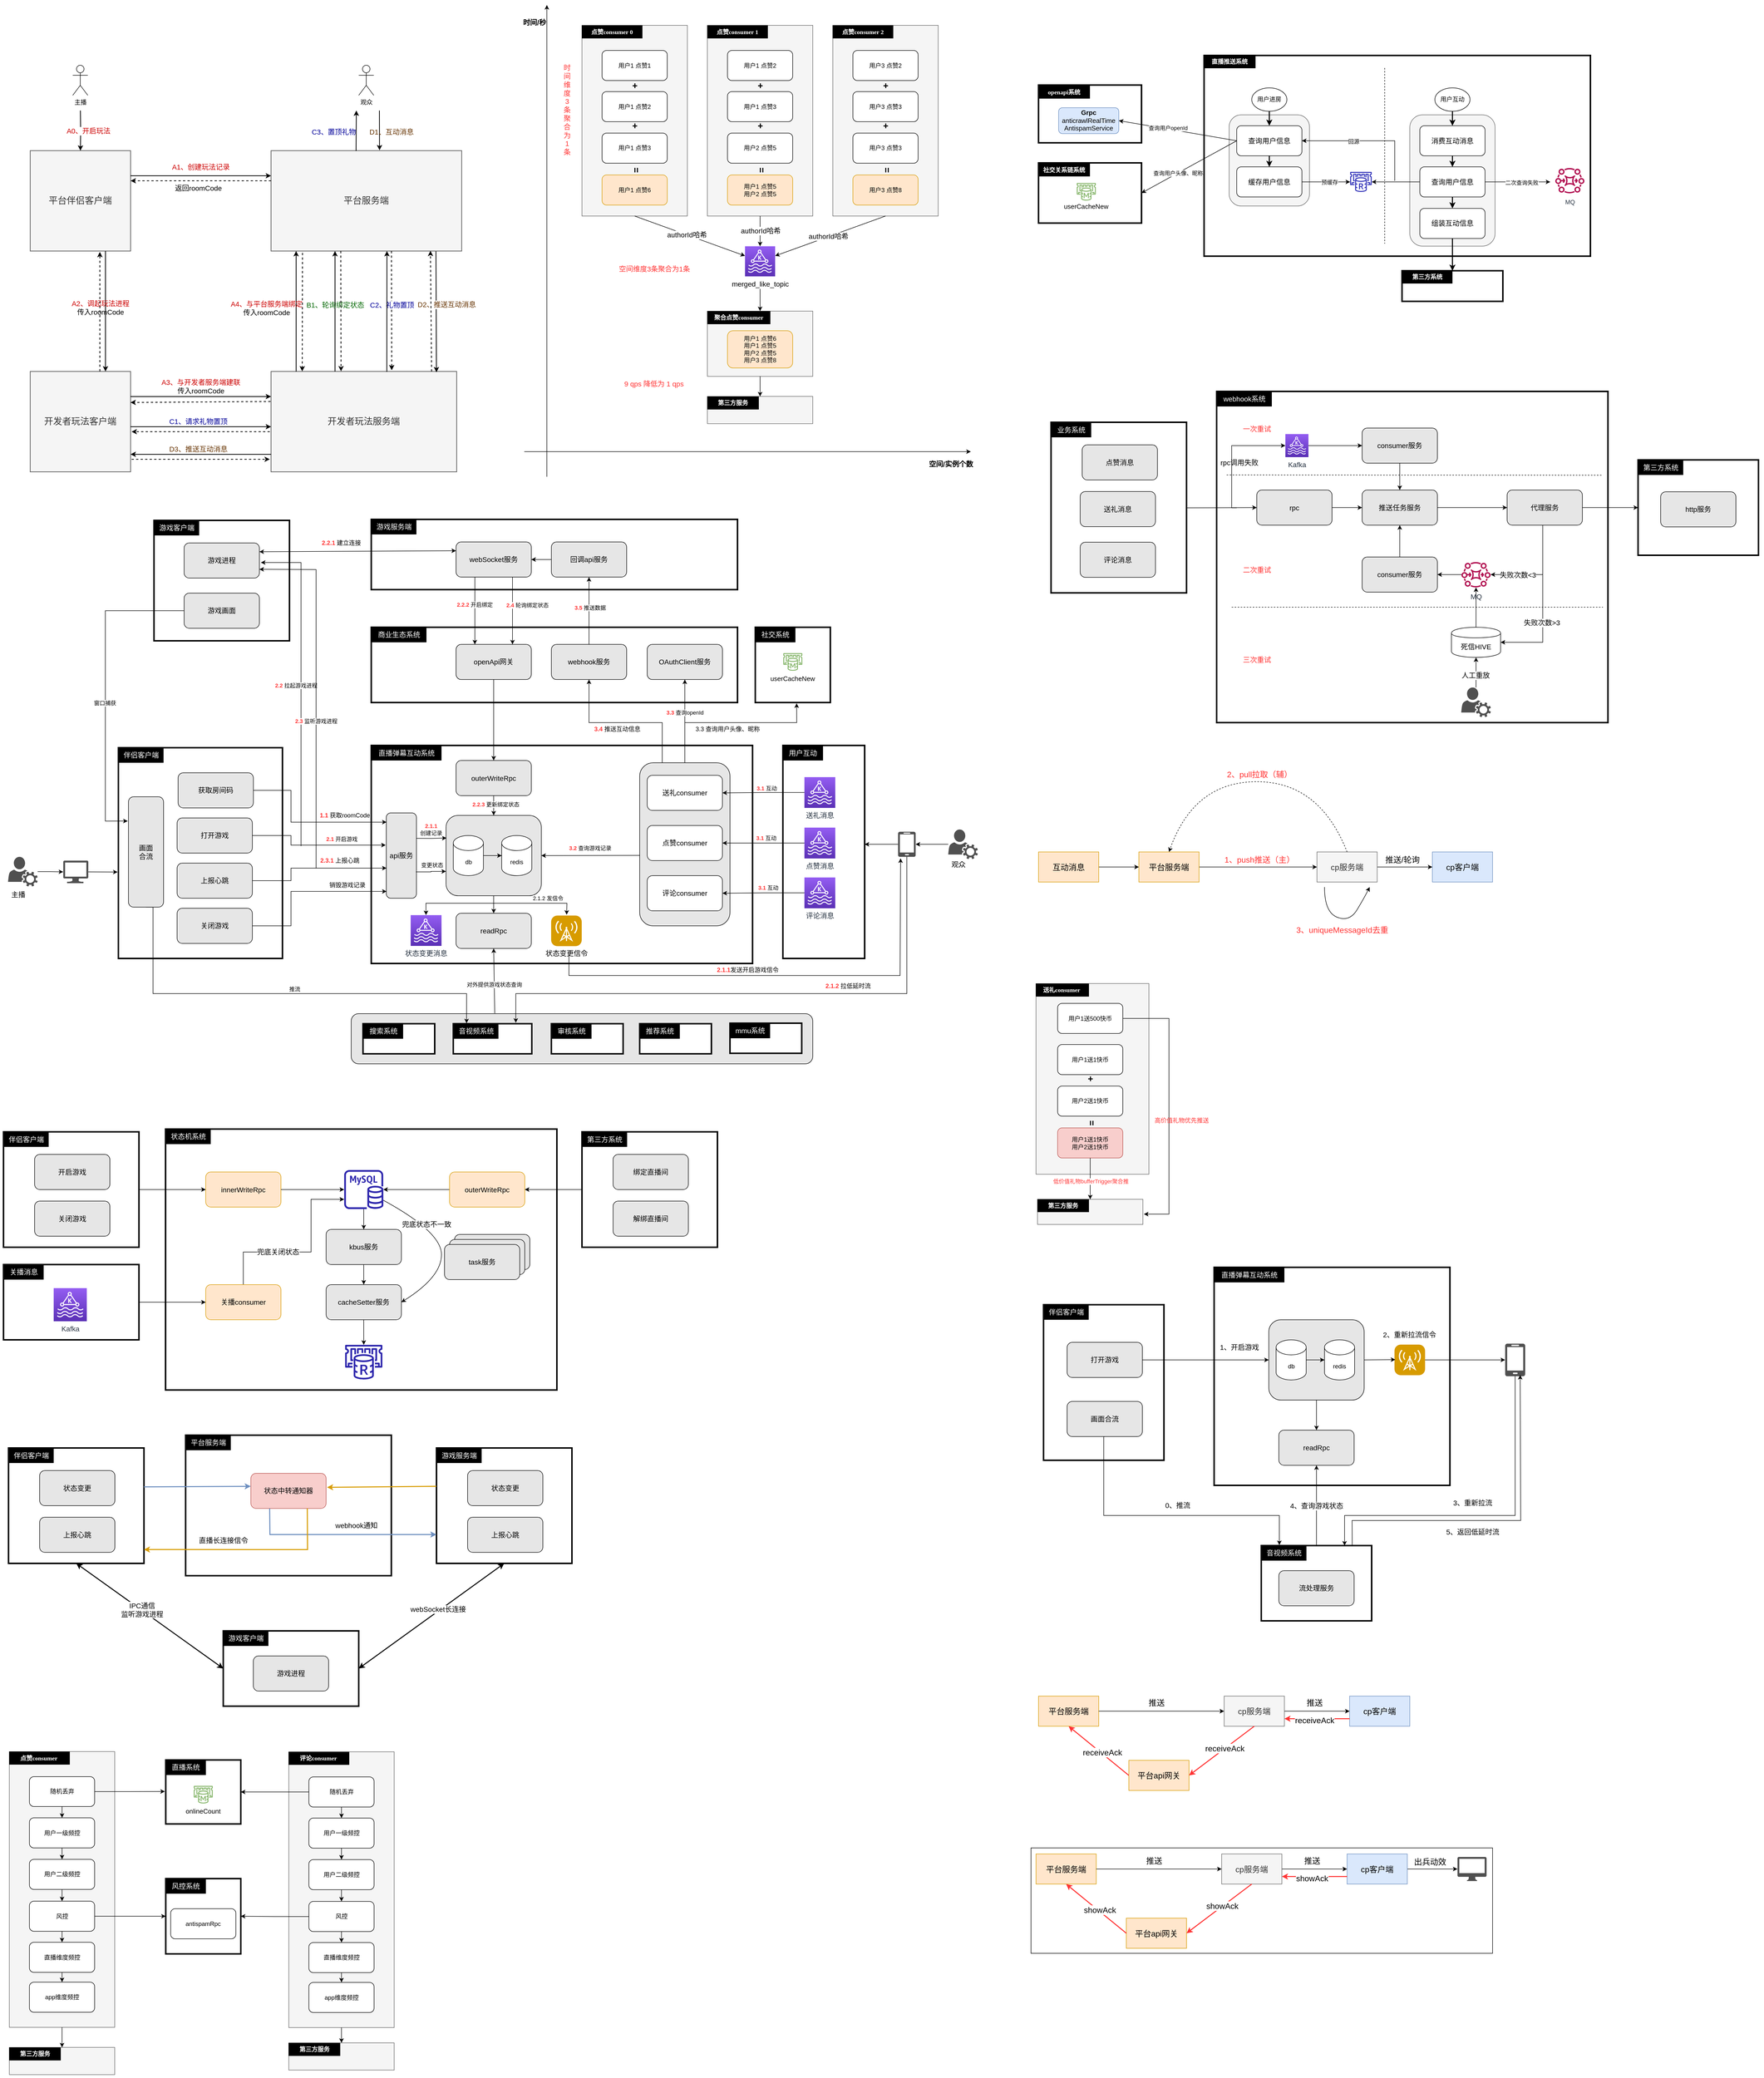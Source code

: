 <mxfile version="26.0.10">
  <diagram name="第 1 页" id="sMI9rQai5pcgbiWbLUpD">
    <mxGraphModel dx="3731" dy="2057" grid="1" gridSize="10" guides="1" tooltips="1" connect="1" arrows="1" fold="1" page="1" pageScale="1" pageWidth="827" pageHeight="1169" math="0" shadow="0">
      <root>
        <mxCell id="0" />
        <mxCell id="1" parent="0" />
        <mxCell id="EMGSAr9kfIs654__upMz-1" value="" style="rounded=0;whiteSpace=wrap;html=1;strokeColor=none;" vertex="1" parent="1">
          <mxGeometry x="220" y="140" width="910" height="830" as="geometry" />
        </mxCell>
        <mxCell id="EMGSAr9kfIs654__upMz-2" value="&lt;font style=&quot;font-size: 18px;&quot;&gt;开发者玩法服务端&lt;/font&gt;" style="rounded=0;whiteSpace=wrap;html=1;fontSize=14;strokeWidth=1.5;fillColor=#f5f5f5;strokeColor=#666666;fontColor=#333333;" vertex="1" parent="1">
          <mxGeometry x="720" y="760" width="370" height="200" as="geometry" />
        </mxCell>
        <mxCell id="EMGSAr9kfIs654__upMz-3" value="&lt;font style=&quot;font-size: 18px;&quot;&gt;平台服务端&lt;/font&gt;" style="rounded=0;whiteSpace=wrap;html=1;fontSize=14;strokeWidth=1.5;fillColor=#f5f5f5;strokeColor=#666666;fontColor=#333333;" vertex="1" parent="1">
          <mxGeometry x="720" y="320" width="380" height="200" as="geometry" />
        </mxCell>
        <mxCell id="EMGSAr9kfIs654__upMz-4" value="&lt;font style=&quot;font-size: 18px;&quot;&gt;平台伴侣客户端&lt;/font&gt;" style="whiteSpace=wrap;html=1;aspect=fixed;fontSize=14;strokeWidth=1.5;fillColor=#f5f5f5;strokeColor=#666666;fontColor=#333333;" vertex="1" parent="1">
          <mxGeometry x="240" y="320" width="200" height="200" as="geometry" />
        </mxCell>
        <mxCell id="EMGSAr9kfIs654__upMz-5" value="&lt;font style=&quot;font-size: 18px;&quot;&gt;开发者玩法客户端&lt;/font&gt;" style="whiteSpace=wrap;html=1;aspect=fixed;fontSize=14;strokeWidth=1.5;fillColor=#f5f5f5;strokeColor=#666666;fontColor=#333333;" vertex="1" parent="1">
          <mxGeometry x="240" y="760" width="200" height="200" as="geometry" />
        </mxCell>
        <mxCell id="EMGSAr9kfIs654__upMz-6" value="" style="edgeStyle=orthogonalEdgeStyle;rounded=0;orthogonalLoop=1;jettySize=auto;html=1;fontSize=14;strokeWidth=1.5;" edge="1" parent="1" target="EMGSAr9kfIs654__upMz-4">
          <mxGeometry relative="1" as="geometry">
            <mxPoint x="340" y="240" as="sourcePoint" />
          </mxGeometry>
        </mxCell>
        <mxCell id="EMGSAr9kfIs654__upMz-7" value="&lt;font color=&quot;#cc0000&quot; style=&quot;font-size: 14px;&quot;&gt;A0、开启玩法&lt;/font&gt;" style="edgeLabel;html=1;align=center;verticalAlign=middle;resizable=0;points=[];fontSize=14;" vertex="1" connectable="0" parent="EMGSAr9kfIs654__upMz-6">
          <mxGeometry x="0.0" relative="1" as="geometry">
            <mxPoint x="15" as="offset" />
          </mxGeometry>
        </mxCell>
        <mxCell id="EMGSAr9kfIs654__upMz-8" value="主播" style="shape=umlActor;verticalLabelPosition=bottom;verticalAlign=top;html=1;outlineConnect=0;" vertex="1" parent="1">
          <mxGeometry x="325" y="150" width="30" height="60" as="geometry" />
        </mxCell>
        <mxCell id="EMGSAr9kfIs654__upMz-9" value="" style="endArrow=classic;html=1;rounded=0;exitX=1;exitY=0.25;exitDx=0;exitDy=0;entryX=0;entryY=0.25;entryDx=0;entryDy=0;fontSize=14;strokeWidth=1.5;" edge="1" parent="1" source="EMGSAr9kfIs654__upMz-4">
          <mxGeometry width="50" height="50" relative="1" as="geometry">
            <mxPoint x="560" y="630" as="sourcePoint" />
            <mxPoint x="720" y="370" as="targetPoint" />
          </mxGeometry>
        </mxCell>
        <mxCell id="EMGSAr9kfIs654__upMz-10" value="&lt;font color=&quot;#cc0000&quot; style=&quot;font-size: 14px;&quot;&gt;A1、创建玩法记录&lt;/font&gt;" style="text;html=1;align=center;verticalAlign=middle;resizable=0;points=[];autosize=1;strokeColor=none;fillColor=none;fontSize=14;" vertex="1" parent="1">
          <mxGeometry x="510" y="338" width="140" height="30" as="geometry" />
        </mxCell>
        <mxCell id="EMGSAr9kfIs654__upMz-11" value="" style="endArrow=classic;html=1;rounded=0;exitX=0;exitY=0.75;exitDx=0;exitDy=0;entryX=1;entryY=0.75;entryDx=0;entryDy=0;dashed=1;fontSize=14;strokeWidth=1.5;" edge="1" parent="1">
          <mxGeometry width="50" height="50" relative="1" as="geometry">
            <mxPoint x="720" y="380" as="sourcePoint" />
            <mxPoint x="440" y="380" as="targetPoint" />
          </mxGeometry>
        </mxCell>
        <mxCell id="EMGSAr9kfIs654__upMz-12" value="返回roomCode" style="text;html=1;align=center;verticalAlign=middle;resizable=0;points=[];autosize=1;strokeColor=none;fillColor=none;fontSize=14;" vertex="1" parent="1">
          <mxGeometry x="515" y="380" width="120" height="30" as="geometry" />
        </mxCell>
        <mxCell id="EMGSAr9kfIs654__upMz-13" value="" style="endArrow=classic;html=1;rounded=0;exitX=0.75;exitY=1;exitDx=0;exitDy=0;entryX=0.75;entryY=0;entryDx=0;entryDy=0;fontSize=14;strokeWidth=1.5;" edge="1" parent="1" source="EMGSAr9kfIs654__upMz-4" target="EMGSAr9kfIs654__upMz-5">
          <mxGeometry width="50" height="50" relative="1" as="geometry">
            <mxPoint x="560" y="630" as="sourcePoint" />
            <mxPoint x="610" y="580" as="targetPoint" />
          </mxGeometry>
        </mxCell>
        <mxCell id="EMGSAr9kfIs654__upMz-14" value="&lt;font color=&quot;#cc0000&quot; style=&quot;font-size: 14px;&quot;&gt;A2、调起玩法进程&lt;/font&gt;&lt;br style=&quot;font-size: 14px;&quot;&gt;传入roomCode" style="text;html=1;align=center;verticalAlign=middle;resizable=0;points=[];autosize=1;strokeColor=none;fillColor=none;fontSize=14;" vertex="1" parent="1">
          <mxGeometry x="310" y="608" width="140" height="50" as="geometry" />
        </mxCell>
        <mxCell id="EMGSAr9kfIs654__upMz-15" value="" style="endArrow=classic;html=1;rounded=0;exitX=1;exitY=0.25;exitDx=0;exitDy=0;entryX=0;entryY=0.25;entryDx=0;entryDy=0;fontSize=14;strokeWidth=1.5;" edge="1" parent="1" source="EMGSAr9kfIs654__upMz-5">
          <mxGeometry width="50" height="50" relative="1" as="geometry">
            <mxPoint x="560" y="620" as="sourcePoint" />
            <mxPoint x="720" y="810" as="targetPoint" />
          </mxGeometry>
        </mxCell>
        <mxCell id="EMGSAr9kfIs654__upMz-16" value="&lt;font color=&quot;#cc0000&quot; style=&quot;font-size: 14px;&quot;&gt;A3、与开发者服务端建联&lt;/font&gt;&lt;br style=&quot;font-size: 14px;&quot;&gt;传入roomCode" style="text;html=1;align=center;verticalAlign=middle;resizable=0;points=[];autosize=1;strokeColor=none;fillColor=none;fontSize=14;" vertex="1" parent="1">
          <mxGeometry x="490" y="765" width="180" height="50" as="geometry" />
        </mxCell>
        <mxCell id="EMGSAr9kfIs654__upMz-17" value="" style="endArrow=classic;html=1;rounded=0;exitX=0.25;exitY=0;exitDx=0;exitDy=0;entryX=0.25;entryY=1;entryDx=0;entryDy=0;fontSize=14;strokeWidth=1.5;" edge="1" parent="1">
          <mxGeometry width="50" height="50" relative="1" as="geometry">
            <mxPoint x="770" y="760" as="sourcePoint" />
            <mxPoint x="770" y="520" as="targetPoint" />
          </mxGeometry>
        </mxCell>
        <mxCell id="EMGSAr9kfIs654__upMz-18" value="&lt;font color=&quot;#cc0000&quot; style=&quot;font-size: 14px;&quot;&gt;A4、与平台服务端绑定&lt;/font&gt;&lt;br style=&quot;font-size: 14px;&quot;&gt;传入roomCode" style="text;html=1;align=center;verticalAlign=middle;resizable=0;points=[];autosize=1;strokeColor=none;fillColor=none;fontSize=14;" vertex="1" parent="1">
          <mxGeometry x="626" y="609" width="170" height="50" as="geometry" />
        </mxCell>
        <mxCell id="EMGSAr9kfIs654__upMz-19" value="" style="endArrow=classic;html=1;rounded=0;exitX=0.5;exitY=0;exitDx=0;exitDy=0;fontSize=14;strokeWidth=1.5;" edge="1" parent="1">
          <mxGeometry width="50" height="50" relative="1" as="geometry">
            <mxPoint x="847.5" y="760" as="sourcePoint" />
            <mxPoint x="847.5" y="520" as="targetPoint" />
          </mxGeometry>
        </mxCell>
        <mxCell id="EMGSAr9kfIs654__upMz-20" value="&lt;font color=&quot;#006600&quot; style=&quot;font-size: 14px;&quot;&gt;B1、轮询绑定状态&lt;/font&gt;" style="text;html=1;align=center;verticalAlign=middle;resizable=0;points=[];autosize=1;strokeColor=none;fillColor=none;fontSize=14;" vertex="1" parent="1">
          <mxGeometry x="778" y="613" width="140" height="30" as="geometry" />
        </mxCell>
        <mxCell id="EMGSAr9kfIs654__upMz-21" value="" style="endArrow=classic;html=1;rounded=0;exitX=1;exitY=0.5;exitDx=0;exitDy=0;entryX=0;entryY=0.5;entryDx=0;entryDy=0;fontSize=14;strokeWidth=1.5;" edge="1" parent="1">
          <mxGeometry width="50" height="50" relative="1" as="geometry">
            <mxPoint x="440" y="870.1" as="sourcePoint" />
            <mxPoint x="720" y="870.1" as="targetPoint" />
          </mxGeometry>
        </mxCell>
        <mxCell id="EMGSAr9kfIs654__upMz-22" value="&lt;font color=&quot;#000099&quot; style=&quot;font-size: 14px;&quot;&gt;C1、请求礼物置顶&lt;/font&gt;" style="text;html=1;align=center;verticalAlign=middle;resizable=0;points=[];autosize=1;strokeColor=none;fillColor=none;fontSize=14;" vertex="1" parent="1">
          <mxGeometry x="505" y="845" width="140" height="30" as="geometry" />
        </mxCell>
        <mxCell id="EMGSAr9kfIs654__upMz-23" value="" style="endArrow=classic;html=1;rounded=0;exitX=0.65;exitY=-0.012;exitDx=0;exitDy=0;exitPerimeter=0;fontSize=14;entryX=0.65;entryY=-0.012;entryDx=0;entryDy=0;entryPerimeter=0;dashed=1;strokeWidth=1.5;" edge="1" parent="1" target="EMGSAr9kfIs654__upMz-2">
          <mxGeometry width="50" height="50" relative="1" as="geometry">
            <mxPoint x="960" y="520" as="sourcePoint" />
            <mxPoint x="730" y="700" as="targetPoint" />
          </mxGeometry>
        </mxCell>
        <mxCell id="EMGSAr9kfIs654__upMz-24" value="&lt;font color=&quot;#000099&quot; style=&quot;font-size: 14px;&quot;&gt;C2、礼物置顶&lt;/font&gt;" style="edgeLabel;html=1;align=center;verticalAlign=middle;resizable=0;points=[];fontSize=14;" vertex="1" connectable="0" parent="EMGSAr9kfIs654__upMz-23">
          <mxGeometry x="0.118" y="1" relative="1" as="geometry">
            <mxPoint x="-1" y="-25" as="offset" />
          </mxGeometry>
        </mxCell>
        <mxCell id="EMGSAr9kfIs654__upMz-25" value="观众" style="shape=umlActor;verticalLabelPosition=bottom;verticalAlign=top;html=1;outlineConnect=0;" vertex="1" parent="1">
          <mxGeometry x="895" y="150" width="30" height="60" as="geometry" />
        </mxCell>
        <mxCell id="EMGSAr9kfIs654__upMz-26" value="" style="endArrow=classic;html=1;rounded=0;exitX=0.446;exitY=0.003;exitDx=0;exitDy=0;exitPerimeter=0;fontSize=14;strokeWidth=1.5;" edge="1" parent="1" source="EMGSAr9kfIs654__upMz-3">
          <mxGeometry width="50" height="50" relative="1" as="geometry">
            <mxPoint x="850" y="310" as="sourcePoint" />
            <mxPoint x="890" y="240" as="targetPoint" />
          </mxGeometry>
        </mxCell>
        <mxCell id="EMGSAr9kfIs654__upMz-27" value="&lt;font color=&quot;#000099&quot; style=&quot;font-size: 14px;&quot;&gt;C3、置顶礼物&lt;/font&gt;" style="text;html=1;align=center;verticalAlign=middle;resizable=0;points=[];autosize=1;strokeColor=none;fillColor=none;fontSize=14;" vertex="1" parent="1">
          <mxGeometry x="790" y="268" width="110" height="30" as="geometry" />
        </mxCell>
        <mxCell id="EMGSAr9kfIs654__upMz-28" value="" style="endArrow=classic;html=1;rounded=0;entryX=0.569;entryY=-0.004;entryDx=0;entryDy=0;entryPerimeter=0;fontSize=14;strokeWidth=1.5;" edge="1" parent="1" target="EMGSAr9kfIs654__upMz-3">
          <mxGeometry width="50" height="50" relative="1" as="geometry">
            <mxPoint x="936" y="240" as="sourcePoint" />
            <mxPoint x="1000" y="240" as="targetPoint" />
          </mxGeometry>
        </mxCell>
        <mxCell id="EMGSAr9kfIs654__upMz-29" value="&lt;font color=&quot;#663300&quot; style=&quot;font-size: 14px;&quot;&gt;D1、互动消息&lt;/font&gt;" style="text;html=1;align=center;verticalAlign=middle;resizable=0;points=[];autosize=1;strokeColor=none;fillColor=none;fontSize=14;" vertex="1" parent="1">
          <mxGeometry x="905" y="268" width="110" height="30" as="geometry" />
        </mxCell>
        <mxCell id="EMGSAr9kfIs654__upMz-30" value="" style="endArrow=classic;html=1;rounded=0;exitX=0.694;exitY=-0.001;exitDx=0;exitDy=0;exitPerimeter=0;entryX=0.694;entryY=1.009;entryDx=0;entryDy=0;entryPerimeter=0;dashed=1;fontSize=14;strokeWidth=1.5;" edge="1" parent="1" source="EMGSAr9kfIs654__upMz-5" target="EMGSAr9kfIs654__upMz-4">
          <mxGeometry width="50" height="50" relative="1" as="geometry">
            <mxPoint x="710" y="700" as="sourcePoint" />
            <mxPoint x="760" y="650" as="targetPoint" />
          </mxGeometry>
        </mxCell>
        <mxCell id="EMGSAr9kfIs654__upMz-31" value="" style="endArrow=classic;html=1;rounded=0;exitX=-0.003;exitY=0.299;exitDx=0;exitDy=0;exitPerimeter=0;entryX=0.999;entryY=0.309;entryDx=0;entryDy=0;entryPerimeter=0;dashed=1;fontSize=14;strokeWidth=1.5;" edge="1" parent="1" source="EMGSAr9kfIs654__upMz-2" target="EMGSAr9kfIs654__upMz-5">
          <mxGeometry width="50" height="50" relative="1" as="geometry">
            <mxPoint x="710" y="700" as="sourcePoint" />
            <mxPoint x="760" y="650" as="targetPoint" />
          </mxGeometry>
        </mxCell>
        <mxCell id="EMGSAr9kfIs654__upMz-32" value="" style="endArrow=classic;html=1;rounded=0;exitX=0.165;exitY=1.019;exitDx=0;exitDy=0;exitPerimeter=0;entryX=0.168;entryY=-0.001;entryDx=0;entryDy=0;entryPerimeter=0;dashed=1;fontSize=14;strokeWidth=1.5;" edge="1" parent="1" source="EMGSAr9kfIs654__upMz-3" target="EMGSAr9kfIs654__upMz-2">
          <mxGeometry width="50" height="50" relative="1" as="geometry">
            <mxPoint x="710" y="700" as="sourcePoint" />
            <mxPoint x="760" y="650" as="targetPoint" />
          </mxGeometry>
        </mxCell>
        <mxCell id="EMGSAr9kfIs654__upMz-33" value="" style="endArrow=classic;html=1;rounded=0;entryX=0.377;entryY=-0.002;entryDx=0;entryDy=0;entryPerimeter=0;dashed=1;fontSize=14;strokeWidth=1.5;" edge="1" parent="1" target="EMGSAr9kfIs654__upMz-2">
          <mxGeometry width="50" height="50" relative="1" as="geometry">
            <mxPoint x="859" y="520" as="sourcePoint" />
            <mxPoint x="760" y="650" as="targetPoint" />
          </mxGeometry>
        </mxCell>
        <mxCell id="EMGSAr9kfIs654__upMz-34" value="" style="endArrow=classic;html=1;rounded=0;exitX=-0.009;exitY=0.644;exitDx=0;exitDy=0;exitPerimeter=0;dashed=1;fontSize=14;strokeWidth=1.5;" edge="1" parent="1">
          <mxGeometry width="50" height="50" relative="1" as="geometry">
            <mxPoint x="717.53" y="880" as="sourcePoint" />
            <mxPoint x="442" y="880" as="targetPoint" />
          </mxGeometry>
        </mxCell>
        <mxCell id="EMGSAr9kfIs654__upMz-35" value="" style="endArrow=classic;html=1;rounded=0;entryX=0.668;entryY=0.004;entryDx=0;entryDy=0;entryPerimeter=0;fontSize=14;strokeWidth=1.5;" edge="1" parent="1">
          <mxGeometry width="50" height="50" relative="1" as="geometry">
            <mxPoint x="950.8" y="760.8" as="sourcePoint" />
            <mxPoint x="951" y="520" as="targetPoint" />
          </mxGeometry>
        </mxCell>
        <mxCell id="EMGSAr9kfIs654__upMz-36" value="" style="endArrow=classic;html=1;rounded=0;exitX=0.865;exitY=1.003;exitDx=0;exitDy=0;exitPerimeter=0;fontSize=14;entryX=0.891;entryY=0.008;entryDx=0;entryDy=0;entryPerimeter=0;strokeWidth=1.5;" edge="1" parent="1" source="EMGSAr9kfIs654__upMz-3" target="EMGSAr9kfIs654__upMz-2">
          <mxGeometry width="50" height="50" relative="1" as="geometry">
            <mxPoint x="710" y="700" as="sourcePoint" />
            <mxPoint x="1019" y="760" as="targetPoint" />
          </mxGeometry>
        </mxCell>
        <mxCell id="EMGSAr9kfIs654__upMz-37" value="&lt;font color=&quot;#663300&quot; style=&quot;font-size: 14px;&quot;&gt;D2、推送互动消息&lt;/font&gt;" style="edgeLabel;html=1;align=center;verticalAlign=middle;resizable=0;points=[];fontSize=14;" vertex="1" connectable="0" parent="EMGSAr9kfIs654__upMz-36">
          <mxGeometry x="-0.098" y="2" relative="1" as="geometry">
            <mxPoint x="19" y="-2" as="offset" />
          </mxGeometry>
        </mxCell>
        <mxCell id="EMGSAr9kfIs654__upMz-38" value="" style="endArrow=classic;html=1;rounded=0;exitX=1;exitY=0.5;exitDx=0;exitDy=0;entryX=0;entryY=0.5;entryDx=0;entryDy=0;fontSize=14;strokeWidth=1.5;" edge="1" parent="1">
          <mxGeometry width="50" height="50" relative="1" as="geometry">
            <mxPoint x="720" y="925.1" as="sourcePoint" />
            <mxPoint x="440" y="925.1" as="targetPoint" />
          </mxGeometry>
        </mxCell>
        <mxCell id="EMGSAr9kfIs654__upMz-39" value="&lt;font color=&quot;#663300&quot; style=&quot;font-size: 14px;&quot;&gt;D3、推送互动消息&lt;/font&gt;" style="text;html=1;align=center;verticalAlign=middle;resizable=0;points=[];autosize=1;strokeColor=none;fillColor=none;fontSize=14;" vertex="1" parent="1">
          <mxGeometry x="505" y="900" width="140" height="30" as="geometry" />
        </mxCell>
        <mxCell id="EMGSAr9kfIs654__upMz-40" value="" style="endArrow=classic;html=1;rounded=0;exitX=-0.009;exitY=0.644;exitDx=0;exitDy=0;exitPerimeter=0;dashed=1;fontSize=14;strokeWidth=1.5;" edge="1" parent="1">
          <mxGeometry width="50" height="50" relative="1" as="geometry">
            <mxPoint x="442" y="935" as="sourcePoint" />
            <mxPoint x="717.53" y="935" as="targetPoint" />
          </mxGeometry>
        </mxCell>
        <mxCell id="EMGSAr9kfIs654__upMz-41" value="" style="endArrow=classic;html=1;rounded=0;entryX=0.836;entryY=0.998;entryDx=0;entryDy=0;entryPerimeter=0;dashed=1;fontSize=14;strokeWidth=1.5;" edge="1" parent="1" target="EMGSAr9kfIs654__upMz-3">
          <mxGeometry width="50" height="50" relative="1" as="geometry">
            <mxPoint x="1040" y="760" as="sourcePoint" />
            <mxPoint x="1028.65" y="522.6" as="targetPoint" />
          </mxGeometry>
        </mxCell>
        <mxCell id="EMGSAr9kfIs654__upMz-42" value="" style="rounded=0;whiteSpace=wrap;html=1;strokeWidth=0;strokeColor=none;" vertex="1" parent="1">
          <mxGeometry x="190" y="1040" width="1950" height="1110" as="geometry" />
        </mxCell>
        <mxCell id="EMGSAr9kfIs654__upMz-43" value="" style="rounded=1;whiteSpace=wrap;html=1;fontSize=14;fillColor=#E6E6E6;" vertex="1" parent="1">
          <mxGeometry x="880" y="2040" width="920" height="100" as="geometry" />
        </mxCell>
        <mxCell id="EMGSAr9kfIs654__upMz-44" value="" style="rounded=0;whiteSpace=wrap;html=1;fillColor=#FFFFFF;strokeWidth=3;fontSize=14;" vertex="1" parent="1">
          <mxGeometry x="1740.43" y="1505.5" width="163" height="424.5" as="geometry" />
        </mxCell>
        <mxCell id="EMGSAr9kfIs654__upMz-45" value="" style="rounded=0;whiteSpace=wrap;html=1;fillColor=#FFFFFF;strokeWidth=3;fontSize=14;" vertex="1" parent="1">
          <mxGeometry x="920" y="1505.5" width="760" height="434.5" as="geometry" />
        </mxCell>
        <mxCell id="EMGSAr9kfIs654__upMz-46" value="" style="rounded=1;whiteSpace=wrap;html=1;fillColor=#E6E6E6;fontSize=14;" vertex="1" parent="1">
          <mxGeometry x="1455" y="1540" width="180" height="325" as="geometry" />
        </mxCell>
        <mxCell id="EMGSAr9kfIs654__upMz-47" value="" style="edgeStyle=orthogonalEdgeStyle;rounded=0;orthogonalLoop=1;jettySize=auto;html=1;" edge="1" parent="1" source="EMGSAr9kfIs654__upMz-48" target="EMGSAr9kfIs654__upMz-86">
          <mxGeometry relative="1" as="geometry" />
        </mxCell>
        <mxCell id="EMGSAr9kfIs654__upMz-48" value="" style="rounded=1;whiteSpace=wrap;html=1;fillColor=#E6E6E6;fontSize=14;" vertex="1" parent="1">
          <mxGeometry x="1069" y="1645" width="190" height="160" as="geometry" />
        </mxCell>
        <mxCell id="EMGSAr9kfIs654__upMz-49" value="直播弹幕互动系统" style="text;html=1;align=center;verticalAlign=middle;resizable=0;points=[];autosize=1;fillColor=#000000;fontColor=#FFFFFF;fontSize=14;" vertex="1" parent="1">
          <mxGeometry x="920" y="1505.5" width="140" height="30" as="geometry" />
        </mxCell>
        <mxCell id="EMGSAr9kfIs654__upMz-50" value="" style="rounded=0;whiteSpace=wrap;html=1;fillColor=#FFFFFF;strokeWidth=3;fontSize=14;" vertex="1" parent="1">
          <mxGeometry x="416" y="1510" width="327" height="420" as="geometry" />
        </mxCell>
        <mxCell id="EMGSAr9kfIs654__upMz-51" value="伴侣客户端" style="text;html=1;align=center;verticalAlign=middle;resizable=0;points=[];autosize=1;fillColor=#000000;fontColor=#FFFFFF;fontSize=14;" vertex="1" parent="1">
          <mxGeometry x="416" y="1510" width="90" height="30" as="geometry" />
        </mxCell>
        <mxCell id="EMGSAr9kfIs654__upMz-52" value="" style="edgeStyle=orthogonalEdgeStyle;rounded=0;orthogonalLoop=1;jettySize=auto;html=1;entryX=-0.019;entryY=0.377;entryDx=0;entryDy=0;entryPerimeter=0;" edge="1" parent="1" source="EMGSAr9kfIs654__upMz-54" target="EMGSAr9kfIs654__upMz-80">
          <mxGeometry relative="1" as="geometry">
            <mxPoint x="807" y="1685" as="targetPoint" />
            <Array as="points">
              <mxPoint x="760" y="1685" />
              <mxPoint x="760" y="1704" />
            </Array>
          </mxGeometry>
        </mxCell>
        <mxCell id="EMGSAr9kfIs654__upMz-53" value="&lt;b&gt;&lt;font color=&quot;#ff3333&quot;&gt;2.1&lt;/font&gt;&lt;/b&gt;&amp;nbsp;开启游戏" style="edgeLabel;html=1;align=center;verticalAlign=middle;resizable=0;points=[];" vertex="1" connectable="0" parent="EMGSAr9kfIs654__upMz-52">
          <mxGeometry x="-0.233" y="4" relative="1" as="geometry">
            <mxPoint x="87" y="-8" as="offset" />
          </mxGeometry>
        </mxCell>
        <mxCell id="EMGSAr9kfIs654__upMz-54" value="打开游戏" style="rounded=1;whiteSpace=wrap;html=1;fillColor=#E6E6E6;fontSize=14;" vertex="1" parent="1">
          <mxGeometry x="533" y="1650" width="150" height="70" as="geometry" />
        </mxCell>
        <mxCell id="EMGSAr9kfIs654__upMz-55" value="" style="edgeStyle=orthogonalEdgeStyle;rounded=0;orthogonalLoop=1;jettySize=auto;html=1;entryX=0.01;entryY=0.108;entryDx=0;entryDy=0;entryPerimeter=0;" edge="1" parent="1" source="EMGSAr9kfIs654__upMz-56" target="EMGSAr9kfIs654__upMz-80">
          <mxGeometry relative="1" as="geometry">
            <mxPoint x="809" y="1670" as="targetPoint" />
            <Array as="points">
              <mxPoint x="760" y="1595" />
              <mxPoint x="760" y="1658" />
            </Array>
          </mxGeometry>
        </mxCell>
        <mxCell id="EMGSAr9kfIs654__upMz-56" value="获取房间码" style="rounded=1;whiteSpace=wrap;html=1;fillColor=#E6E6E6;fontSize=14;" vertex="1" parent="1">
          <mxGeometry x="535" y="1560" width="150" height="70" as="geometry" />
        </mxCell>
        <mxCell id="EMGSAr9kfIs654__upMz-57" value="" style="rounded=0;whiteSpace=wrap;html=1;fillColor=#FFFFFF;strokeWidth=3;fontSize=14;" vertex="1" parent="1">
          <mxGeometry x="487" y="1057" width="270" height="240" as="geometry" />
        </mxCell>
        <mxCell id="EMGSAr9kfIs654__upMz-58" value="游戏客户端" style="text;html=1;align=center;verticalAlign=middle;resizable=0;points=[];autosize=1;fillColor=#000000;fontColor=#FFFFFF;fontSize=14;" vertex="1" parent="1">
          <mxGeometry x="487" y="1057" width="90" height="30" as="geometry" />
        </mxCell>
        <mxCell id="EMGSAr9kfIs654__upMz-59" value="" style="rounded=0;whiteSpace=wrap;html=1;fillColor=#FFFFFF;strokeWidth=3;fontSize=14;" vertex="1" parent="1">
          <mxGeometry x="920" y="1055" width="730" height="140" as="geometry" />
        </mxCell>
        <mxCell id="EMGSAr9kfIs654__upMz-60" value="游戏服务端" style="text;html=1;align=center;verticalAlign=middle;resizable=0;points=[];autosize=1;fillColor=#000000;fontColor=#FFFFFF;fontSize=14;" vertex="1" parent="1">
          <mxGeometry x="920" y="1055" width="90" height="30" as="geometry" />
        </mxCell>
        <mxCell id="EMGSAr9kfIs654__upMz-61" value="" style="edgeStyle=orthogonalEdgeStyle;rounded=0;orthogonalLoop=1;jettySize=auto;html=1;" edge="1" parent="1" source="EMGSAr9kfIs654__upMz-62" target="EMGSAr9kfIs654__upMz-63">
          <mxGeometry relative="1" as="geometry" />
        </mxCell>
        <mxCell id="EMGSAr9kfIs654__upMz-62" value="回调api服务" style="rounded=1;whiteSpace=wrap;html=1;fillColor=#E6E6E6;fontSize=14;" vertex="1" parent="1">
          <mxGeometry x="1279" y="1100" width="150" height="70" as="geometry" />
        </mxCell>
        <mxCell id="EMGSAr9kfIs654__upMz-63" value="webSocket服务" style="rounded=1;whiteSpace=wrap;html=1;fillColor=#E6E6E6;fontSize=14;" vertex="1" parent="1">
          <mxGeometry x="1089" y="1100" width="150" height="70" as="geometry" />
        </mxCell>
        <mxCell id="EMGSAr9kfIs654__upMz-64" value="游戏进程" style="rounded=1;whiteSpace=wrap;html=1;fillColor=#E6E6E6;fontSize=14;" vertex="1" parent="1">
          <mxGeometry x="547" y="1102" width="150" height="70" as="geometry" />
        </mxCell>
        <mxCell id="EMGSAr9kfIs654__upMz-65" value="" style="rounded=0;whiteSpace=wrap;html=1;fillColor=#FFFFFF;strokeWidth=3;fontSize=14;" vertex="1" parent="1">
          <mxGeometry x="920" y="1270" width="730" height="150" as="geometry" />
        </mxCell>
        <mxCell id="EMGSAr9kfIs654__upMz-66" value="商业生态系统" style="text;html=1;align=center;verticalAlign=middle;resizable=0;points=[];autosize=1;fillColor=#000000;fontColor=#FFFFFF;fontSize=14;" vertex="1" parent="1">
          <mxGeometry x="920" y="1270" width="110" height="30" as="geometry" />
        </mxCell>
        <mxCell id="EMGSAr9kfIs654__upMz-67" value="" style="edgeStyle=orthogonalEdgeStyle;rounded=0;orthogonalLoop=1;jettySize=auto;html=1;entryX=0.5;entryY=1;entryDx=0;entryDy=0;" edge="1" parent="1" source="EMGSAr9kfIs654__upMz-69" target="EMGSAr9kfIs654__upMz-62">
          <mxGeometry relative="1" as="geometry" />
        </mxCell>
        <mxCell id="EMGSAr9kfIs654__upMz-68" value="&lt;b&gt;&lt;font color=&quot;#ff3333&quot;&gt;3.5&lt;/font&gt;&lt;/b&gt; 推送数据" style="edgeLabel;html=1;align=center;verticalAlign=middle;resizable=0;points=[];" vertex="1" connectable="0" parent="EMGSAr9kfIs654__upMz-67">
          <mxGeometry x="0.094" y="-2" relative="1" as="geometry">
            <mxPoint as="offset" />
          </mxGeometry>
        </mxCell>
        <mxCell id="EMGSAr9kfIs654__upMz-69" value="webhook服务" style="rounded=1;whiteSpace=wrap;html=1;fillColor=#E6E6E6;fontSize=14;" vertex="1" parent="1">
          <mxGeometry x="1279" y="1304.16" width="150" height="70" as="geometry" />
        </mxCell>
        <mxCell id="EMGSAr9kfIs654__upMz-70" value="" style="edgeStyle=orthogonalEdgeStyle;rounded=0;orthogonalLoop=1;jettySize=auto;html=1;entryX=0.5;entryY=0;entryDx=0;entryDy=0;" edge="1" parent="1" source="EMGSAr9kfIs654__upMz-71" target="EMGSAr9kfIs654__upMz-74">
          <mxGeometry relative="1" as="geometry">
            <mxPoint x="1164" y="1454.16" as="targetPoint" />
          </mxGeometry>
        </mxCell>
        <mxCell id="EMGSAr9kfIs654__upMz-71" value="openApi网关" style="rounded=1;whiteSpace=wrap;html=1;fillColor=#E6E6E6;fontSize=14;" vertex="1" parent="1">
          <mxGeometry x="1089" y="1304.16" width="150" height="70" as="geometry" />
        </mxCell>
        <mxCell id="EMGSAr9kfIs654__upMz-72" value="" style="rounded=0;whiteSpace=wrap;html=1;fillColor=#FFFFFF;strokeWidth=3;fontSize=14;" vertex="1" parent="1">
          <mxGeometry x="1083.5" y="2060" width="156.5" height="60" as="geometry" />
        </mxCell>
        <mxCell id="EMGSAr9kfIs654__upMz-73" value="音视频系统" style="text;html=1;align=center;verticalAlign=middle;resizable=0;points=[];autosize=1;fillColor=#000000;fontColor=#FFFFFF;fontSize=14;" vertex="1" parent="1">
          <mxGeometry x="1083.5" y="2060" width="90" height="30" as="geometry" />
        </mxCell>
        <mxCell id="EMGSAr9kfIs654__upMz-74" value="outerWriteRpc" style="rounded=1;whiteSpace=wrap;html=1;fillColor=#E6E6E6;fontSize=14;" vertex="1" parent="1">
          <mxGeometry x="1089" y="1535.5" width="150" height="70" as="geometry" />
        </mxCell>
        <mxCell id="EMGSAr9kfIs654__upMz-75" value="" style="edgeStyle=orthogonalEdgeStyle;rounded=0;orthogonalLoop=1;jettySize=auto;html=1;" edge="1" parent="1" source="EMGSAr9kfIs654__upMz-76" target="EMGSAr9kfIs654__upMz-77">
          <mxGeometry relative="1" as="geometry" />
        </mxCell>
        <mxCell id="EMGSAr9kfIs654__upMz-76" value="db" style="shape=cylinder3;whiteSpace=wrap;html=1;boundedLbl=1;backgroundOutline=1;size=15;" vertex="1" parent="1">
          <mxGeometry x="1083.5" y="1685" width="60" height="80" as="geometry" />
        </mxCell>
        <mxCell id="EMGSAr9kfIs654__upMz-77" value="redis" style="shape=cylinder3;whiteSpace=wrap;html=1;boundedLbl=1;backgroundOutline=1;size=15;" vertex="1" parent="1">
          <mxGeometry x="1180" y="1685" width="60" height="80" as="geometry" />
        </mxCell>
        <mxCell id="EMGSAr9kfIs654__upMz-78" value="" style="edgeStyle=orthogonalEdgeStyle;rounded=0;orthogonalLoop=1;jettySize=auto;html=1;exitX=1.004;exitY=0.298;exitDx=0;exitDy=0;exitPerimeter=0;" edge="1" parent="1" source="EMGSAr9kfIs654__upMz-80">
          <mxGeometry relative="1" as="geometry">
            <mxPoint x="1070" y="1690" as="targetPoint" />
            <Array as="points">
              <mxPoint x="1040" y="1691" />
              <mxPoint x="1069" y="1690" />
            </Array>
          </mxGeometry>
        </mxCell>
        <mxCell id="EMGSAr9kfIs654__upMz-79" value="&lt;b&gt;&lt;font color=&quot;#ff3333&quot;&gt;2.1.1&lt;/font&gt;&lt;/b&gt;&lt;br&gt;创建记录" style="edgeLabel;html=1;align=center;verticalAlign=middle;resizable=0;points=[];" vertex="1" connectable="0" parent="EMGSAr9kfIs654__upMz-78">
          <mxGeometry x="-0.294" y="3" relative="1" as="geometry">
            <mxPoint x="8" y="-15" as="offset" />
          </mxGeometry>
        </mxCell>
        <mxCell id="EMGSAr9kfIs654__upMz-80" value="api服务" style="rounded=1;whiteSpace=wrap;html=1;fillColor=#E6E6E6;fontSize=14;" vertex="1" parent="1">
          <mxGeometry x="950" y="1640" width="60" height="170" as="geometry" />
        </mxCell>
        <mxCell id="EMGSAr9kfIs654__upMz-81" value="" style="edgeStyle=orthogonalEdgeStyle;rounded=0;orthogonalLoop=1;jettySize=auto;html=1;entryX=0.01;entryY=0.92;entryDx=0;entryDy=0;entryPerimeter=0;" edge="1" parent="1" source="EMGSAr9kfIs654__upMz-82" target="EMGSAr9kfIs654__upMz-80">
          <mxGeometry relative="1" as="geometry">
            <mxPoint x="807" y="1855" as="targetPoint" />
            <Array as="points">
              <mxPoint x="760" y="1865" />
              <mxPoint x="760" y="1796" />
            </Array>
          </mxGeometry>
        </mxCell>
        <mxCell id="EMGSAr9kfIs654__upMz-82" value="关闭游戏" style="rounded=1;whiteSpace=wrap;html=1;fillColor=#E6E6E6;fontSize=14;" vertex="1" parent="1">
          <mxGeometry x="533" y="1830" width="150" height="70" as="geometry" />
        </mxCell>
        <mxCell id="EMGSAr9kfIs654__upMz-83" value="" style="edgeStyle=orthogonalEdgeStyle;rounded=0;orthogonalLoop=1;jettySize=auto;html=1;entryX=0.01;entryY=0.647;entryDx=0;entryDy=0;entryPerimeter=0;" edge="1" parent="1" source="EMGSAr9kfIs654__upMz-84" target="EMGSAr9kfIs654__upMz-80">
          <mxGeometry relative="1" as="geometry">
            <mxPoint x="807" y="1775" as="targetPoint" />
            <Array as="points">
              <mxPoint x="760" y="1775" />
              <mxPoint x="760" y="1750" />
            </Array>
          </mxGeometry>
        </mxCell>
        <mxCell id="EMGSAr9kfIs654__upMz-84" value="上报心跳" style="rounded=1;whiteSpace=wrap;html=1;fillColor=#E6E6E6;fontSize=14;" vertex="1" parent="1">
          <mxGeometry x="533" y="1740" width="150" height="70" as="geometry" />
        </mxCell>
        <mxCell id="EMGSAr9kfIs654__upMz-85" value="OAuthClient服务" style="rounded=1;whiteSpace=wrap;html=1;fillColor=#E6E6E6;fontSize=14;" vertex="1" parent="1">
          <mxGeometry x="1470" y="1304.16" width="150" height="70" as="geometry" />
        </mxCell>
        <mxCell id="EMGSAr9kfIs654__upMz-86" value="readRpc" style="rounded=1;whiteSpace=wrap;html=1;fillColor=#E6E6E6;fontSize=14;" vertex="1" parent="1">
          <mxGeometry x="1089" y="1840" width="150" height="70" as="geometry" />
        </mxCell>
        <mxCell id="EMGSAr9kfIs654__upMz-87" value="送礼consumer" style="rounded=1;whiteSpace=wrap;html=1;fontSize=14;" vertex="1" parent="1">
          <mxGeometry x="1470" y="1565" width="150" height="70" as="geometry" />
        </mxCell>
        <mxCell id="EMGSAr9kfIs654__upMz-88" value="点赞consumer" style="rounded=1;whiteSpace=wrap;html=1;fontSize=14;" vertex="1" parent="1">
          <mxGeometry x="1470" y="1665" width="150" height="70" as="geometry" />
        </mxCell>
        <mxCell id="EMGSAr9kfIs654__upMz-89" value="评论consumer" style="rounded=1;whiteSpace=wrap;html=1;fontSize=14;" vertex="1" parent="1">
          <mxGeometry x="1470" y="1765" width="150" height="70" as="geometry" />
        </mxCell>
        <mxCell id="EMGSAr9kfIs654__upMz-90" value="" style="rounded=0;whiteSpace=wrap;html=1;fillColor=#FFFFFF;strokeWidth=3;fontSize=14;" vertex="1" parent="1">
          <mxGeometry x="1685.43" y="1270" width="149.57" height="150" as="geometry" />
        </mxCell>
        <mxCell id="EMGSAr9kfIs654__upMz-91" value="社交系统" style="text;html=1;align=center;verticalAlign=middle;resizable=0;points=[];autosize=1;fillColor=#000000;fontColor=#FFFFFF;fontSize=14;" vertex="1" parent="1">
          <mxGeometry x="1685.43" y="1270" width="80" height="30" as="geometry" />
        </mxCell>
        <mxCell id="EMGSAr9kfIs654__upMz-92" value="" style="outlineConnect=0;fillColor=#82B366;strokeColor=#82b366;dashed=0;verticalLabelPosition=bottom;verticalAlign=top;align=center;html=1;fontSize=12;fontStyle=0;aspect=fixed;pointerEvents=1;shape=mxgraph.aws4.elasticache_for_memcached;" vertex="1" parent="1">
          <mxGeometry x="1740.43" y="1321.66" width="39.57" height="35" as="geometry" />
        </mxCell>
        <mxCell id="EMGSAr9kfIs654__upMz-93" value="&lt;span style=&quot;font-family: arial; font-size: 13px;&quot;&gt;userCacheNew&lt;/span&gt;" style="text;html=1;strokeColor=none;fillColor=none;align=center;verticalAlign=middle;whiteSpace=wrap;rounded=0;" vertex="1" parent="1">
          <mxGeometry x="1680" y="1356.66" width="160.43" height="30" as="geometry" />
        </mxCell>
        <mxCell id="EMGSAr9kfIs654__upMz-94" value="" style="endArrow=classic;html=1;rounded=0;entryX=1;entryY=0.5;entryDx=0;entryDy=0;exitX=-0.001;exitY=0.568;exitDx=0;exitDy=0;exitPerimeter=0;" edge="1" parent="1" source="EMGSAr9kfIs654__upMz-46" target="EMGSAr9kfIs654__upMz-48">
          <mxGeometry width="50" height="50" relative="1" as="geometry">
            <mxPoint x="1400" y="1650" as="sourcePoint" />
            <mxPoint x="1450" y="1600" as="targetPoint" />
          </mxGeometry>
        </mxCell>
        <mxCell id="EMGSAr9kfIs654__upMz-95" value="&lt;b&gt;&lt;font color=&quot;#ff3333&quot;&gt;3.2&lt;/font&gt;&lt;/b&gt; 查询游戏记录" style="edgeLabel;html=1;align=center;verticalAlign=middle;resizable=0;points=[];" vertex="1" connectable="0" parent="EMGSAr9kfIs654__upMz-94">
          <mxGeometry x="0.013" y="-4" relative="1" as="geometry">
            <mxPoint y="-11" as="offset" />
          </mxGeometry>
        </mxCell>
        <mxCell id="EMGSAr9kfIs654__upMz-96" value="" style="edgeStyle=orthogonalEdgeStyle;rounded=0;orthogonalLoop=1;jettySize=auto;html=1;entryX=0.5;entryY=1;entryDx=0;entryDy=0;exitX=0.5;exitY=0;exitDx=0;exitDy=0;" edge="1" parent="1" source="EMGSAr9kfIs654__upMz-46" target="EMGSAr9kfIs654__upMz-85">
          <mxGeometry relative="1" as="geometry">
            <mxPoint x="1550" y="1460" as="targetPoint" />
          </mxGeometry>
        </mxCell>
        <mxCell id="EMGSAr9kfIs654__upMz-97" value="&lt;b&gt;&lt;font color=&quot;#ff3333&quot;&gt;3.3&lt;/font&gt;&lt;/b&gt; 查询openId" style="edgeLabel;html=1;align=center;verticalAlign=middle;resizable=0;points=[];" vertex="1" connectable="0" parent="EMGSAr9kfIs654__upMz-96">
          <mxGeometry x="0.211" relative="1" as="geometry">
            <mxPoint as="offset" />
          </mxGeometry>
        </mxCell>
        <mxCell id="EMGSAr9kfIs654__upMz-98" value="" style="endArrow=classic;html=1;rounded=0;exitX=0.25;exitY=0;exitDx=0;exitDy=0;entryX=0.5;entryY=1;entryDx=0;entryDy=0;" edge="1" parent="1" source="EMGSAr9kfIs654__upMz-46" target="EMGSAr9kfIs654__upMz-69">
          <mxGeometry width="50" height="50" relative="1" as="geometry">
            <mxPoint x="1370" y="1540" as="sourcePoint" />
            <mxPoint x="1420" y="1490" as="targetPoint" />
            <Array as="points">
              <mxPoint x="1500" y="1460" />
              <mxPoint x="1354" y="1460" />
            </Array>
          </mxGeometry>
        </mxCell>
        <mxCell id="EMGSAr9kfIs654__upMz-99" value="" style="endArrow=classic;html=1;rounded=0;entryX=0.551;entryY=1.011;entryDx=0;entryDy=0;entryPerimeter=0;" edge="1" parent="1" target="EMGSAr9kfIs654__upMz-90">
          <mxGeometry width="50" height="50" relative="1" as="geometry">
            <mxPoint x="1545" y="1460" as="sourcePoint" />
            <mxPoint x="1405" y="1540" as="targetPoint" />
            <Array as="points">
              <mxPoint x="1768" y="1460" />
            </Array>
          </mxGeometry>
        </mxCell>
        <mxCell id="EMGSAr9kfIs654__upMz-100" value="&lt;b&gt;&lt;font color=&quot;#ff3333&quot;&gt;3.4&lt;/font&gt;&lt;/b&gt; 推送互动信息" style="text;html=1;align=center;verticalAlign=middle;resizable=0;points=[];autosize=1;strokeColor=none;fillColor=none;" vertex="1" parent="1">
          <mxGeometry x="1350" y="1458" width="120" height="30" as="geometry" />
        </mxCell>
        <mxCell id="EMGSAr9kfIs654__upMz-101" value="3.3 查询用户头像、昵称" style="text;html=1;align=center;verticalAlign=middle;resizable=0;points=[];autosize=1;strokeColor=none;fillColor=none;" vertex="1" parent="1">
          <mxGeometry x="1555" y="1458" width="150" height="30" as="geometry" />
        </mxCell>
        <mxCell id="EMGSAr9kfIs654__upMz-102" value="" style="edgeStyle=orthogonalEdgeStyle;rounded=0;orthogonalLoop=1;jettySize=auto;html=1;" edge="1" parent="1" source="EMGSAr9kfIs654__upMz-103" target="EMGSAr9kfIs654__upMz-88">
          <mxGeometry relative="1" as="geometry" />
        </mxCell>
        <mxCell id="EMGSAr9kfIs654__upMz-103" value="点赞消息" style="outlineConnect=0;fontColor=#232F3E;gradientColor=#945DF2;gradientDirection=north;fillColor=#5A30B5;strokeColor=#ffffff;dashed=0;verticalLabelPosition=bottom;verticalAlign=top;align=center;html=1;fontSize=14;fontStyle=0;aspect=fixed;shape=mxgraph.aws4.resourceIcon;resIcon=mxgraph.aws4.managed_streaming_for_kafka;" vertex="1" parent="1">
          <mxGeometry x="1783.43" y="1669.28" width="61.43" height="61.43" as="geometry" />
        </mxCell>
        <mxCell id="EMGSAr9kfIs654__upMz-104" value="" style="edgeStyle=orthogonalEdgeStyle;rounded=0;orthogonalLoop=1;jettySize=auto;html=1;" edge="1" parent="1" source="EMGSAr9kfIs654__upMz-105" target="EMGSAr9kfIs654__upMz-89">
          <mxGeometry relative="1" as="geometry" />
        </mxCell>
        <mxCell id="EMGSAr9kfIs654__upMz-105" value="评论消息" style="outlineConnect=0;fontColor=#232F3E;gradientColor=#945DF2;gradientDirection=north;fillColor=#5A30B5;strokeColor=#ffffff;dashed=0;verticalLabelPosition=bottom;verticalAlign=top;align=center;html=1;fontSize=14;fontStyle=0;aspect=fixed;shape=mxgraph.aws4.resourceIcon;resIcon=mxgraph.aws4.managed_streaming_for_kafka;" vertex="1" parent="1">
          <mxGeometry x="1783.43" y="1768.57" width="61.43" height="61.43" as="geometry" />
        </mxCell>
        <mxCell id="EMGSAr9kfIs654__upMz-106" value="" style="edgeStyle=orthogonalEdgeStyle;rounded=0;orthogonalLoop=1;jettySize=auto;html=1;" edge="1" parent="1" source="EMGSAr9kfIs654__upMz-108" target="EMGSAr9kfIs654__upMz-87">
          <mxGeometry relative="1" as="geometry" />
        </mxCell>
        <mxCell id="EMGSAr9kfIs654__upMz-107" value="&lt;b&gt;&lt;font color=&quot;#ff3333&quot;&gt;3.1&lt;/font&gt;&lt;/b&gt; 互动" style="edgeLabel;html=1;align=center;verticalAlign=middle;resizable=0;points=[];" vertex="1" connectable="0" parent="EMGSAr9kfIs654__upMz-106">
          <mxGeometry x="-0.085" y="-3" relative="1" as="geometry">
            <mxPoint x="-1" y="-6" as="offset" />
          </mxGeometry>
        </mxCell>
        <mxCell id="EMGSAr9kfIs654__upMz-108" value="送礼消息" style="outlineConnect=0;fontColor=#232F3E;gradientColor=#945DF2;gradientDirection=north;fillColor=#5A30B5;strokeColor=#ffffff;dashed=0;verticalLabelPosition=bottom;verticalAlign=top;align=center;html=1;fontSize=14;fontStyle=0;aspect=fixed;shape=mxgraph.aws4.resourceIcon;resIcon=mxgraph.aws4.managed_streaming_for_kafka;" vertex="1" parent="1">
          <mxGeometry x="1783.43" y="1568.57" width="61.43" height="61.43" as="geometry" />
        </mxCell>
        <mxCell id="EMGSAr9kfIs654__upMz-109" value="" style="edgeStyle=orthogonalEdgeStyle;rounded=0;orthogonalLoop=1;jettySize=auto;html=1;" edge="1" parent="1" source="EMGSAr9kfIs654__upMz-110" target="EMGSAr9kfIs654__upMz-114">
          <mxGeometry relative="1" as="geometry" />
        </mxCell>
        <mxCell id="EMGSAr9kfIs654__upMz-110" value="" style="pointerEvents=1;shadow=0;dashed=0;html=1;strokeColor=none;fillColor=#505050;labelPosition=center;verticalLabelPosition=bottom;verticalAlign=top;outlineConnect=0;align=center;shape=mxgraph.office.services.user_services;fontSize=14;" vertex="1" parent="1">
          <mxGeometry x="196" y="1727.5" width="59" height="59" as="geometry" />
        </mxCell>
        <mxCell id="EMGSAr9kfIs654__upMz-111" value="" style="edgeStyle=orthogonalEdgeStyle;rounded=0;orthogonalLoop=1;jettySize=auto;html=1;" edge="1" parent="1" source="EMGSAr9kfIs654__upMz-112" target="EMGSAr9kfIs654__upMz-117">
          <mxGeometry relative="1" as="geometry" />
        </mxCell>
        <mxCell id="EMGSAr9kfIs654__upMz-112" value="" style="pointerEvents=1;shadow=0;dashed=0;html=1;strokeColor=none;fillColor=#505050;labelPosition=center;verticalLabelPosition=bottom;verticalAlign=top;outlineConnect=0;align=center;shape=mxgraph.office.services.user_services;fontSize=14;" vertex="1" parent="1">
          <mxGeometry x="2070" y="1673" width="59" height="59" as="geometry" />
        </mxCell>
        <mxCell id="EMGSAr9kfIs654__upMz-113" value="" style="html=1;strokeWidth=1;shadow=0;dashed=0;shape=mxgraph.ios7.misc.broadcast;fillColor=#D79B00;strokeColor=#d79b00;buttonText=;strokeColor2=#222222;fontSize=8;verticalLabelPosition=bottom;verticalAlign=top;align=center;sketch=0;" vertex="1" parent="1">
          <mxGeometry x="1279" y="1845" width="60" height="60" as="geometry" />
        </mxCell>
        <mxCell id="EMGSAr9kfIs654__upMz-114" value="" style="verticalLabelPosition=bottom;html=1;verticalAlign=top;align=center;strokeColor=none;fillColor=#505050;shape=mxgraph.azure.computer;pointerEvents=1;" vertex="1" parent="1">
          <mxGeometry x="306" y="1735" width="50" height="45" as="geometry" />
        </mxCell>
        <mxCell id="EMGSAr9kfIs654__upMz-115" value="" style="edgeStyle=orthogonalEdgeStyle;rounded=0;orthogonalLoop=1;jettySize=auto;html=1;" edge="1" parent="1" source="EMGSAr9kfIs654__upMz-117" target="EMGSAr9kfIs654__upMz-44">
          <mxGeometry relative="1" as="geometry">
            <Array as="points">
              <mxPoint x="1920" y="1703" />
              <mxPoint x="1920" y="1703" />
            </Array>
          </mxGeometry>
        </mxCell>
        <mxCell id="EMGSAr9kfIs654__upMz-116" value="" style="edgeStyle=orthogonalEdgeStyle;rounded=0;orthogonalLoop=1;jettySize=auto;html=1;entryX=0.796;entryY=-0.031;entryDx=0;entryDy=0;entryPerimeter=0;" edge="1" parent="1" source="EMGSAr9kfIs654__upMz-117" target="EMGSAr9kfIs654__upMz-72">
          <mxGeometry relative="1" as="geometry">
            <mxPoint x="1200" y="2030" as="targetPoint" />
            <Array as="points">
              <mxPoint x="1988" y="2000" />
              <mxPoint x="1208" y="2000" />
            </Array>
          </mxGeometry>
        </mxCell>
        <mxCell id="EMGSAr9kfIs654__upMz-117" value="" style="verticalLabelPosition=bottom;html=1;verticalAlign=top;align=center;strokeColor=none;fillColor=#505050;shape=mxgraph.azure.mobile;pointerEvents=1;" vertex="1" parent="1">
          <mxGeometry x="1970" y="1677.5" width="35" height="50" as="geometry" />
        </mxCell>
        <mxCell id="EMGSAr9kfIs654__upMz-118" value="" style="edgeStyle=orthogonalEdgeStyle;rounded=0;orthogonalLoop=1;jettySize=auto;html=1;entryX=0.294;entryY=-0.029;entryDx=0;entryDy=0;entryPerimeter=0;exitX=0.5;exitY=1;exitDx=0;exitDy=0;" edge="1" parent="1" source="EMGSAr9kfIs654__upMz-120" target="EMGSAr9kfIs654__upMz-73">
          <mxGeometry relative="1" as="geometry">
            <mxPoint x="1110" y="2020" as="targetPoint" />
            <Array as="points">
              <mxPoint x="485" y="1828" />
              <mxPoint x="485" y="2000" />
              <mxPoint x="1110" y="2000" />
            </Array>
          </mxGeometry>
        </mxCell>
        <mxCell id="EMGSAr9kfIs654__upMz-119" value="推流" style="edgeLabel;html=1;align=center;verticalAlign=middle;resizable=0;points=[];" vertex="1" connectable="0" parent="EMGSAr9kfIs654__upMz-118">
          <mxGeometry x="0.076" y="4" relative="1" as="geometry">
            <mxPoint y="-5" as="offset" />
          </mxGeometry>
        </mxCell>
        <mxCell id="EMGSAr9kfIs654__upMz-120" value="画面&lt;br&gt;合流" style="rounded=1;whiteSpace=wrap;html=1;fillColor=#E6E6E6;fontSize=14;" vertex="1" parent="1">
          <mxGeometry x="436" y="1607.75" width="70" height="220" as="geometry" />
        </mxCell>
        <mxCell id="EMGSAr9kfIs654__upMz-121" value="用户互动" style="text;html=1;align=center;verticalAlign=middle;resizable=0;points=[];autosize=1;fillColor=#000000;fontColor=#FFFFFF;fontSize=14;" vertex="1" parent="1">
          <mxGeometry x="1740.43" y="1505.5" width="80" height="30" as="geometry" />
        </mxCell>
        <mxCell id="EMGSAr9kfIs654__upMz-122" value="" style="endArrow=classic;html=1;rounded=0;exitX=1;exitY=0.5;exitDx=0;exitDy=0;exitPerimeter=0;entryX=-0.005;entryY=0.59;entryDx=0;entryDy=0;entryPerimeter=0;" edge="1" parent="1" source="EMGSAr9kfIs654__upMz-114" target="EMGSAr9kfIs654__upMz-50">
          <mxGeometry width="50" height="50" relative="1" as="geometry">
            <mxPoint x="656" y="1750" as="sourcePoint" />
            <mxPoint x="706" y="1700" as="targetPoint" />
          </mxGeometry>
        </mxCell>
        <mxCell id="EMGSAr9kfIs654__upMz-123" value="&lt;b&gt;&lt;font color=&quot;#ff3333&quot;&gt;2.1.2&lt;/font&gt;&lt;/b&gt; 拉低延时流" style="text;html=1;align=center;verticalAlign=middle;resizable=0;points=[];autosize=1;strokeColor=none;fillColor=none;" vertex="1" parent="1">
          <mxGeometry x="1814.86" y="1970" width="110" height="30" as="geometry" />
        </mxCell>
        <mxCell id="EMGSAr9kfIs654__upMz-124" value="" style="rounded=0;whiteSpace=wrap;html=1;fillColor=#FFFFFF;strokeWidth=3;fontSize=14;" vertex="1" parent="1">
          <mxGeometry x="903.5" y="2060" width="143" height="60" as="geometry" />
        </mxCell>
        <mxCell id="EMGSAr9kfIs654__upMz-125" value="搜索系统" style="text;html=1;align=center;verticalAlign=middle;resizable=0;points=[];autosize=1;fillColor=#000000;fontColor=#FFFFFF;fontSize=14;" vertex="1" parent="1">
          <mxGeometry x="903.5" y="2060" width="80" height="30" as="geometry" />
        </mxCell>
        <mxCell id="EMGSAr9kfIs654__upMz-126" style="edgeStyle=orthogonalEdgeStyle;rounded=0;orthogonalLoop=1;jettySize=auto;html=1;exitX=0.5;exitY=1;exitDx=0;exitDy=0;" edge="1" parent="1" source="EMGSAr9kfIs654__upMz-124" target="EMGSAr9kfIs654__upMz-124">
          <mxGeometry relative="1" as="geometry" />
        </mxCell>
        <mxCell id="EMGSAr9kfIs654__upMz-127" value="" style="rounded=0;whiteSpace=wrap;html=1;fillColor=#FFFFFF;strokeWidth=3;fontSize=14;" vertex="1" parent="1">
          <mxGeometry x="1279" y="2060" width="143" height="60" as="geometry" />
        </mxCell>
        <mxCell id="EMGSAr9kfIs654__upMz-128" value="审核系统" style="text;html=1;align=center;verticalAlign=middle;resizable=0;points=[];autosize=1;fillColor=#000000;fontColor=#FFFFFF;fontSize=14;" vertex="1" parent="1">
          <mxGeometry x="1279" y="2060" width="80" height="30" as="geometry" />
        </mxCell>
        <mxCell id="EMGSAr9kfIs654__upMz-129" style="edgeStyle=orthogonalEdgeStyle;rounded=0;orthogonalLoop=1;jettySize=auto;html=1;exitX=0.5;exitY=1;exitDx=0;exitDy=0;" edge="1" parent="1" source="EMGSAr9kfIs654__upMz-127" target="EMGSAr9kfIs654__upMz-127">
          <mxGeometry relative="1" as="geometry" />
        </mxCell>
        <mxCell id="EMGSAr9kfIs654__upMz-130" value="" style="rounded=0;whiteSpace=wrap;html=1;fillColor=#FFFFFF;strokeWidth=3;fontSize=14;" vertex="1" parent="1">
          <mxGeometry x="1455" y="2060" width="143" height="60" as="geometry" />
        </mxCell>
        <mxCell id="EMGSAr9kfIs654__upMz-131" value="推荐系统" style="text;html=1;align=center;verticalAlign=middle;resizable=0;points=[];autosize=1;fillColor=#000000;fontColor=#FFFFFF;fontSize=14;" vertex="1" parent="1">
          <mxGeometry x="1455" y="2060" width="80" height="30" as="geometry" />
        </mxCell>
        <mxCell id="EMGSAr9kfIs654__upMz-132" style="edgeStyle=orthogonalEdgeStyle;rounded=0;orthogonalLoop=1;jettySize=auto;html=1;exitX=0.5;exitY=1;exitDx=0;exitDy=0;" edge="1" parent="1" source="EMGSAr9kfIs654__upMz-130" target="EMGSAr9kfIs654__upMz-130">
          <mxGeometry relative="1" as="geometry" />
        </mxCell>
        <mxCell id="EMGSAr9kfIs654__upMz-133" value="" style="rounded=0;whiteSpace=wrap;html=1;fillColor=#FFFFFF;strokeWidth=3;fontSize=14;" vertex="1" parent="1">
          <mxGeometry x="1635" y="2059" width="143" height="60" as="geometry" />
        </mxCell>
        <mxCell id="EMGSAr9kfIs654__upMz-134" value="mmu系统" style="text;html=1;align=center;verticalAlign=middle;resizable=0;points=[];autosize=1;fillColor=#000000;fontColor=#FFFFFF;fontSize=14;" vertex="1" parent="1">
          <mxGeometry x="1635" y="2059" width="80" height="30" as="geometry" />
        </mxCell>
        <mxCell id="EMGSAr9kfIs654__upMz-135" style="edgeStyle=orthogonalEdgeStyle;rounded=0;orthogonalLoop=1;jettySize=auto;html=1;exitX=0.5;exitY=1;exitDx=0;exitDy=0;" edge="1" parent="1" source="EMGSAr9kfIs654__upMz-133" target="EMGSAr9kfIs654__upMz-133">
          <mxGeometry relative="1" as="geometry" />
        </mxCell>
        <mxCell id="EMGSAr9kfIs654__upMz-136" value="状态变更消息" style="outlineConnect=0;fontColor=#232F3E;gradientColor=#945DF2;gradientDirection=north;fillColor=#5A30B5;strokeColor=#ffffff;dashed=0;verticalLabelPosition=bottom;verticalAlign=top;align=center;html=1;fontSize=14;fontStyle=0;aspect=fixed;shape=mxgraph.aws4.resourceIcon;resIcon=mxgraph.aws4.managed_streaming_for_kafka;" vertex="1" parent="1">
          <mxGeometry x="998.57" y="1843.57" width="61.43" height="61.43" as="geometry" />
        </mxCell>
        <mxCell id="EMGSAr9kfIs654__upMz-137" value="&lt;font style=&quot;font-size: 14px;&quot;&gt;状态变更信令&lt;/font&gt;" style="text;html=1;align=center;verticalAlign=middle;resizable=0;points=[];autosize=1;strokeColor=none;fillColor=none;" vertex="1" parent="1">
          <mxGeometry x="1254" y="1905" width="110" height="30" as="geometry" />
        </mxCell>
        <mxCell id="EMGSAr9kfIs654__upMz-138" value="" style="edgeStyle=orthogonalEdgeStyle;rounded=0;orthogonalLoop=1;jettySize=auto;html=1;entryX=-0.021;entryY=0.22;entryDx=0;entryDy=0;entryPerimeter=0;" edge="1" parent="1" source="EMGSAr9kfIs654__upMz-140" target="EMGSAr9kfIs654__upMz-120">
          <mxGeometry relative="1" as="geometry">
            <mxPoint x="467" y="1237" as="targetPoint" />
            <Array as="points">
              <mxPoint x="390" y="1237" />
              <mxPoint x="390" y="1656" />
            </Array>
          </mxGeometry>
        </mxCell>
        <mxCell id="EMGSAr9kfIs654__upMz-139" value="窗口捕获" style="edgeLabel;html=1;align=center;verticalAlign=middle;resizable=0;points=[];" vertex="1" connectable="0" parent="EMGSAr9kfIs654__upMz-138">
          <mxGeometry x="0.097" y="-1" relative="1" as="geometry">
            <mxPoint as="offset" />
          </mxGeometry>
        </mxCell>
        <mxCell id="EMGSAr9kfIs654__upMz-140" value="游戏画面" style="rounded=1;whiteSpace=wrap;html=1;fillColor=#E6E6E6;fontSize=14;" vertex="1" parent="1">
          <mxGeometry x="547" y="1202" width="150" height="70" as="geometry" />
        </mxCell>
        <mxCell id="EMGSAr9kfIs654__upMz-141" value="&lt;b&gt;&lt;font color=&quot;#ff3333&quot;&gt;1.1&lt;/font&gt;&lt;/b&gt; 获取roomCode" style="text;html=1;align=center;verticalAlign=middle;resizable=0;points=[];autosize=1;strokeColor=none;fillColor=none;" vertex="1" parent="1">
          <mxGeometry x="807" y="1630" width="120" height="30" as="geometry" />
        </mxCell>
        <mxCell id="EMGSAr9kfIs654__upMz-142" value="销毁游戏记录" style="text;html=1;align=center;verticalAlign=middle;resizable=0;points=[];autosize=1;strokeColor=none;fillColor=none;" vertex="1" parent="1">
          <mxGeometry x="822" y="1768.57" width="100" height="30" as="geometry" />
        </mxCell>
        <mxCell id="EMGSAr9kfIs654__upMz-143" value="" style="endArrow=classic;html=1;rounded=0;" edge="1" parent="1">
          <mxGeometry width="50" height="50" relative="1" as="geometry">
            <mxPoint x="780" y="1706" as="sourcePoint" />
            <mxPoint x="700" y="1141" as="targetPoint" />
            <Array as="points">
              <mxPoint x="780" y="1141" />
            </Array>
          </mxGeometry>
        </mxCell>
        <mxCell id="EMGSAr9kfIs654__upMz-144" value="&lt;b&gt;&lt;font color=&quot;#ff3333&quot;&gt;2.2&lt;/font&gt;&lt;/b&gt; 拉起游戏进程" style="edgeLabel;html=1;align=center;verticalAlign=middle;resizable=0;points=[];" vertex="1" connectable="0" parent="EMGSAr9kfIs654__upMz-143">
          <mxGeometry x="-0.063" y="2" relative="1" as="geometry">
            <mxPoint x="-8" y="-18" as="offset" />
          </mxGeometry>
        </mxCell>
        <mxCell id="EMGSAr9kfIs654__upMz-145" value="" style="endArrow=classic;html=1;rounded=0;entryX=1;entryY=0.75;entryDx=0;entryDy=0;" edge="1" parent="1" target="EMGSAr9kfIs654__upMz-64">
          <mxGeometry width="50" height="50" relative="1" as="geometry">
            <mxPoint x="810" y="1750" as="sourcePoint" />
            <mxPoint x="850" y="1150" as="targetPoint" />
            <Array as="points">
              <mxPoint x="810" y="1155" />
            </Array>
          </mxGeometry>
        </mxCell>
        <mxCell id="EMGSAr9kfIs654__upMz-146" value="&lt;b&gt;&lt;font color=&quot;#ff3333&quot;&gt;2.3&lt;/font&gt;&lt;/b&gt; 监听游戏进程" style="edgeLabel;html=1;align=center;verticalAlign=middle;resizable=0;points=[];" vertex="1" connectable="0" parent="EMGSAr9kfIs654__upMz-145">
          <mxGeometry x="-0.171" relative="1" as="geometry">
            <mxPoint as="offset" />
          </mxGeometry>
        </mxCell>
        <mxCell id="EMGSAr9kfIs654__upMz-147" value="" style="endArrow=classic;startArrow=classic;html=1;rounded=0;exitX=1;exitY=0.25;exitDx=0;exitDy=0;entryX=0;entryY=0.25;entryDx=0;entryDy=0;" edge="1" parent="1" source="EMGSAr9kfIs654__upMz-64" target="EMGSAr9kfIs654__upMz-63">
          <mxGeometry width="50" height="50" relative="1" as="geometry">
            <mxPoint x="780" y="1400" as="sourcePoint" />
            <mxPoint x="830" y="1350" as="targetPoint" />
          </mxGeometry>
        </mxCell>
        <mxCell id="EMGSAr9kfIs654__upMz-148" value="&lt;b&gt;&lt;font color=&quot;#ff3333&quot;&gt;2.2.1&lt;/font&gt;&lt;/b&gt; 建立连接" style="text;html=1;align=center;verticalAlign=middle;resizable=0;points=[];autosize=1;strokeColor=none;fillColor=none;" vertex="1" parent="1">
          <mxGeometry x="810" y="1087" width="100" height="30" as="geometry" />
        </mxCell>
        <mxCell id="EMGSAr9kfIs654__upMz-149" value="&lt;font style=&quot;font-size: 14px;&quot;&gt;主播&lt;/font&gt;" style="text;html=1;align=center;verticalAlign=middle;resizable=0;points=[];autosize=1;strokeColor=none;fillColor=none;" vertex="1" parent="1">
          <mxGeometry x="191" y="1788" width="50" height="30" as="geometry" />
        </mxCell>
        <mxCell id="EMGSAr9kfIs654__upMz-150" value="&lt;font style=&quot;font-size: 14px;&quot;&gt;观众&lt;/font&gt;" style="text;html=1;align=center;verticalAlign=middle;resizable=0;points=[];autosize=1;strokeColor=none;fillColor=none;" vertex="1" parent="1">
          <mxGeometry x="2065" y="1728" width="50" height="30" as="geometry" />
        </mxCell>
        <mxCell id="EMGSAr9kfIs654__upMz-151" value="" style="endArrow=classic;html=1;rounded=0;entryX=0.5;entryY=1;entryDx=0;entryDy=0;exitX=0.311;exitY=-0.009;exitDx=0;exitDy=0;exitPerimeter=0;" edge="1" parent="1" source="EMGSAr9kfIs654__upMz-43" target="EMGSAr9kfIs654__upMz-86">
          <mxGeometry width="50" height="50" relative="1" as="geometry">
            <mxPoint x="1140" y="1950" as="sourcePoint" />
            <mxPoint x="1190" y="1900" as="targetPoint" />
          </mxGeometry>
        </mxCell>
        <mxCell id="EMGSAr9kfIs654__upMz-152" value="对外提供游戏状态查询" style="edgeLabel;html=1;align=center;verticalAlign=middle;resizable=0;points=[];" vertex="1" connectable="0" parent="EMGSAr9kfIs654__upMz-151">
          <mxGeometry x="-0.117" relative="1" as="geometry">
            <mxPoint as="offset" />
          </mxGeometry>
        </mxCell>
        <mxCell id="EMGSAr9kfIs654__upMz-153" value="" style="endArrow=classic;html=1;rounded=0;exitX=0.51;exitY=0.5;exitDx=0;exitDy=0;exitPerimeter=0;entryX=0.03;entryY=0.98;entryDx=0;entryDy=0;entryPerimeter=0;" edge="1" parent="1">
          <mxGeometry width="50" height="50" relative="1" as="geometry">
            <mxPoint x="1314" y="1924" as="sourcePoint" />
            <mxPoint x="1975.05" y="1730.5" as="targetPoint" />
            <Array as="points">
              <mxPoint x="1314" y="1964" />
              <mxPoint x="1974" y="1964" />
            </Array>
          </mxGeometry>
        </mxCell>
        <mxCell id="EMGSAr9kfIs654__upMz-154" value="" style="edgeStyle=orthogonalEdgeStyle;rounded=0;orthogonalLoop=1;jettySize=auto;html=1;exitX=1.004;exitY=0.298;exitDx=0;exitDy=0;exitPerimeter=0;" edge="1" parent="1">
          <mxGeometry relative="1" as="geometry">
            <mxPoint x="1009" y="1757.5" as="sourcePoint" />
            <mxPoint x="1069" y="1756.5" as="targetPoint" />
            <Array as="points">
              <mxPoint x="1039" y="1757.5" />
              <mxPoint x="1068" y="1756.5" />
            </Array>
          </mxGeometry>
        </mxCell>
        <mxCell id="EMGSAr9kfIs654__upMz-155" value="变更状态" style="edgeLabel;html=1;align=center;verticalAlign=middle;resizable=0;points=[];" vertex="1" connectable="0" parent="EMGSAr9kfIs654__upMz-154">
          <mxGeometry x="-0.268" y="3" relative="1" as="geometry">
            <mxPoint x="9" y="-11" as="offset" />
          </mxGeometry>
        </mxCell>
        <mxCell id="EMGSAr9kfIs654__upMz-156" value="" style="endArrow=classic;startArrow=classic;html=1;rounded=0;entryX=0.506;entryY=-0.035;entryDx=0;entryDy=0;entryPerimeter=0;" edge="1" parent="1" source="EMGSAr9kfIs654__upMz-136" target="EMGSAr9kfIs654__upMz-113">
          <mxGeometry width="50" height="50" relative="1" as="geometry">
            <mxPoint x="1150" y="1900" as="sourcePoint" />
            <mxPoint x="1200" y="1850" as="targetPoint" />
            <Array as="points">
              <mxPoint x="1029" y="1820" />
              <mxPoint x="1310" y="1820" />
            </Array>
          </mxGeometry>
        </mxCell>
        <mxCell id="EMGSAr9kfIs654__upMz-157" value="2.1.2 发信令" style="edgeLabel;html=1;align=center;verticalAlign=middle;resizable=0;points=[];" vertex="1" connectable="0" parent="EMGSAr9kfIs654__upMz-156">
          <mxGeometry x="0.625" y="1" relative="1" as="geometry">
            <mxPoint y="-9" as="offset" />
          </mxGeometry>
        </mxCell>
        <mxCell id="EMGSAr9kfIs654__upMz-158" value="&lt;b&gt;&lt;font color=&quot;#ff3333&quot;&gt;2.1.1&lt;/font&gt;&lt;/b&gt;发送开启游戏信令" style="text;html=1;align=center;verticalAlign=middle;resizable=0;points=[];autosize=1;strokeColor=none;fillColor=none;" vertex="1" parent="1">
          <mxGeometry x="1595" y="1938" width="150" height="30" as="geometry" />
        </mxCell>
        <mxCell id="EMGSAr9kfIs654__upMz-159" value="" style="edgeStyle=orthogonalEdgeStyle;rounded=0;orthogonalLoop=1;jettySize=auto;html=1;entryX=0.25;entryY=0;entryDx=0;entryDy=0;exitX=0.25;exitY=1;exitDx=0;exitDy=0;" edge="1" parent="1" source="EMGSAr9kfIs654__upMz-63" target="EMGSAr9kfIs654__upMz-71">
          <mxGeometry relative="1" as="geometry">
            <mxPoint x="1320" y="1250" as="targetPoint" />
          </mxGeometry>
        </mxCell>
        <mxCell id="EMGSAr9kfIs654__upMz-160" value="&lt;b&gt;&lt;font color=&quot;#ff3333&quot;&gt;2.2.2&lt;/font&gt;&lt;/b&gt; 开启绑定" style="edgeLabel;html=1;align=center;verticalAlign=middle;resizable=0;points=[];" vertex="1" connectable="0" parent="EMGSAr9kfIs654__upMz-159">
          <mxGeometry x="-0.183" y="-1" relative="1" as="geometry">
            <mxPoint as="offset" />
          </mxGeometry>
        </mxCell>
        <mxCell id="EMGSAr9kfIs654__upMz-161" value="" style="endArrow=classic;html=1;rounded=0;exitX=0.5;exitY=1;exitDx=0;exitDy=0;entryX=0.5;entryY=0;entryDx=0;entryDy=0;" edge="1" parent="1" source="EMGSAr9kfIs654__upMz-74" target="EMGSAr9kfIs654__upMz-48">
          <mxGeometry width="50" height="50" relative="1" as="geometry">
            <mxPoint x="1140" y="1640" as="sourcePoint" />
            <mxPoint x="1190" y="1590" as="targetPoint" />
          </mxGeometry>
        </mxCell>
        <mxCell id="EMGSAr9kfIs654__upMz-162" value="&lt;b&gt;&lt;font color=&quot;#ff3333&quot;&gt;2.2.3&lt;/font&gt;&lt;/b&gt; 更新绑定状态" style="edgeLabel;html=1;align=center;verticalAlign=middle;resizable=0;points=[];" vertex="1" connectable="0" parent="EMGSAr9kfIs654__upMz-161">
          <mxGeometry x="-0.142" y="4" relative="1" as="geometry">
            <mxPoint as="offset" />
          </mxGeometry>
        </mxCell>
        <mxCell id="EMGSAr9kfIs654__upMz-163" value="" style="endArrow=classic;html=1;rounded=0;exitX=0.75;exitY=1;exitDx=0;exitDy=0;entryX=0.75;entryY=0;entryDx=0;entryDy=0;" edge="1" parent="1" source="EMGSAr9kfIs654__upMz-63" target="EMGSAr9kfIs654__upMz-71">
          <mxGeometry width="50" height="50" relative="1" as="geometry">
            <mxPoint x="1100" y="1480" as="sourcePoint" />
            <mxPoint x="1150" y="1430" as="targetPoint" />
          </mxGeometry>
        </mxCell>
        <mxCell id="EMGSAr9kfIs654__upMz-164" value="&lt;b&gt;&lt;font color=&quot;#ff3333&quot;&gt;2.4&lt;/font&gt;&lt;/b&gt; 轮询绑定状态" style="edgeLabel;html=1;align=center;verticalAlign=middle;resizable=0;points=[];" vertex="1" connectable="0" parent="EMGSAr9kfIs654__upMz-163">
          <mxGeometry x="-0.22" y="3" relative="1" as="geometry">
            <mxPoint x="26" y="3" as="offset" />
          </mxGeometry>
        </mxCell>
        <mxCell id="EMGSAr9kfIs654__upMz-165" value="&lt;b&gt;&lt;font color=&quot;#ff3333&quot;&gt;2.3.1&lt;/font&gt;&lt;/b&gt; 上报心跳" style="text;html=1;align=center;verticalAlign=middle;resizable=0;points=[];autosize=1;strokeColor=none;fillColor=none;" vertex="1" parent="1">
          <mxGeometry x="807" y="1720" width="100" height="30" as="geometry" />
        </mxCell>
        <mxCell id="EMGSAr9kfIs654__upMz-166" value="&lt;font color=&quot;#ff3333&quot;&gt;&lt;b&gt;3.1&lt;/b&gt;&lt;/font&gt; 互动" style="edgeLabel;html=1;align=center;verticalAlign=middle;resizable=0;points=[];" vertex="1" connectable="0" parent="1">
          <mxGeometry x="1707" y="1690" as="geometry" />
        </mxCell>
        <mxCell id="EMGSAr9kfIs654__upMz-167" value="&lt;b&gt;&lt;font color=&quot;#ff3333&quot;&gt;3.1&lt;/font&gt;&lt;/b&gt; 互动" style="edgeLabel;html=1;align=center;verticalAlign=middle;resizable=0;points=[];" vertex="1" connectable="0" parent="1">
          <mxGeometry x="1740" y="1640" as="geometry">
            <mxPoint x="-29" y="149" as="offset" />
          </mxGeometry>
        </mxCell>
        <mxCell id="EMGSAr9kfIs654__upMz-168" value="" style="rounded=0;whiteSpace=wrap;html=1;strokeColor=none;" vertex="1" parent="1">
          <mxGeometry x="180" y="2260" width="1440" height="540" as="geometry" />
        </mxCell>
        <mxCell id="EMGSAr9kfIs654__upMz-169" value="" style="rounded=0;whiteSpace=wrap;html=1;fillColor=#FFFFFF;strokeWidth=3;fontSize=14;" vertex="1" parent="1">
          <mxGeometry x="510" y="2270" width="780" height="520" as="geometry" />
        </mxCell>
        <mxCell id="EMGSAr9kfIs654__upMz-170" value="状态机系统" style="text;html=1;align=center;verticalAlign=middle;resizable=0;points=[];autosize=1;fillColor=#000000;fontColor=#FFFFFF;fontSize=14;" vertex="1" parent="1">
          <mxGeometry x="510" y="2270" width="90" height="30" as="geometry" />
        </mxCell>
        <mxCell id="EMGSAr9kfIs654__upMz-171" value="innerWriteRpc" style="rounded=1;whiteSpace=wrap;html=1;fillColor=#ffe6cc;fontSize=14;strokeColor=#d79b00;" vertex="1" parent="1">
          <mxGeometry x="590" y="2355.5" width="150" height="70" as="geometry" />
        </mxCell>
        <mxCell id="EMGSAr9kfIs654__upMz-172" value="" style="edgeStyle=orthogonalEdgeStyle;rounded=0;orthogonalLoop=1;jettySize=auto;html=1;" edge="1" parent="1" source="EMGSAr9kfIs654__upMz-173" target="EMGSAr9kfIs654__upMz-181">
          <mxGeometry relative="1" as="geometry">
            <mxPoint x="996" y="2395" as="targetPoint" />
          </mxGeometry>
        </mxCell>
        <mxCell id="EMGSAr9kfIs654__upMz-173" value="outerWriteRpc" style="rounded=1;whiteSpace=wrap;html=1;fillColor=#ffe6cc;fontSize=14;strokeColor=#d79b00;" vertex="1" parent="1">
          <mxGeometry x="1076" y="2355.5" width="150" height="70" as="geometry" />
        </mxCell>
        <mxCell id="EMGSAr9kfIs654__upMz-174" value="" style="endArrow=classic;html=1;exitX=1;exitY=0.5;exitDx=0;exitDy=0;fontSize=14;" edge="1" parent="1" source="EMGSAr9kfIs654__upMz-171" target="EMGSAr9kfIs654__upMz-181">
          <mxGeometry width="50" height="50" relative="1" as="geometry">
            <mxPoint x="696.5" y="2388.5" as="sourcePoint" />
            <mxPoint x="800" y="2391.5" as="targetPoint" />
          </mxGeometry>
        </mxCell>
        <mxCell id="EMGSAr9kfIs654__upMz-175" value="" style="edgeStyle=orthogonalEdgeStyle;rounded=0;orthogonalLoop=1;jettySize=auto;html=1;entryX=0;entryY=0.5;entryDx=0;entryDy=0;" edge="1" parent="1" source="EMGSAr9kfIs654__upMz-176" target="EMGSAr9kfIs654__upMz-171">
          <mxGeometry relative="1" as="geometry">
            <Array as="points" />
          </mxGeometry>
        </mxCell>
        <mxCell id="EMGSAr9kfIs654__upMz-176" value="" style="rounded=0;whiteSpace=wrap;html=1;fillColor=#FFFFFF;strokeWidth=3;fontSize=14;" vertex="1" parent="1">
          <mxGeometry x="187" y="2275.5" width="270" height="230" as="geometry" />
        </mxCell>
        <mxCell id="EMGSAr9kfIs654__upMz-177" value="伴侣客户端" style="text;html=1;align=center;verticalAlign=middle;resizable=0;points=[];autosize=1;fillColor=#000000;fontColor=#FFFFFF;fontSize=14;" vertex="1" parent="1">
          <mxGeometry x="187" y="2275.5" width="90" height="30" as="geometry" />
        </mxCell>
        <mxCell id="EMGSAr9kfIs654__upMz-178" value="关闭游戏" style="rounded=1;whiteSpace=wrap;html=1;fillColor=#E6E6E6;fontSize=14;" vertex="1" parent="1">
          <mxGeometry x="249" y="2413.5" width="150" height="70" as="geometry" />
        </mxCell>
        <mxCell id="EMGSAr9kfIs654__upMz-179" value="开启游戏" style="rounded=1;whiteSpace=wrap;html=1;fillColor=#E6E6E6;fontSize=14;" vertex="1" parent="1">
          <mxGeometry x="249" y="2320.5" width="150" height="70" as="geometry" />
        </mxCell>
        <mxCell id="EMGSAr9kfIs654__upMz-180" value="" style="edgeStyle=orthogonalEdgeStyle;rounded=0;orthogonalLoop=1;jettySize=auto;html=1;" edge="1" parent="1" source="EMGSAr9kfIs654__upMz-181" target="EMGSAr9kfIs654__upMz-184">
          <mxGeometry relative="1" as="geometry" />
        </mxCell>
        <mxCell id="EMGSAr9kfIs654__upMz-181" value="" style="sketch=0;outlineConnect=0;fontColor=#232F3E;gradientColor=none;fillColor=#2E27AD;strokeColor=none;dashed=0;verticalLabelPosition=bottom;verticalAlign=top;align=center;html=1;fontSize=12;fontStyle=0;aspect=fixed;pointerEvents=1;shape=mxgraph.aws4.rds_mysql_instance;" vertex="1" parent="1">
          <mxGeometry x="866" y="2351.5" width="78" height="78" as="geometry" />
        </mxCell>
        <mxCell id="EMGSAr9kfIs654__upMz-182" value="" style="sketch=0;outlineConnect=0;fontColor=#232F3E;gradientColor=none;fillColor=#2E27AD;strokeColor=none;dashed=0;verticalLabelPosition=bottom;verticalAlign=top;align=center;html=1;fontSize=12;fontStyle=0;aspect=fixed;pointerEvents=1;shape=mxgraph.aws4.elasticache_for_redis;" vertex="1" parent="1">
          <mxGeometry x="866" y="2700" width="78" height="69" as="geometry" />
        </mxCell>
        <mxCell id="EMGSAr9kfIs654__upMz-183" value="" style="edgeStyle=orthogonalEdgeStyle;rounded=0;orthogonalLoop=1;jettySize=auto;html=1;" edge="1" parent="1" source="EMGSAr9kfIs654__upMz-184" target="EMGSAr9kfIs654__upMz-189">
          <mxGeometry relative="1" as="geometry" />
        </mxCell>
        <mxCell id="EMGSAr9kfIs654__upMz-184" value="kbus服务" style="rounded=1;whiteSpace=wrap;html=1;fillColor=#E6E6E6;fontSize=14;" vertex="1" parent="1">
          <mxGeometry x="830" y="2470" width="150" height="70" as="geometry" />
        </mxCell>
        <mxCell id="EMGSAr9kfIs654__upMz-185" value="" style="rounded=1;whiteSpace=wrap;html=1;fillColor=#E6E6E6;fontSize=14;" vertex="1" parent="1">
          <mxGeometry x="1086" y="2480" width="150" height="70" as="geometry" />
        </mxCell>
        <mxCell id="EMGSAr9kfIs654__upMz-186" value="" style="rounded=1;whiteSpace=wrap;html=1;fillColor=#E6E6E6;fontSize=14;" vertex="1" parent="1">
          <mxGeometry x="1076" y="2490" width="150" height="70" as="geometry" />
        </mxCell>
        <mxCell id="EMGSAr9kfIs654__upMz-187" value="task服务" style="rounded=1;whiteSpace=wrap;html=1;fillColor=#E6E6E6;fontSize=14;" vertex="1" parent="1">
          <mxGeometry x="1066" y="2500" width="150" height="70" as="geometry" />
        </mxCell>
        <mxCell id="EMGSAr9kfIs654__upMz-188" value="" style="edgeStyle=orthogonalEdgeStyle;rounded=0;orthogonalLoop=1;jettySize=auto;html=1;" edge="1" parent="1" source="EMGSAr9kfIs654__upMz-189" target="EMGSAr9kfIs654__upMz-182">
          <mxGeometry relative="1" as="geometry" />
        </mxCell>
        <mxCell id="EMGSAr9kfIs654__upMz-189" value="cacheSetter服务" style="rounded=1;whiteSpace=wrap;html=1;fillColor=#E6E6E6;fontSize=14;" vertex="1" parent="1">
          <mxGeometry x="830" y="2580" width="150" height="70" as="geometry" />
        </mxCell>
        <mxCell id="EMGSAr9kfIs654__upMz-190" value="" style="edgeStyle=orthogonalEdgeStyle;rounded=0;orthogonalLoop=1;jettySize=auto;html=1;" edge="1" parent="1" source="EMGSAr9kfIs654__upMz-192" target="EMGSAr9kfIs654__upMz-181">
          <mxGeometry relative="1" as="geometry">
            <Array as="points">
              <mxPoint x="800" y="2515" />
              <mxPoint x="800" y="2410" />
            </Array>
          </mxGeometry>
        </mxCell>
        <mxCell id="EMGSAr9kfIs654__upMz-191" value="&lt;font style=&quot;font-size: 14px;&quot;&gt;兜底关闭状态&lt;/font&gt;" style="edgeLabel;html=1;align=center;verticalAlign=middle;resizable=0;points=[];" vertex="1" connectable="0" parent="EMGSAr9kfIs654__upMz-190">
          <mxGeometry x="-0.281" relative="1" as="geometry">
            <mxPoint as="offset" />
          </mxGeometry>
        </mxCell>
        <mxCell id="EMGSAr9kfIs654__upMz-192" value="关播consumer" style="rounded=1;whiteSpace=wrap;html=1;fillColor=#ffe6cc;fontSize=14;strokeColor=#d79b00;" vertex="1" parent="1">
          <mxGeometry x="590" y="2580" width="150" height="70" as="geometry" />
        </mxCell>
        <mxCell id="EMGSAr9kfIs654__upMz-193" value="" style="edgeStyle=orthogonalEdgeStyle;rounded=0;orthogonalLoop=1;jettySize=auto;html=1;entryX=0;entryY=0.5;entryDx=0;entryDy=0;" edge="1" parent="1" source="EMGSAr9kfIs654__upMz-194" target="EMGSAr9kfIs654__upMz-192">
          <mxGeometry relative="1" as="geometry">
            <Array as="points">
              <mxPoint x="590" y="2615" />
            </Array>
          </mxGeometry>
        </mxCell>
        <mxCell id="EMGSAr9kfIs654__upMz-194" value="" style="rounded=0;whiteSpace=wrap;html=1;fillColor=#FFFFFF;strokeWidth=3;fontSize=14;" vertex="1" parent="1">
          <mxGeometry x="187" y="2540" width="270" height="150" as="geometry" />
        </mxCell>
        <mxCell id="EMGSAr9kfIs654__upMz-195" value="关播消息" style="text;html=1;align=center;verticalAlign=middle;resizable=0;points=[];autosize=1;fillColor=#000000;fontColor=#FFFFFF;fontSize=14;" vertex="1" parent="1">
          <mxGeometry x="187" y="2540" width="80" height="30" as="geometry" />
        </mxCell>
        <mxCell id="EMGSAr9kfIs654__upMz-196" value="Kafka" style="outlineConnect=0;fontColor=#232F3E;gradientColor=#945DF2;gradientDirection=north;fillColor=#5A30B5;strokeColor=#ffffff;dashed=0;verticalLabelPosition=bottom;verticalAlign=top;align=center;html=1;fontSize=14;fontStyle=0;aspect=fixed;shape=mxgraph.aws4.resourceIcon;resIcon=mxgraph.aws4.managed_streaming_for_kafka;" vertex="1" parent="1">
          <mxGeometry x="287" y="2587" width="66" height="66" as="geometry" />
        </mxCell>
        <mxCell id="EMGSAr9kfIs654__upMz-197" value="" style="edgeStyle=orthogonalEdgeStyle;rounded=0;orthogonalLoop=1;jettySize=auto;html=1;" edge="1" parent="1" source="EMGSAr9kfIs654__upMz-198" target="EMGSAr9kfIs654__upMz-173">
          <mxGeometry relative="1" as="geometry" />
        </mxCell>
        <mxCell id="EMGSAr9kfIs654__upMz-198" value="" style="rounded=0;whiteSpace=wrap;html=1;fillColor=#FFFFFF;strokeWidth=3;fontSize=14;" vertex="1" parent="1">
          <mxGeometry x="1340" y="2275.5" width="270" height="230" as="geometry" />
        </mxCell>
        <mxCell id="EMGSAr9kfIs654__upMz-199" value="第三方系统" style="text;html=1;align=center;verticalAlign=middle;resizable=0;points=[];autosize=1;fillColor=#000000;fontColor=#FFFFFF;fontSize=14;" vertex="1" parent="1">
          <mxGeometry x="1340" y="2275.5" width="90" height="30" as="geometry" />
        </mxCell>
        <mxCell id="EMGSAr9kfIs654__upMz-200" value="解绑直播间" style="rounded=1;whiteSpace=wrap;html=1;fillColor=#E6E6E6;fontSize=14;" vertex="1" parent="1">
          <mxGeometry x="1402" y="2413.5" width="150" height="70" as="geometry" />
        </mxCell>
        <mxCell id="EMGSAr9kfIs654__upMz-201" value="绑定直播间" style="rounded=1;whiteSpace=wrap;html=1;fillColor=#E6E6E6;fontSize=14;" vertex="1" parent="1">
          <mxGeometry x="1402" y="2320.5" width="150" height="70" as="geometry" />
        </mxCell>
        <mxCell id="EMGSAr9kfIs654__upMz-202" value="" style="curved=1;endArrow=classic;html=1;rounded=0;entryX=1;entryY=0.5;entryDx=0;entryDy=0;" edge="1" parent="1" source="EMGSAr9kfIs654__upMz-181" target="EMGSAr9kfIs654__upMz-189">
          <mxGeometry width="50" height="50" relative="1" as="geometry">
            <mxPoint x="980" y="2435" as="sourcePoint" />
            <mxPoint x="980" y="2625" as="targetPoint" />
            <Array as="points">
              <mxPoint x="1060" y="2475" />
              <mxPoint x="1060" y="2565" />
            </Array>
          </mxGeometry>
        </mxCell>
        <mxCell id="EMGSAr9kfIs654__upMz-203" value="&lt;font style=&quot;font-size: 14px;&quot;&gt;兜底状态不一致&lt;/font&gt;" style="edgeLabel;html=1;align=center;verticalAlign=middle;resizable=0;points=[];" vertex="1" connectable="0" parent="EMGSAr9kfIs654__upMz-202">
          <mxGeometry x="-0.414" y="-8" relative="1" as="geometry">
            <mxPoint x="8" y="-3" as="offset" />
          </mxGeometry>
        </mxCell>
        <mxCell id="EMGSAr9kfIs654__upMz-204" value="" style="rounded=0;whiteSpace=wrap;html=1;strokeColor=none;" vertex="1" parent="1">
          <mxGeometry x="190" y="2870" width="1140" height="560" as="geometry" />
        </mxCell>
        <mxCell id="EMGSAr9kfIs654__upMz-205" value="" style="rounded=0;whiteSpace=wrap;html=1;fillColor=#FFFFFF;strokeWidth=3;fontSize=14;" vertex="1" parent="1">
          <mxGeometry x="550" y="2880" width="410" height="280" as="geometry" />
        </mxCell>
        <mxCell id="EMGSAr9kfIs654__upMz-206" value="平台服务端" style="text;html=1;align=center;verticalAlign=middle;resizable=0;points=[];autosize=1;fillColor=#000000;fontColor=#FFFFFF;fontSize=14;" vertex="1" parent="1">
          <mxGeometry x="550" y="2880" width="90" height="30" as="geometry" />
        </mxCell>
        <mxCell id="EMGSAr9kfIs654__upMz-207" value="" style="rounded=0;whiteSpace=wrap;html=1;fillColor=#FFFFFF;strokeWidth=3;fontSize=14;" vertex="1" parent="1">
          <mxGeometry x="197" y="2905.5" width="270" height="230" as="geometry" />
        </mxCell>
        <mxCell id="EMGSAr9kfIs654__upMz-208" value="伴侣客户端" style="text;html=1;align=center;verticalAlign=middle;resizable=0;points=[];autosize=1;fillColor=#000000;fontColor=#FFFFFF;fontSize=14;" vertex="1" parent="1">
          <mxGeometry x="197" y="2905.5" width="90" height="30" as="geometry" />
        </mxCell>
        <mxCell id="EMGSAr9kfIs654__upMz-209" value="上报心跳" style="rounded=1;whiteSpace=wrap;html=1;fillColor=#E6E6E6;fontSize=14;" vertex="1" parent="1">
          <mxGeometry x="259" y="3043.5" width="150" height="70" as="geometry" />
        </mxCell>
        <mxCell id="EMGSAr9kfIs654__upMz-210" value="状态变更" style="rounded=1;whiteSpace=wrap;html=1;fillColor=#E6E6E6;fontSize=14;" vertex="1" parent="1">
          <mxGeometry x="259" y="2950.5" width="150" height="70" as="geometry" />
        </mxCell>
        <mxCell id="EMGSAr9kfIs654__upMz-211" value="" style="rounded=0;whiteSpace=wrap;html=1;fillColor=#FFFFFF;strokeWidth=3;fontSize=14;" vertex="1" parent="1">
          <mxGeometry x="625" y="3270" width="270" height="150" as="geometry" />
        </mxCell>
        <mxCell id="EMGSAr9kfIs654__upMz-212" value="游戏客户端" style="text;html=1;align=center;verticalAlign=middle;resizable=0;points=[];autosize=1;fillColor=#000000;fontColor=#FFFFFF;fontSize=14;" vertex="1" parent="1">
          <mxGeometry x="625" y="3270" width="90" height="30" as="geometry" />
        </mxCell>
        <mxCell id="EMGSAr9kfIs654__upMz-213" value="" style="rounded=0;whiteSpace=wrap;html=1;fillColor=#FFFFFF;strokeWidth=3;fontSize=14;" vertex="1" parent="1">
          <mxGeometry x="1050" y="2905.5" width="270" height="230" as="geometry" />
        </mxCell>
        <mxCell id="EMGSAr9kfIs654__upMz-214" value="游戏服务端" style="text;html=1;align=center;verticalAlign=middle;resizable=0;points=[];autosize=1;fillColor=#000000;fontColor=#FFFFFF;fontSize=14;" vertex="1" parent="1">
          <mxGeometry x="1050" y="2905.5" width="90" height="30" as="geometry" />
        </mxCell>
        <mxCell id="EMGSAr9kfIs654__upMz-215" value="上报心跳" style="rounded=1;whiteSpace=wrap;html=1;fillColor=#E6E6E6;fontSize=14;" vertex="1" parent="1">
          <mxGeometry x="1112" y="3043.5" width="150" height="70" as="geometry" />
        </mxCell>
        <mxCell id="EMGSAr9kfIs654__upMz-216" value="状态变更" style="rounded=1;whiteSpace=wrap;html=1;fillColor=#E6E6E6;fontSize=14;" vertex="1" parent="1">
          <mxGeometry x="1112" y="2950.5" width="150" height="70" as="geometry" />
        </mxCell>
        <mxCell id="EMGSAr9kfIs654__upMz-217" value="状态中转通知器" style="rounded=1;whiteSpace=wrap;html=1;fillColor=#f8cecc;fontSize=14;strokeColor=#b85450;" vertex="1" parent="1">
          <mxGeometry x="680" y="2956" width="150" height="70" as="geometry" />
        </mxCell>
        <mxCell id="EMGSAr9kfIs654__upMz-218" value="游戏进程" style="rounded=1;whiteSpace=wrap;html=1;fillColor=#E6E6E6;fontSize=14;" vertex="1" parent="1">
          <mxGeometry x="685" y="3320" width="150" height="70" as="geometry" />
        </mxCell>
        <mxCell id="EMGSAr9kfIs654__upMz-219" value="" style="endArrow=classic;html=1;rounded=0;entryX=-0.001;entryY=0.37;entryDx=0;entryDy=0;entryPerimeter=0;exitX=0.999;exitY=0.337;exitDx=0;exitDy=0;exitPerimeter=0;fillColor=#dae8fc;strokeColor=#6c8ebf;strokeWidth=2;" edge="1" parent="1" source="EMGSAr9kfIs654__upMz-207" target="EMGSAr9kfIs654__upMz-217">
          <mxGeometry width="50" height="50" relative="1" as="geometry">
            <mxPoint x="470" y="2982" as="sourcePoint" />
            <mxPoint x="810" y="3070" as="targetPoint" />
          </mxGeometry>
        </mxCell>
        <mxCell id="EMGSAr9kfIs654__upMz-220" value="" style="endArrow=classic;html=1;rounded=0;exitX=-0.001;exitY=0.332;exitDx=0;exitDy=0;exitPerimeter=0;entryX=1.012;entryY=0.399;entryDx=0;entryDy=0;entryPerimeter=0;fillColor=#ffe6cc;strokeColor=#d79b00;strokeWidth=2;" edge="1" parent="1" source="EMGSAr9kfIs654__upMz-213" target="EMGSAr9kfIs654__upMz-217">
          <mxGeometry width="50" height="50" relative="1" as="geometry">
            <mxPoint x="760" y="3120" as="sourcePoint" />
            <mxPoint x="810" y="3070" as="targetPoint" />
          </mxGeometry>
        </mxCell>
        <mxCell id="EMGSAr9kfIs654__upMz-221" value="" style="endArrow=classic;html=1;rounded=0;exitX=0.25;exitY=1;exitDx=0;exitDy=0;entryX=0;entryY=0.75;entryDx=0;entryDy=0;fillColor=#dae8fc;strokeColor=#6c8ebf;strokeWidth=2;" edge="1" parent="1" source="EMGSAr9kfIs654__upMz-217" target="EMGSAr9kfIs654__upMz-213">
          <mxGeometry width="50" height="50" relative="1" as="geometry">
            <mxPoint x="760" y="3120" as="sourcePoint" />
            <mxPoint x="810" y="3070" as="targetPoint" />
            <Array as="points">
              <mxPoint x="718" y="3078" />
            </Array>
          </mxGeometry>
        </mxCell>
        <mxCell id="EMGSAr9kfIs654__upMz-222" value="&lt;font style=&quot;font-size: 14px;&quot;&gt;webhook通知&lt;/font&gt;" style="edgeLabel;html=1;align=center;verticalAlign=middle;resizable=0;points=[];" vertex="1" connectable="0" parent="EMGSAr9kfIs654__upMz-221">
          <mxGeometry x="0.061" y="5" relative="1" as="geometry">
            <mxPoint x="20" y="-13" as="offset" />
          </mxGeometry>
        </mxCell>
        <mxCell id="EMGSAr9kfIs654__upMz-223" value="" style="endArrow=classic;html=1;rounded=0;exitX=0.75;exitY=1;exitDx=0;exitDy=0;entryX=0.999;entryY=0.88;entryDx=0;entryDy=0;entryPerimeter=0;fillColor=#ffe6cc;strokeColor=#d79b00;strokeWidth=2;" edge="1" parent="1" source="EMGSAr9kfIs654__upMz-217" target="EMGSAr9kfIs654__upMz-207">
          <mxGeometry width="50" height="50" relative="1" as="geometry">
            <mxPoint x="760" y="3120" as="sourcePoint" />
            <mxPoint x="810" y="3070" as="targetPoint" />
            <Array as="points">
              <mxPoint x="793" y="3108" />
            </Array>
          </mxGeometry>
        </mxCell>
        <mxCell id="EMGSAr9kfIs654__upMz-224" value="&lt;font style=&quot;font-size: 14px;&quot;&gt;直播长连接信令&lt;/font&gt;" style="edgeLabel;html=1;align=center;verticalAlign=middle;resizable=0;points=[];" vertex="1" connectable="0" parent="EMGSAr9kfIs654__upMz-223">
          <mxGeometry x="0.284" y="2" relative="1" as="geometry">
            <mxPoint x="12" y="-20" as="offset" />
          </mxGeometry>
        </mxCell>
        <mxCell id="EMGSAr9kfIs654__upMz-225" value="" style="endArrow=classic;startArrow=classic;html=1;rounded=0;entryX=0.5;entryY=1;entryDx=0;entryDy=0;exitX=1;exitY=0.5;exitDx=0;exitDy=0;strokeWidth=2;" edge="1" parent="1" source="EMGSAr9kfIs654__upMz-211" target="EMGSAr9kfIs654__upMz-213">
          <mxGeometry width="50" height="50" relative="1" as="geometry">
            <mxPoint x="760" y="3230" as="sourcePoint" />
            <mxPoint x="810" y="3180" as="targetPoint" />
          </mxGeometry>
        </mxCell>
        <mxCell id="EMGSAr9kfIs654__upMz-226" value="&lt;font style=&quot;font-size: 14px;&quot;&gt;webSocket长连接&lt;/font&gt;" style="edgeLabel;html=1;align=center;verticalAlign=middle;resizable=0;points=[];" vertex="1" connectable="0" parent="EMGSAr9kfIs654__upMz-225">
          <mxGeometry x="0.1" y="3" relative="1" as="geometry">
            <mxPoint as="offset" />
          </mxGeometry>
        </mxCell>
        <mxCell id="EMGSAr9kfIs654__upMz-227" value="" style="endArrow=classic;startArrow=classic;html=1;rounded=0;entryX=0.5;entryY=1;entryDx=0;entryDy=0;exitX=0;exitY=0.5;exitDx=0;exitDy=0;strokeWidth=2;" edge="1" parent="1" source="EMGSAr9kfIs654__upMz-211" target="EMGSAr9kfIs654__upMz-207">
          <mxGeometry width="50" height="50" relative="1" as="geometry">
            <mxPoint x="760" y="3230" as="sourcePoint" />
            <mxPoint x="810" y="3180" as="targetPoint" />
          </mxGeometry>
        </mxCell>
        <mxCell id="EMGSAr9kfIs654__upMz-228" value="&lt;font style=&quot;font-size: 14px;&quot;&gt;IPC通信&lt;br&gt;监听游戏进程&lt;/font&gt;" style="edgeLabel;html=1;align=center;verticalAlign=middle;resizable=0;points=[];" vertex="1" connectable="0" parent="EMGSAr9kfIs654__upMz-227">
          <mxGeometry x="0.107" y="-2" relative="1" as="geometry">
            <mxPoint x="-1" as="offset" />
          </mxGeometry>
        </mxCell>
        <mxCell id="EMGSAr9kfIs654__upMz-229" value="" style="rounded=0;whiteSpace=wrap;html=1;strokeColor=none;" vertex="1" parent="1">
          <mxGeometry x="1210" y="20" width="930" height="950" as="geometry" />
        </mxCell>
        <mxCell id="EMGSAr9kfIs654__upMz-230" value="" style="endArrow=classic;html=1;rounded=0;" edge="1" parent="1">
          <mxGeometry width="50" height="50" relative="1" as="geometry">
            <mxPoint x="1270" y="970" as="sourcePoint" />
            <mxPoint x="1270" y="30" as="targetPoint" />
          </mxGeometry>
        </mxCell>
        <mxCell id="EMGSAr9kfIs654__upMz-231" value="" style="endArrow=classic;html=1;rounded=0;" edge="1" parent="1">
          <mxGeometry width="50" height="50" relative="1" as="geometry">
            <mxPoint x="1225" y="920" as="sourcePoint" />
            <mxPoint x="2115" y="920" as="targetPoint" />
          </mxGeometry>
        </mxCell>
        <mxCell id="EMGSAr9kfIs654__upMz-232" value="&lt;font style=&quot;font-size: 14px;&quot;&gt;&lt;b&gt;时间/秒&lt;/b&gt;&lt;/font&gt;" style="text;html=1;align=center;verticalAlign=middle;resizable=0;points=[];autosize=1;strokeColor=none;fillColor=none;" vertex="1" parent="1">
          <mxGeometry x="1210" y="50" width="70" height="30" as="geometry" />
        </mxCell>
        <mxCell id="EMGSAr9kfIs654__upMz-233" value="&lt;font style=&quot;font-size: 14px;&quot;&gt;&lt;b&gt;空间/实例个数&lt;/b&gt;&lt;/font&gt;" style="text;html=1;align=center;verticalAlign=middle;resizable=0;points=[];autosize=1;strokeColor=none;fillColor=none;" vertex="1" parent="1">
          <mxGeometry x="2020" y="930" width="110" height="30" as="geometry" />
        </mxCell>
        <mxCell id="EMGSAr9kfIs654__upMz-234" value="&lt;font style=&quot;font-size: 14px;&quot; color=&quot;#ff3333&quot;&gt;时&lt;br&gt;间&lt;br&gt;维&lt;br&gt;度&lt;br&gt;3&lt;br&gt;条&lt;br&gt;聚&lt;br&gt;合&lt;br&gt;为&lt;br&gt;1&lt;br&gt;条&lt;/font&gt;" style="text;html=1;align=center;verticalAlign=middle;resizable=0;points=[];autosize=1;strokeColor=none;fillColor=none;" vertex="1" parent="1">
          <mxGeometry x="1290" y="138.5" width="40" height="200" as="geometry" />
        </mxCell>
        <mxCell id="EMGSAr9kfIs654__upMz-235" value="&lt;font style=&quot;font-size: 14px;&quot; color=&quot;#ff3333&quot;&gt;空间维度3条聚合为1条&lt;/font&gt;" style="text;html=1;align=center;verticalAlign=middle;resizable=0;points=[];autosize=1;strokeColor=none;fillColor=none;" vertex="1" parent="1">
          <mxGeometry x="1399" y="540.73" width="170" height="30" as="geometry" />
        </mxCell>
        <mxCell id="EMGSAr9kfIs654__upMz-236" value="" style="rounded=0;whiteSpace=wrap;html=1;fontSize=18;fillColor=#f5f5f5;strokeColor=#666666;fontColor=#333333;" vertex="1" parent="1">
          <mxGeometry x="1340" y="70.5" width="210" height="380" as="geometry" />
        </mxCell>
        <mxCell id="EMGSAr9kfIs654__upMz-237" value="用户1 点赞1" style="rounded=1;whiteSpace=wrap;html=1;fontColor=#000000;align=center;" vertex="1" parent="1">
          <mxGeometry x="1380" y="120.5" width="130" height="60" as="geometry" />
        </mxCell>
        <mxCell id="EMGSAr9kfIs654__upMz-238" value="用户1 点赞2" style="rounded=1;whiteSpace=wrap;html=1;align=center;" vertex="1" parent="1">
          <mxGeometry x="1380" y="202.5" width="130" height="60" as="geometry" />
        </mxCell>
        <mxCell id="EMGSAr9kfIs654__upMz-239" value="用户1 点赞3" style="rounded=1;whiteSpace=wrap;html=1;align=center;" vertex="1" parent="1">
          <mxGeometry x="1380" y="285.25" width="130" height="60" as="geometry" />
        </mxCell>
        <mxCell id="EMGSAr9kfIs654__upMz-240" value="用户1 点赞6" style="rounded=1;whiteSpace=wrap;html=1;align=center;fillColor=#ffe6cc;strokeColor=#d79b00;" vertex="1" parent="1">
          <mxGeometry x="1380" y="368.66" width="130" height="60" as="geometry" />
        </mxCell>
        <mxCell id="EMGSAr9kfIs654__upMz-241" style="edgeStyle=orthogonalEdgeStyle;rounded=0;orthogonalLoop=1;jettySize=auto;html=1;exitX=0.5;exitY=1;exitDx=0;exitDy=0;fontSize=16;" edge="1" parent="1">
          <mxGeometry relative="1" as="geometry">
            <mxPoint x="1565" y="398.84" as="sourcePoint" />
            <mxPoint x="1565" y="398.84" as="targetPoint" />
          </mxGeometry>
        </mxCell>
        <mxCell id="EMGSAr9kfIs654__upMz-242" value="&lt;b&gt;&lt;font style=&quot;font-size: 18px;&quot;&gt;+&lt;/font&gt;&lt;/b&gt;" style="text;html=1;align=center;verticalAlign=middle;resizable=0;points=[];autosize=1;strokeColor=none;fillColor=none;" vertex="1" parent="1">
          <mxGeometry x="1430" y="170.5" width="30" height="40" as="geometry" />
        </mxCell>
        <mxCell id="EMGSAr9kfIs654__upMz-243" value="&lt;b&gt;&lt;font style=&quot;font-size: 18px;&quot;&gt;+&lt;/font&gt;&lt;/b&gt;" style="text;html=1;align=center;verticalAlign=middle;resizable=0;points=[];autosize=1;strokeColor=none;fillColor=none;" vertex="1" parent="1">
          <mxGeometry x="1430" y="250.5" width="30" height="40" as="geometry" />
        </mxCell>
        <mxCell id="EMGSAr9kfIs654__upMz-244" value="&lt;b&gt;&lt;font style=&quot;font-size: 18px;&quot;&gt;=&lt;/font&gt;&lt;/b&gt;" style="text;html=1;align=center;verticalAlign=middle;resizable=0;points=[];autosize=1;strokeColor=none;fillColor=none;rotation=90;" vertex="1" parent="1">
          <mxGeometry x="1433" y="338.5" width="30" height="40" as="geometry" />
        </mxCell>
        <mxCell id="EMGSAr9kfIs654__upMz-245" value="点赞consumer 0" style="rounded=0;whiteSpace=wrap;html=1;strokeWidth=1;fillColor=#000000;fontFamily=Verdana;align=center;fontColor=#FFFFFF;fontStyle=1" vertex="1" parent="1">
          <mxGeometry x="1340" y="71" width="120" height="25" as="geometry" />
        </mxCell>
        <mxCell id="EMGSAr9kfIs654__upMz-246" value="" style="rounded=0;whiteSpace=wrap;html=1;fontSize=18;fillColor=#f5f5f5;strokeColor=#666666;fontColor=#333333;" vertex="1" parent="1">
          <mxGeometry x="1590" y="70.5" width="210" height="380" as="geometry" />
        </mxCell>
        <mxCell id="EMGSAr9kfIs654__upMz-247" value="用户1 点赞2" style="rounded=1;whiteSpace=wrap;html=1;fontColor=#000000;align=center;" vertex="1" parent="1">
          <mxGeometry x="1630" y="120.5" width="130" height="60" as="geometry" />
        </mxCell>
        <mxCell id="EMGSAr9kfIs654__upMz-248" value="用户1 点赞3" style="rounded=1;whiteSpace=wrap;html=1;align=center;" vertex="1" parent="1">
          <mxGeometry x="1630" y="202.5" width="130" height="60" as="geometry" />
        </mxCell>
        <mxCell id="EMGSAr9kfIs654__upMz-249" value="用户2 点赞5" style="rounded=1;whiteSpace=wrap;html=1;align=center;" vertex="1" parent="1">
          <mxGeometry x="1630" y="285.25" width="130" height="60" as="geometry" />
        </mxCell>
        <mxCell id="EMGSAr9kfIs654__upMz-250" value="用户1 点赞5&lt;br style=&quot;border-color: var(--border-color);&quot;&gt;用户2 点赞5" style="rounded=1;whiteSpace=wrap;html=1;align=center;fillColor=#ffe6cc;strokeColor=#d79b00;" vertex="1" parent="1">
          <mxGeometry x="1630" y="368.66" width="130" height="60" as="geometry" />
        </mxCell>
        <mxCell id="EMGSAr9kfIs654__upMz-251" style="edgeStyle=orthogonalEdgeStyle;rounded=0;orthogonalLoop=1;jettySize=auto;html=1;exitX=0.5;exitY=1;exitDx=0;exitDy=0;fontSize=16;" edge="1" parent="1">
          <mxGeometry relative="1" as="geometry">
            <mxPoint x="1815" y="398.84" as="sourcePoint" />
            <mxPoint x="1815" y="398.84" as="targetPoint" />
          </mxGeometry>
        </mxCell>
        <mxCell id="EMGSAr9kfIs654__upMz-252" value="&lt;b&gt;&lt;font style=&quot;font-size: 18px;&quot;&gt;+&lt;/font&gt;&lt;/b&gt;" style="text;html=1;align=center;verticalAlign=middle;resizable=0;points=[];autosize=1;strokeColor=none;fillColor=none;" vertex="1" parent="1">
          <mxGeometry x="1680" y="170.5" width="30" height="40" as="geometry" />
        </mxCell>
        <mxCell id="EMGSAr9kfIs654__upMz-253" value="&lt;b&gt;&lt;font style=&quot;font-size: 18px;&quot;&gt;+&lt;/font&gt;&lt;/b&gt;" style="text;html=1;align=center;verticalAlign=middle;resizable=0;points=[];autosize=1;strokeColor=none;fillColor=none;" vertex="1" parent="1">
          <mxGeometry x="1680" y="250.5" width="30" height="40" as="geometry" />
        </mxCell>
        <mxCell id="EMGSAr9kfIs654__upMz-254" value="&lt;b&gt;&lt;font style=&quot;font-size: 18px;&quot;&gt;=&lt;/font&gt;&lt;/b&gt;" style="text;html=1;align=center;verticalAlign=middle;resizable=0;points=[];autosize=1;strokeColor=none;fillColor=none;rotation=90;" vertex="1" parent="1">
          <mxGeometry x="1683" y="338.5" width="30" height="40" as="geometry" />
        </mxCell>
        <mxCell id="EMGSAr9kfIs654__upMz-255" value="点赞consumer 1" style="rounded=0;whiteSpace=wrap;html=1;strokeWidth=1;fillColor=#000000;fontFamily=Verdana;align=center;fontColor=#FFFFFF;fontStyle=1" vertex="1" parent="1">
          <mxGeometry x="1590" y="71" width="120" height="25" as="geometry" />
        </mxCell>
        <mxCell id="EMGSAr9kfIs654__upMz-256" value="&lt;font style=&quot;font-size: 14px;&quot; color=&quot;#000000&quot;&gt;merged_like_topic&lt;br&gt;&lt;br&gt;&lt;/font&gt;" style="outlineConnect=0;fontColor=#232F3E;gradientColor=#945DF2;gradientDirection=north;fillColor=#5A30B5;strokeColor=#ffffff;dashed=0;verticalLabelPosition=bottom;verticalAlign=top;align=center;html=1;fontSize=12;fontStyle=0;aspect=fixed;shape=mxgraph.aws4.resourceIcon;resIcon=mxgraph.aws4.managed_streaming_for_kafka;" vertex="1" parent="1">
          <mxGeometry x="1665" y="510.73" width="60" height="60" as="geometry" />
        </mxCell>
        <mxCell id="EMGSAr9kfIs654__upMz-257" value="" style="rounded=0;whiteSpace=wrap;html=1;fontSize=18;fillColor=#f5f5f5;strokeColor=#666666;fontColor=#333333;" vertex="1" parent="1">
          <mxGeometry x="1590" y="640" width="210" height="130" as="geometry" />
        </mxCell>
        <mxCell id="EMGSAr9kfIs654__upMz-258" value="用户1 点赞6&lt;br&gt;用户1 点赞5&lt;br style=&quot;border-color: var(--border-color);&quot;&gt;用户2 点赞5&lt;br&gt;用户3 点赞8" style="rounded=1;whiteSpace=wrap;html=1;align=center;fillColor=#ffe6cc;strokeColor=#d79b00;" vertex="1" parent="1">
          <mxGeometry x="1630" y="679" width="130" height="74.27" as="geometry" />
        </mxCell>
        <mxCell id="EMGSAr9kfIs654__upMz-259" style="edgeStyle=orthogonalEdgeStyle;rounded=0;orthogonalLoop=1;jettySize=auto;html=1;exitX=0.5;exitY=1;exitDx=0;exitDy=0;fontSize=16;" edge="1" parent="1">
          <mxGeometry relative="1" as="geometry">
            <mxPoint x="1725" y="948.34" as="sourcePoint" />
            <mxPoint x="1725" y="948.34" as="targetPoint" />
          </mxGeometry>
        </mxCell>
        <mxCell id="EMGSAr9kfIs654__upMz-260" value="聚合点赞consumer" style="rounded=0;whiteSpace=wrap;html=1;strokeWidth=1;fillColor=#000000;fontFamily=Verdana;align=center;fontColor=#FFFFFF;fontStyle=1" vertex="1" parent="1">
          <mxGeometry x="1590" y="640.5" width="125" height="25" as="geometry" />
        </mxCell>
        <mxCell id="EMGSAr9kfIs654__upMz-261" value="" style="endArrow=classic;html=1;rounded=0;exitX=0.5;exitY=1;exitDx=0;exitDy=0;" edge="1" parent="1" source="EMGSAr9kfIs654__upMz-236" target="EMGSAr9kfIs654__upMz-256">
          <mxGeometry width="50" height="50" relative="1" as="geometry">
            <mxPoint x="1630" y="480" as="sourcePoint" />
            <mxPoint x="1680" y="430" as="targetPoint" />
          </mxGeometry>
        </mxCell>
        <mxCell id="EMGSAr9kfIs654__upMz-262" value="&lt;font style=&quot;font-size: 14px;&quot;&gt;authorId哈希&lt;/font&gt;" style="edgeLabel;html=1;align=center;verticalAlign=middle;resizable=0;points=[];" vertex="1" connectable="0" parent="EMGSAr9kfIs654__upMz-261">
          <mxGeometry x="-0.057" relative="1" as="geometry">
            <mxPoint as="offset" />
          </mxGeometry>
        </mxCell>
        <mxCell id="EMGSAr9kfIs654__upMz-263" value="" style="endArrow=classic;html=1;rounded=0;exitX=0.5;exitY=1;exitDx=0;exitDy=0;" edge="1" parent="1" source="EMGSAr9kfIs654__upMz-246" target="EMGSAr9kfIs654__upMz-256">
          <mxGeometry width="50" height="50" relative="1" as="geometry">
            <mxPoint x="1630" y="480" as="sourcePoint" />
            <mxPoint x="1680" y="430" as="targetPoint" />
          </mxGeometry>
        </mxCell>
        <mxCell id="EMGSAr9kfIs654__upMz-264" value="&lt;font style=&quot;font-size: 14px;&quot;&gt;authorId哈希&lt;/font&gt;" style="edgeLabel;html=1;align=center;verticalAlign=middle;resizable=0;points=[];" vertex="1" connectable="0" parent="EMGSAr9kfIs654__upMz-263">
          <mxGeometry x="-0.038" y="1" relative="1" as="geometry">
            <mxPoint as="offset" />
          </mxGeometry>
        </mxCell>
        <mxCell id="EMGSAr9kfIs654__upMz-265" value="" style="rounded=0;whiteSpace=wrap;html=1;fontSize=18;fillColor=#f5f5f5;strokeColor=#666666;fontColor=#333333;" vertex="1" parent="1">
          <mxGeometry x="1590" y="810" width="210" height="54.27" as="geometry" />
        </mxCell>
        <mxCell id="EMGSAr9kfIs654__upMz-266" value="第三方服务" style="rounded=0;whiteSpace=wrap;html=1;strokeWidth=1;fillColor=#000000;fontFamily=Verdana;align=center;fontColor=#FFFFFF;fontStyle=1" vertex="1" parent="1">
          <mxGeometry x="1590" y="810.5" width="102" height="25" as="geometry" />
        </mxCell>
        <mxCell id="EMGSAr9kfIs654__upMz-267" value="" style="endArrow=classic;html=1;rounded=0;" edge="1" parent="1" target="EMGSAr9kfIs654__upMz-257">
          <mxGeometry width="50" height="50" relative="1" as="geometry">
            <mxPoint x="1695" y="595.73" as="sourcePoint" />
            <mxPoint x="1705" y="525.73" as="targetPoint" />
          </mxGeometry>
        </mxCell>
        <mxCell id="EMGSAr9kfIs654__upMz-268" value="" style="endArrow=classic;html=1;rounded=0;exitX=0.5;exitY=1;exitDx=0;exitDy=0;entryX=0.5;entryY=0;entryDx=0;entryDy=0;" edge="1" parent="1" source="EMGSAr9kfIs654__upMz-257" target="EMGSAr9kfIs654__upMz-265">
          <mxGeometry width="50" height="50" relative="1" as="geometry">
            <mxPoint x="1655" y="730" as="sourcePoint" />
            <mxPoint x="1705" y="680" as="targetPoint" />
          </mxGeometry>
        </mxCell>
        <mxCell id="EMGSAr9kfIs654__upMz-269" value="&lt;font style=&quot;font-size: 14px;&quot; color=&quot;#ff3333&quot;&gt;9 qps 降低为 1 qps&amp;nbsp;&lt;/font&gt;" style="text;html=1;align=center;verticalAlign=middle;resizable=0;points=[];autosize=1;strokeColor=none;fillColor=none;" vertex="1" parent="1">
          <mxGeometry x="1410" y="770" width="150" height="30" as="geometry" />
        </mxCell>
        <mxCell id="EMGSAr9kfIs654__upMz-270" value="" style="rounded=0;whiteSpace=wrap;html=1;fontSize=18;fillColor=#f5f5f5;strokeColor=#666666;fontColor=#333333;" vertex="1" parent="1">
          <mxGeometry x="1840" y="70.5" width="210" height="380" as="geometry" />
        </mxCell>
        <mxCell id="EMGSAr9kfIs654__upMz-271" value="用户3 点赞2" style="rounded=1;whiteSpace=wrap;html=1;fontColor=#000000;align=center;" vertex="1" parent="1">
          <mxGeometry x="1880" y="120.5" width="130" height="60" as="geometry" />
        </mxCell>
        <mxCell id="EMGSAr9kfIs654__upMz-272" value="用户3 点赞3" style="rounded=1;whiteSpace=wrap;html=1;align=center;" vertex="1" parent="1">
          <mxGeometry x="1880" y="202.5" width="130" height="60" as="geometry" />
        </mxCell>
        <mxCell id="EMGSAr9kfIs654__upMz-273" value="用户3 点赞3" style="rounded=1;whiteSpace=wrap;html=1;align=center;" vertex="1" parent="1">
          <mxGeometry x="1880" y="285.25" width="130" height="60" as="geometry" />
        </mxCell>
        <mxCell id="EMGSAr9kfIs654__upMz-274" value="用户3 点赞8" style="rounded=1;whiteSpace=wrap;html=1;align=center;fillColor=#ffe6cc;strokeColor=#d79b00;" vertex="1" parent="1">
          <mxGeometry x="1880" y="368.66" width="130" height="60" as="geometry" />
        </mxCell>
        <mxCell id="EMGSAr9kfIs654__upMz-275" style="edgeStyle=orthogonalEdgeStyle;rounded=0;orthogonalLoop=1;jettySize=auto;html=1;exitX=0.5;exitY=1;exitDx=0;exitDy=0;fontSize=16;" edge="1" parent="1">
          <mxGeometry relative="1" as="geometry">
            <mxPoint x="2065" y="398.84" as="sourcePoint" />
            <mxPoint x="2065" y="398.84" as="targetPoint" />
          </mxGeometry>
        </mxCell>
        <mxCell id="EMGSAr9kfIs654__upMz-276" value="&lt;b&gt;&lt;font style=&quot;font-size: 18px;&quot;&gt;+&lt;/font&gt;&lt;/b&gt;" style="text;html=1;align=center;verticalAlign=middle;resizable=0;points=[];autosize=1;strokeColor=none;fillColor=none;" vertex="1" parent="1">
          <mxGeometry x="1930" y="170.5" width="30" height="40" as="geometry" />
        </mxCell>
        <mxCell id="EMGSAr9kfIs654__upMz-277" value="&lt;b&gt;&lt;font style=&quot;font-size: 18px;&quot;&gt;+&lt;/font&gt;&lt;/b&gt;" style="text;html=1;align=center;verticalAlign=middle;resizable=0;points=[];autosize=1;strokeColor=none;fillColor=none;" vertex="1" parent="1">
          <mxGeometry x="1930" y="250.5" width="30" height="40" as="geometry" />
        </mxCell>
        <mxCell id="EMGSAr9kfIs654__upMz-278" value="&lt;b&gt;&lt;font style=&quot;font-size: 18px;&quot;&gt;=&lt;/font&gt;&lt;/b&gt;" style="text;html=1;align=center;verticalAlign=middle;resizable=0;points=[];autosize=1;strokeColor=none;fillColor=none;rotation=90;" vertex="1" parent="1">
          <mxGeometry x="1933" y="338.5" width="30" height="40" as="geometry" />
        </mxCell>
        <mxCell id="EMGSAr9kfIs654__upMz-279" value="点赞consumer 2" style="rounded=0;whiteSpace=wrap;html=1;strokeWidth=1;fillColor=#000000;fontFamily=Verdana;align=center;fontColor=#FFFFFF;fontStyle=1" vertex="1" parent="1">
          <mxGeometry x="1840" y="71" width="120" height="25" as="geometry" />
        </mxCell>
        <mxCell id="EMGSAr9kfIs654__upMz-280" value="" style="endArrow=classic;html=1;rounded=0;exitX=0.5;exitY=1;exitDx=0;exitDy=0;" edge="1" parent="1" source="EMGSAr9kfIs654__upMz-270" target="EMGSAr9kfIs654__upMz-256">
          <mxGeometry width="50" height="50" relative="1" as="geometry">
            <mxPoint x="1810" y="530" as="sourcePoint" />
            <mxPoint x="1830" y="550" as="targetPoint" />
          </mxGeometry>
        </mxCell>
        <mxCell id="EMGSAr9kfIs654__upMz-281" value="&lt;font style=&quot;font-size: 14px;&quot;&gt;authorId哈希&lt;/font&gt;" style="edgeLabel;html=1;align=center;verticalAlign=middle;resizable=0;points=[];" vertex="1" connectable="0" parent="EMGSAr9kfIs654__upMz-280">
          <mxGeometry x="0.038" y="-1" relative="1" as="geometry">
            <mxPoint as="offset" />
          </mxGeometry>
        </mxCell>
        <mxCell id="EMGSAr9kfIs654__upMz-282" value="" style="rounded=0;whiteSpace=wrap;html=1;strokeColor=none;" vertex="1" parent="1">
          <mxGeometry x="188.64" y="3500" width="790" height="660" as="geometry" />
        </mxCell>
        <mxCell id="EMGSAr9kfIs654__upMz-283" value="" style="rounded=0;whiteSpace=wrap;html=1;fontSize=18;fillColor=#f5f5f5;strokeColor=#666666;fontColor=#333333;" vertex="1" parent="1">
          <mxGeometry x="198.64" y="3510.5" width="210" height="549.5" as="geometry" />
        </mxCell>
        <mxCell id="EMGSAr9kfIs654__upMz-284" value="" style="edgeStyle=orthogonalEdgeStyle;rounded=0;orthogonalLoop=1;jettySize=auto;html=1;" edge="1" parent="1" source="EMGSAr9kfIs654__upMz-285">
          <mxGeometry relative="1" as="geometry">
            <mxPoint x="508.64" y="3590" as="targetPoint" />
          </mxGeometry>
        </mxCell>
        <mxCell id="EMGSAr9kfIs654__upMz-285" value="随机丢弃" style="rounded=1;whiteSpace=wrap;html=1;fontColor=#000000;align=center;" vertex="1" parent="1">
          <mxGeometry x="238.64" y="3560.5" width="130" height="59.5" as="geometry" />
        </mxCell>
        <mxCell id="EMGSAr9kfIs654__upMz-286" value="用户一级频控" style="rounded=1;whiteSpace=wrap;html=1;align=center;" vertex="1" parent="1">
          <mxGeometry x="238.64" y="3642.5" width="130" height="60" as="geometry" />
        </mxCell>
        <mxCell id="EMGSAr9kfIs654__upMz-287" value="用户二级频控" style="rounded=1;whiteSpace=wrap;html=1;align=center;" vertex="1" parent="1">
          <mxGeometry x="238.64" y="3725.25" width="130" height="60" as="geometry" />
        </mxCell>
        <mxCell id="EMGSAr9kfIs654__upMz-288" style="edgeStyle=orthogonalEdgeStyle;rounded=0;orthogonalLoop=1;jettySize=auto;html=1;exitX=0.5;exitY=1;exitDx=0;exitDy=0;fontSize=16;" edge="1" parent="1">
          <mxGeometry relative="1" as="geometry">
            <mxPoint x="423.64" y="3838.84" as="sourcePoint" />
            <mxPoint x="423.64" y="3838.84" as="targetPoint" />
          </mxGeometry>
        </mxCell>
        <mxCell id="EMGSAr9kfIs654__upMz-289" value="点赞consumer&amp;nbsp;" style="rounded=0;whiteSpace=wrap;html=1;strokeWidth=1;fillColor=#000000;fontFamily=Verdana;align=center;fontColor=#FFFFFF;fontStyle=1" vertex="1" parent="1">
          <mxGeometry x="198.64" y="3511" width="120" height="25" as="geometry" />
        </mxCell>
        <mxCell id="EMGSAr9kfIs654__upMz-290" value="" style="rounded=0;whiteSpace=wrap;html=1;fontSize=18;fillColor=#f5f5f5;strokeColor=#666666;fontColor=#333333;" vertex="1" parent="1">
          <mxGeometry x="198.64" y="4100" width="210" height="54.27" as="geometry" />
        </mxCell>
        <mxCell id="EMGSAr9kfIs654__upMz-291" value="第三方服务" style="rounded=0;whiteSpace=wrap;html=1;strokeWidth=1;fillColor=#000000;fontFamily=Verdana;align=center;fontColor=#FFFFFF;fontStyle=1" vertex="1" parent="1">
          <mxGeometry x="198.64" y="4100.5" width="102" height="25" as="geometry" />
        </mxCell>
        <mxCell id="EMGSAr9kfIs654__upMz-292" value="" style="rounded=0;whiteSpace=wrap;html=1;fillColor=#FFFFFF;strokeWidth=3;fontSize=14;" vertex="1" parent="1">
          <mxGeometry x="510.36" y="3527.25" width="149.57" height="127.5" as="geometry" />
        </mxCell>
        <mxCell id="EMGSAr9kfIs654__upMz-293" value="直播系统" style="text;html=1;align=center;verticalAlign=middle;resizable=0;points=[];autosize=1;fillColor=#000000;fontColor=#FFFFFF;fontSize=14;" vertex="1" parent="1">
          <mxGeometry x="510.36" y="3527.25" width="80" height="30" as="geometry" />
        </mxCell>
        <mxCell id="EMGSAr9kfIs654__upMz-294" value="" style="outlineConnect=0;fillColor=#82B366;strokeColor=#82b366;dashed=0;verticalLabelPosition=bottom;verticalAlign=top;align=center;html=1;fontSize=12;fontStyle=0;aspect=fixed;pointerEvents=1;shape=mxgraph.aws4.elasticache_for_memcached;" vertex="1" parent="1">
          <mxGeometry x="565.36" y="3578.91" width="39.57" height="35" as="geometry" />
        </mxCell>
        <mxCell id="EMGSAr9kfIs654__upMz-295" value="&lt;span style=&quot;font-family: arial; font-size: 13px;&quot;&gt;onlineCount&lt;/span&gt;" style="text;html=1;strokeColor=none;fillColor=none;align=center;verticalAlign=middle;whiteSpace=wrap;rounded=0;" vertex="1" parent="1">
          <mxGeometry x="504.93" y="3613.91" width="160.43" height="30" as="geometry" />
        </mxCell>
        <mxCell id="EMGSAr9kfIs654__upMz-296" value="" style="rounded=0;whiteSpace=wrap;html=1;fillColor=#FFFFFF;strokeWidth=3;fontSize=14;" vertex="1" parent="1">
          <mxGeometry x="510.36" y="3763.66" width="149.57" height="150" as="geometry" />
        </mxCell>
        <mxCell id="EMGSAr9kfIs654__upMz-297" value="风控系统" style="text;html=1;align=center;verticalAlign=middle;resizable=0;points=[];autosize=1;fillColor=#000000;fontColor=#FFFFFF;fontSize=14;" vertex="1" parent="1">
          <mxGeometry x="510.36" y="3763.66" width="80" height="30" as="geometry" />
        </mxCell>
        <mxCell id="EMGSAr9kfIs654__upMz-298" value="antispamRpc" style="rounded=1;whiteSpace=wrap;html=1;align=center;" vertex="1" parent="1">
          <mxGeometry x="520.14" y="3823.66" width="130" height="60" as="geometry" />
        </mxCell>
        <mxCell id="EMGSAr9kfIs654__upMz-299" value="" style="edgeStyle=orthogonalEdgeStyle;rounded=0;orthogonalLoop=1;jettySize=auto;html=1;entryX=0;entryY=0.5;entryDx=0;entryDy=0;" edge="1" parent="1" source="EMGSAr9kfIs654__upMz-300" target="EMGSAr9kfIs654__upMz-296">
          <mxGeometry relative="1" as="geometry">
            <mxPoint x="448.64" y="3838.66" as="targetPoint" />
          </mxGeometry>
        </mxCell>
        <mxCell id="EMGSAr9kfIs654__upMz-300" value="风控" style="rounded=1;whiteSpace=wrap;html=1;align=center;" vertex="1" parent="1">
          <mxGeometry x="238.64" y="3808.66" width="130" height="60" as="geometry" />
        </mxCell>
        <mxCell id="EMGSAr9kfIs654__upMz-301" value="直播维度频控" style="rounded=1;whiteSpace=wrap;html=1;align=center;" vertex="1" parent="1">
          <mxGeometry x="238.64" y="3890.5" width="130" height="60" as="geometry" />
        </mxCell>
        <mxCell id="EMGSAr9kfIs654__upMz-302" value="app维度频控" style="rounded=1;whiteSpace=wrap;html=1;align=center;" vertex="1" parent="1">
          <mxGeometry x="238.64" y="3970" width="130" height="60" as="geometry" />
        </mxCell>
        <mxCell id="EMGSAr9kfIs654__upMz-303" value="" style="rounded=0;whiteSpace=wrap;html=1;fontSize=18;fillColor=#f5f5f5;strokeColor=#666666;fontColor=#333333;" vertex="1" parent="1">
          <mxGeometry x="755.64" y="3511" width="210" height="549.5" as="geometry" />
        </mxCell>
        <mxCell id="EMGSAr9kfIs654__upMz-304" value="" style="edgeStyle=orthogonalEdgeStyle;rounded=0;orthogonalLoop=1;jettySize=auto;html=1;entryX=1;entryY=0.5;entryDx=0;entryDy=0;" edge="1" parent="1" source="EMGSAr9kfIs654__upMz-305" target="EMGSAr9kfIs654__upMz-292">
          <mxGeometry relative="1" as="geometry">
            <mxPoint x="715.64" y="3591" as="targetPoint" />
          </mxGeometry>
        </mxCell>
        <mxCell id="EMGSAr9kfIs654__upMz-305" value="随机丢弃" style="rounded=1;whiteSpace=wrap;html=1;fontColor=#000000;align=center;" vertex="1" parent="1">
          <mxGeometry x="795.64" y="3561" width="130" height="60" as="geometry" />
        </mxCell>
        <mxCell id="EMGSAr9kfIs654__upMz-306" value="用户一级频控" style="rounded=1;whiteSpace=wrap;html=1;align=center;" vertex="1" parent="1">
          <mxGeometry x="795.64" y="3643" width="130" height="60" as="geometry" />
        </mxCell>
        <mxCell id="EMGSAr9kfIs654__upMz-307" value="用户二级频控" style="rounded=1;whiteSpace=wrap;html=1;align=center;" vertex="1" parent="1">
          <mxGeometry x="795.64" y="3725.75" width="130" height="60" as="geometry" />
        </mxCell>
        <mxCell id="EMGSAr9kfIs654__upMz-308" style="edgeStyle=orthogonalEdgeStyle;rounded=0;orthogonalLoop=1;jettySize=auto;html=1;exitX=0.5;exitY=1;exitDx=0;exitDy=0;fontSize=16;" edge="1" parent="1">
          <mxGeometry relative="1" as="geometry">
            <mxPoint x="980.64" y="3839.34" as="sourcePoint" />
            <mxPoint x="980.64" y="3839.34" as="targetPoint" />
          </mxGeometry>
        </mxCell>
        <mxCell id="EMGSAr9kfIs654__upMz-309" value="评论consumer&amp;nbsp;" style="rounded=0;whiteSpace=wrap;html=1;strokeWidth=1;fillColor=#000000;fontFamily=Verdana;align=center;fontColor=#FFFFFF;fontStyle=1" vertex="1" parent="1">
          <mxGeometry x="755.64" y="3511.5" width="120" height="25" as="geometry" />
        </mxCell>
        <mxCell id="EMGSAr9kfIs654__upMz-310" value="" style="edgeStyle=orthogonalEdgeStyle;rounded=0;orthogonalLoop=1;jettySize=auto;html=1;entryX=1;entryY=0.5;entryDx=0;entryDy=0;" edge="1" parent="1" source="EMGSAr9kfIs654__upMz-311" target="EMGSAr9kfIs654__upMz-296">
          <mxGeometry relative="1" as="geometry">
            <mxPoint x="715.64" y="3839.16" as="targetPoint" />
          </mxGeometry>
        </mxCell>
        <mxCell id="EMGSAr9kfIs654__upMz-311" value="风控" style="rounded=1;whiteSpace=wrap;html=1;align=center;" vertex="1" parent="1">
          <mxGeometry x="795.64" y="3809.16" width="130" height="60" as="geometry" />
        </mxCell>
        <mxCell id="EMGSAr9kfIs654__upMz-312" value="直播维度频控" style="rounded=1;whiteSpace=wrap;html=1;align=center;" vertex="1" parent="1">
          <mxGeometry x="795.64" y="3891" width="130" height="60" as="geometry" />
        </mxCell>
        <mxCell id="EMGSAr9kfIs654__upMz-313" value="app维度频控" style="rounded=1;whiteSpace=wrap;html=1;align=center;" vertex="1" parent="1">
          <mxGeometry x="795.64" y="3970.5" width="130" height="60" as="geometry" />
        </mxCell>
        <mxCell id="EMGSAr9kfIs654__upMz-314" value="" style="endArrow=classic;html=1;rounded=0;exitX=0.5;exitY=1;exitDx=0;exitDy=0;" edge="1" parent="1" source="EMGSAr9kfIs654__upMz-285" target="EMGSAr9kfIs654__upMz-286">
          <mxGeometry width="50" height="50" relative="1" as="geometry">
            <mxPoint x="668.64" y="3890" as="sourcePoint" />
            <mxPoint x="718.64" y="3840" as="targetPoint" />
          </mxGeometry>
        </mxCell>
        <mxCell id="EMGSAr9kfIs654__upMz-315" value="" style="endArrow=classic;html=1;rounded=0;exitX=0.5;exitY=1;exitDx=0;exitDy=0;entryX=0.5;entryY=0;entryDx=0;entryDy=0;" edge="1" parent="1" source="EMGSAr9kfIs654__upMz-286" target="EMGSAr9kfIs654__upMz-287">
          <mxGeometry width="50" height="50" relative="1" as="geometry">
            <mxPoint x="668.64" y="3890" as="sourcePoint" />
            <mxPoint x="718.64" y="3840" as="targetPoint" />
          </mxGeometry>
        </mxCell>
        <mxCell id="EMGSAr9kfIs654__upMz-316" value="" style="endArrow=classic;html=1;rounded=0;exitX=0.5;exitY=1;exitDx=0;exitDy=0;" edge="1" parent="1" source="EMGSAr9kfIs654__upMz-287" target="EMGSAr9kfIs654__upMz-300">
          <mxGeometry width="50" height="50" relative="1" as="geometry">
            <mxPoint x="668.64" y="3890" as="sourcePoint" />
            <mxPoint x="718.64" y="3840" as="targetPoint" />
          </mxGeometry>
        </mxCell>
        <mxCell id="EMGSAr9kfIs654__upMz-317" value="" style="endArrow=classic;html=1;rounded=0;exitX=0.5;exitY=1;exitDx=0;exitDy=0;" edge="1" parent="1" source="EMGSAr9kfIs654__upMz-300" target="EMGSAr9kfIs654__upMz-301">
          <mxGeometry width="50" height="50" relative="1" as="geometry">
            <mxPoint x="668.64" y="3890" as="sourcePoint" />
            <mxPoint x="558.64" y="3910" as="targetPoint" />
          </mxGeometry>
        </mxCell>
        <mxCell id="EMGSAr9kfIs654__upMz-318" value="" style="endArrow=classic;html=1;rounded=0;exitX=0.5;exitY=1;exitDx=0;exitDy=0;" edge="1" parent="1" source="EMGSAr9kfIs654__upMz-301" target="EMGSAr9kfIs654__upMz-302">
          <mxGeometry width="50" height="50" relative="1" as="geometry">
            <mxPoint x="668.64" y="3890" as="sourcePoint" />
            <mxPoint x="718.64" y="3840" as="targetPoint" />
          </mxGeometry>
        </mxCell>
        <mxCell id="EMGSAr9kfIs654__upMz-319" value="" style="endArrow=classic;html=1;rounded=0;exitX=0.5;exitY=1;exitDx=0;exitDy=0;entryX=0.5;entryY=0;entryDx=0;entryDy=0;" edge="1" parent="1" source="EMGSAr9kfIs654__upMz-283" target="EMGSAr9kfIs654__upMz-290">
          <mxGeometry width="50" height="50" relative="1" as="geometry">
            <mxPoint x="668.64" y="3890" as="sourcePoint" />
            <mxPoint x="718.64" y="3840" as="targetPoint" />
          </mxGeometry>
        </mxCell>
        <mxCell id="EMGSAr9kfIs654__upMz-320" value="" style="rounded=0;whiteSpace=wrap;html=1;fontSize=18;fillColor=#f5f5f5;strokeColor=#666666;fontColor=#333333;" vertex="1" parent="1">
          <mxGeometry x="755.64" y="4091" width="210" height="54.27" as="geometry" />
        </mxCell>
        <mxCell id="EMGSAr9kfIs654__upMz-321" value="第三方服务" style="rounded=0;whiteSpace=wrap;html=1;strokeWidth=1;fillColor=#000000;fontFamily=Verdana;align=center;fontColor=#FFFFFF;fontStyle=1" vertex="1" parent="1">
          <mxGeometry x="755.64" y="4091.5" width="102" height="25" as="geometry" />
        </mxCell>
        <mxCell id="EMGSAr9kfIs654__upMz-322" value="" style="endArrow=classic;html=1;rounded=0;exitX=0.5;exitY=1;exitDx=0;exitDy=0;entryX=0.5;entryY=0;entryDx=0;entryDy=0;" edge="1" parent="1" source="EMGSAr9kfIs654__upMz-303" target="EMGSAr9kfIs654__upMz-320">
          <mxGeometry width="50" height="50" relative="1" as="geometry">
            <mxPoint x="668.64" y="3940.5" as="sourcePoint" />
            <mxPoint x="718.64" y="3890.5" as="targetPoint" />
          </mxGeometry>
        </mxCell>
        <mxCell id="EMGSAr9kfIs654__upMz-323" value="" style="endArrow=classic;html=1;rounded=0;exitX=0.5;exitY=1;exitDx=0;exitDy=0;entryX=0.5;entryY=0;entryDx=0;entryDy=0;" edge="1" parent="1" source="EMGSAr9kfIs654__upMz-305" target="EMGSAr9kfIs654__upMz-306">
          <mxGeometry width="50" height="50" relative="1" as="geometry">
            <mxPoint x="668.64" y="3860" as="sourcePoint" />
            <mxPoint x="718.64" y="3810" as="targetPoint" />
          </mxGeometry>
        </mxCell>
        <mxCell id="EMGSAr9kfIs654__upMz-324" value="" style="endArrow=classic;html=1;rounded=0;exitX=0.5;exitY=1;exitDx=0;exitDy=0;" edge="1" parent="1" source="EMGSAr9kfIs654__upMz-306" target="EMGSAr9kfIs654__upMz-307">
          <mxGeometry width="50" height="50" relative="1" as="geometry">
            <mxPoint x="668.64" y="3860" as="sourcePoint" />
            <mxPoint x="718.64" y="3810" as="targetPoint" />
          </mxGeometry>
        </mxCell>
        <mxCell id="EMGSAr9kfIs654__upMz-325" value="" style="endArrow=classic;html=1;rounded=0;exitX=0.5;exitY=1;exitDx=0;exitDy=0;entryX=0.5;entryY=0;entryDx=0;entryDy=0;" edge="1" parent="1" source="EMGSAr9kfIs654__upMz-307" target="EMGSAr9kfIs654__upMz-311">
          <mxGeometry width="50" height="50" relative="1" as="geometry">
            <mxPoint x="668.64" y="3860" as="sourcePoint" />
            <mxPoint x="718.64" y="3810" as="targetPoint" />
          </mxGeometry>
        </mxCell>
        <mxCell id="EMGSAr9kfIs654__upMz-326" value="" style="endArrow=classic;html=1;rounded=0;exitX=0.5;exitY=1;exitDx=0;exitDy=0;entryX=0.5;entryY=0;entryDx=0;entryDy=0;" edge="1" parent="1" source="EMGSAr9kfIs654__upMz-311" target="EMGSAr9kfIs654__upMz-312">
          <mxGeometry width="50" height="50" relative="1" as="geometry">
            <mxPoint x="668.64" y="3860" as="sourcePoint" />
            <mxPoint x="718.64" y="3810" as="targetPoint" />
          </mxGeometry>
        </mxCell>
        <mxCell id="EMGSAr9kfIs654__upMz-327" value="" style="endArrow=classic;html=1;rounded=0;exitX=0.5;exitY=1;exitDx=0;exitDy=0;entryX=0.5;entryY=0;entryDx=0;entryDy=0;" edge="1" parent="1" source="EMGSAr9kfIs654__upMz-312" target="EMGSAr9kfIs654__upMz-313">
          <mxGeometry width="50" height="50" relative="1" as="geometry">
            <mxPoint x="659.93" y="3970.5" as="sourcePoint" />
            <mxPoint x="709.93" y="3920.5" as="targetPoint" />
          </mxGeometry>
        </mxCell>
        <mxCell id="EMGSAr9kfIs654__upMz-328" value="" style="rounded=0;whiteSpace=wrap;html=1;strokeColor=none;" vertex="1" parent="1">
          <mxGeometry x="2240" y="120.5" width="1120" height="510" as="geometry" />
        </mxCell>
        <mxCell id="EMGSAr9kfIs654__upMz-329" value="" style="rounded=0;whiteSpace=wrap;html=1;strokeColor=#000000;fillColor=#FFFFFF;fontColor=#000000;align=left;strokeWidth=3;" vertex="1" parent="1">
          <mxGeometry x="2580" y="130.5" width="770" height="400" as="geometry" />
        </mxCell>
        <mxCell id="EMGSAr9kfIs654__upMz-330" value="" style="rounded=0;whiteSpace=wrap;html=1;strokeColor=#000000;fillColor=#FFFFFF;fontColor=#000000;align=left;strokeWidth=3;" vertex="1" parent="1">
          <mxGeometry x="2974.5" y="559.5" width="201" height="61" as="geometry" />
        </mxCell>
        <mxCell id="EMGSAr9kfIs654__upMz-331" value="" style="rounded=0;whiteSpace=wrap;html=1;strokeColor=#000000;fillColor=#FFFFFF;fontColor=#000000;align=left;strokeWidth=3;" vertex="1" parent="1">
          <mxGeometry x="2250" y="344.59" width="205.25" height="120" as="geometry" />
        </mxCell>
        <mxCell id="EMGSAr9kfIs654__upMz-332" value="" style="rounded=1;whiteSpace=wrap;html=1;fontSize=18;fillColor=#f5f5f5;strokeColor=#666666;fontColor=#333333;" vertex="1" parent="1">
          <mxGeometry x="2630" y="248.84" width="160" height="181.66" as="geometry" />
        </mxCell>
        <mxCell id="EMGSAr9kfIs654__upMz-333" value="" style="edgeStyle=none;rounded=0;orthogonalLoop=1;jettySize=auto;html=1;strokeWidth=2;fontColor=#FFFFFF;" edge="1" parent="1" source="EMGSAr9kfIs654__upMz-334" target="EMGSAr9kfIs654__upMz-337">
          <mxGeometry relative="1" as="geometry" />
        </mxCell>
        <mxCell id="EMGSAr9kfIs654__upMz-334" value="&lt;span style=&quot;font-size: 14px;&quot;&gt;查询用户信息&lt;/span&gt;" style="rounded=1;whiteSpace=wrap;html=1;fontColor=#000000;align=center;" vertex="1" parent="1">
          <mxGeometry x="2645" y="270.5" width="130" height="60" as="geometry" />
        </mxCell>
        <mxCell id="EMGSAr9kfIs654__upMz-335" value="" style="edgeStyle=orthogonalEdgeStyle;rounded=0;orthogonalLoop=1;jettySize=auto;html=1;" edge="1" parent="1" source="EMGSAr9kfIs654__upMz-337" target="EMGSAr9kfIs654__upMz-367">
          <mxGeometry relative="1" as="geometry" />
        </mxCell>
        <mxCell id="EMGSAr9kfIs654__upMz-336" value="预缓存" style="edgeLabel;html=1;align=center;verticalAlign=middle;resizable=0;points=[];" vertex="1" connectable="0" parent="EMGSAr9kfIs654__upMz-335">
          <mxGeometry x="-0.195" y="-1" relative="1" as="geometry">
            <mxPoint x="16" y="-1" as="offset" />
          </mxGeometry>
        </mxCell>
        <mxCell id="EMGSAr9kfIs654__upMz-337" value="&lt;span style=&quot;font-size: 14px;&quot;&gt;缓存用户信息&lt;/span&gt;" style="rounded=1;whiteSpace=wrap;html=1;align=center;" vertex="1" parent="1">
          <mxGeometry x="2645" y="352.5" width="130" height="60" as="geometry" />
        </mxCell>
        <mxCell id="EMGSAr9kfIs654__upMz-338" value="" style="edgeStyle=none;rounded=0;orthogonalLoop=1;jettySize=auto;html=1;strokeWidth=2;fontColor=#FFFFFF;" edge="1" parent="1" source="EMGSAr9kfIs654__upMz-339" target="EMGSAr9kfIs654__upMz-334">
          <mxGeometry relative="1" as="geometry" />
        </mxCell>
        <mxCell id="EMGSAr9kfIs654__upMz-339" value="用户进房" style="ellipse;whiteSpace=wrap;html=1;strokeColor=#000000;fontColor=#000000;align=center;" vertex="1" parent="1">
          <mxGeometry x="2675" y="195.08" width="70" height="46.67" as="geometry" />
        </mxCell>
        <mxCell id="EMGSAr9kfIs654__upMz-340" value="Text" style="text;html=1;align=center;verticalAlign=middle;resizable=0;points=[];autosize=1;fontColor=#FFFFFF;" vertex="1" parent="1">
          <mxGeometry x="2865.5" y="158.84" width="40" height="20" as="geometry" />
        </mxCell>
        <mxCell id="EMGSAr9kfIs654__upMz-341" value="&lt;span&gt;直播推送系统&lt;/span&gt;" style="rounded=0;whiteSpace=wrap;html=1;strokeWidth=1;fillColor=#000000;fontFamily=Verdana;align=center;fontColor=#FFFFFF;fontStyle=1" vertex="1" parent="1">
          <mxGeometry x="2580" y="130.5" width="102" height="25" as="geometry" />
        </mxCell>
        <mxCell id="EMGSAr9kfIs654__upMz-342" value="&lt;span&gt;社交关系链系统&lt;/span&gt;" style="rounded=0;whiteSpace=wrap;html=1;strokeWidth=1;fillColor=#000000;fontFamily=Verdana;align=center;fontColor=#FFFFFF;fontStyle=1" vertex="1" parent="1">
          <mxGeometry x="2250" y="346.09" width="102" height="25" as="geometry" />
        </mxCell>
        <mxCell id="EMGSAr9kfIs654__upMz-343" value="&lt;span&gt;第三方系统&lt;/span&gt;" style="rounded=0;whiteSpace=wrap;html=1;strokeWidth=1;fillColor=#000000;fontFamily=Verdana;align=center;fontColor=#FFFFFF;fontStyle=1" vertex="1" parent="1">
          <mxGeometry x="2974.5" y="559.5" width="100" height="25" as="geometry" />
        </mxCell>
        <mxCell id="EMGSAr9kfIs654__upMz-344" style="edgeStyle=orthogonalEdgeStyle;rounded=0;orthogonalLoop=1;jettySize=auto;html=1;exitX=0.5;exitY=1;exitDx=0;exitDy=0;fontSize=16;" edge="1" parent="1">
          <mxGeometry relative="1" as="geometry">
            <mxPoint x="2545" y="548.84" as="sourcePoint" />
            <mxPoint x="2545" y="548.84" as="targetPoint" />
          </mxGeometry>
        </mxCell>
        <mxCell id="EMGSAr9kfIs654__upMz-345" value="" style="rounded=0;whiteSpace=wrap;html=1;strokeColor=#000000;fillColor=#FFFFFF;fontColor=#000000;align=left;strokeWidth=3;" vertex="1" parent="1">
          <mxGeometry x="2250" y="189.5" width="205.25" height="115.09" as="geometry" />
        </mxCell>
        <mxCell id="EMGSAr9kfIs654__upMz-346" value="&lt;span&gt;openapi系统&lt;/span&gt;" style="rounded=0;whiteSpace=wrap;html=1;strokeWidth=1;fillColor=#000000;fontFamily=Verdana;align=center;fontColor=#FFFFFF;fontStyle=1" vertex="1" parent="1">
          <mxGeometry x="2250" y="191" width="102" height="25" as="geometry" />
        </mxCell>
        <mxCell id="EMGSAr9kfIs654__upMz-347" value="&lt;b style=&quot;font-family: arial; font-size: 13px;&quot;&gt;Grpc&lt;/b&gt;&lt;br style=&quot;font-family: arial; font-size: 13px;&quot;&gt;&lt;span style=&quot;font-family: arial; font-size: 13px;&quot;&gt;anticrawlRealTime&lt;/span&gt;&lt;br style=&quot;font-family: arial; font-size: 13px;&quot;&gt;&lt;span style=&quot;font-family: arial; font-size: 13px;&quot;&gt;AntispamService&lt;/span&gt;" style="rounded=1;whiteSpace=wrap;html=1;strokeColor=#6c8ebf;fillColor=#dae8fc;align=center;" vertex="1" parent="1">
          <mxGeometry x="2290" y="234.59" width="120" height="51.66" as="geometry" />
        </mxCell>
        <mxCell id="EMGSAr9kfIs654__upMz-348" style="edgeStyle=none;rounded=0;orthogonalLoop=1;jettySize=auto;html=1;strokeWidth=1;fontColor=#FFFFFF;entryX=1;entryY=0.5;entryDx=0;entryDy=0;exitX=0;exitY=0.5;exitDx=0;exitDy=0;" edge="1" parent="1" source="EMGSAr9kfIs654__upMz-334" target="EMGSAr9kfIs654__upMz-347">
          <mxGeometry relative="1" as="geometry">
            <mxPoint x="3405.25" y="826.08" as="targetPoint" />
          </mxGeometry>
        </mxCell>
        <mxCell id="EMGSAr9kfIs654__upMz-349" value="查询用户openId" style="edgeLabel;html=1;align=center;verticalAlign=middle;resizable=0;points=[];" vertex="1" connectable="0" parent="EMGSAr9kfIs654__upMz-348">
          <mxGeometry x="0.17" y="-1" relative="1" as="geometry">
            <mxPoint y="-1" as="offset" />
          </mxGeometry>
        </mxCell>
        <mxCell id="EMGSAr9kfIs654__upMz-350" value="" style="outlineConnect=0;fillColor=#82B366;strokeColor=#82b366;dashed=0;verticalLabelPosition=bottom;verticalAlign=top;align=center;html=1;fontSize=12;fontStyle=0;aspect=fixed;pointerEvents=1;shape=mxgraph.aws4.elasticache_for_memcached;" vertex="1" parent="1">
          <mxGeometry x="2325.43" y="384.59" width="39.57" height="35" as="geometry" />
        </mxCell>
        <mxCell id="EMGSAr9kfIs654__upMz-351" value="&lt;span style=&quot;font-family: arial; font-size: 13px;&quot;&gt;userCacheNew&lt;/span&gt;" style="text;html=1;strokeColor=none;fillColor=none;align=center;verticalAlign=middle;whiteSpace=wrap;rounded=0;" vertex="1" parent="1">
          <mxGeometry x="2265" y="416.25" width="160.43" height="30" as="geometry" />
        </mxCell>
        <mxCell id="EMGSAr9kfIs654__upMz-352" style="edgeStyle=orthogonalEdgeStyle;rounded=0;orthogonalLoop=1;jettySize=auto;html=1;exitX=0.5;exitY=1;exitDx=0;exitDy=0;" edge="1" parent="1" source="EMGSAr9kfIs654__upMz-341" target="EMGSAr9kfIs654__upMz-341">
          <mxGeometry relative="1" as="geometry" />
        </mxCell>
        <mxCell id="EMGSAr9kfIs654__upMz-353" value="" style="rounded=1;whiteSpace=wrap;html=1;fontSize=18;fillColor=#f5f5f5;strokeColor=#666666;fontColor=#333333;" vertex="1" parent="1">
          <mxGeometry x="2990" y="248.84" width="170" height="261.66" as="geometry" />
        </mxCell>
        <mxCell id="EMGSAr9kfIs654__upMz-354" value="" style="edgeStyle=none;rounded=0;orthogonalLoop=1;jettySize=auto;html=1;strokeWidth=2;fontColor=#FFFFFF;" edge="1" parent="1" source="EMGSAr9kfIs654__upMz-355" target="EMGSAr9kfIs654__upMz-359">
          <mxGeometry relative="1" as="geometry" />
        </mxCell>
        <mxCell id="EMGSAr9kfIs654__upMz-355" value="&lt;span style=&quot;font-size: 14px;&quot;&gt;消费互动消息&lt;/span&gt;" style="rounded=1;whiteSpace=wrap;html=1;fontColor=#000000;align=center;" vertex="1" parent="1">
          <mxGeometry x="3010" y="270.5" width="130" height="60" as="geometry" />
        </mxCell>
        <mxCell id="EMGSAr9kfIs654__upMz-356" value="" style="edgeStyle=none;rounded=0;orthogonalLoop=1;jettySize=auto;html=1;strokeWidth=2;fontColor=#FFFFFF;" edge="1" parent="1" source="EMGSAr9kfIs654__upMz-359" target="EMGSAr9kfIs654__upMz-361">
          <mxGeometry relative="1" as="geometry" />
        </mxCell>
        <mxCell id="EMGSAr9kfIs654__upMz-357" value="" style="edgeStyle=orthogonalEdgeStyle;rounded=0;orthogonalLoop=1;jettySize=auto;html=1;" edge="1" parent="1" source="EMGSAr9kfIs654__upMz-359">
          <mxGeometry relative="1" as="geometry">
            <mxPoint x="3270" y="382.5" as="targetPoint" />
          </mxGeometry>
        </mxCell>
        <mxCell id="EMGSAr9kfIs654__upMz-358" value="二次查询失败" style="edgeLabel;html=1;align=center;verticalAlign=middle;resizable=0;points=[];" vertex="1" connectable="0" parent="EMGSAr9kfIs654__upMz-357">
          <mxGeometry x="0.117" y="-1" relative="1" as="geometry">
            <mxPoint as="offset" />
          </mxGeometry>
        </mxCell>
        <mxCell id="EMGSAr9kfIs654__upMz-359" value="&lt;font style=&quot;font-size: 14px;&quot;&gt;查询用户信息&lt;/font&gt;" style="rounded=1;whiteSpace=wrap;html=1;align=center;" vertex="1" parent="1">
          <mxGeometry x="3010" y="352.5" width="130" height="60" as="geometry" />
        </mxCell>
        <mxCell id="EMGSAr9kfIs654__upMz-360" value="" style="edgeStyle=none;rounded=0;orthogonalLoop=1;jettySize=auto;html=1;strokeWidth=2;fontColor=#FFFFFF;entryX=0.5;entryY=0;entryDx=0;entryDy=0;" edge="1" parent="1" source="EMGSAr9kfIs654__upMz-361" target="EMGSAr9kfIs654__upMz-330">
          <mxGeometry relative="1" as="geometry">
            <mxPoint x="3075" y="518.66" as="targetPoint" />
          </mxGeometry>
        </mxCell>
        <mxCell id="EMGSAr9kfIs654__upMz-361" value="&lt;span style=&quot;font-size: 14px;&quot;&gt;组装互动信息&lt;/span&gt;" style="rounded=1;whiteSpace=wrap;html=1;align=center;" vertex="1" parent="1">
          <mxGeometry x="3010" y="435.25" width="130" height="60" as="geometry" />
        </mxCell>
        <mxCell id="EMGSAr9kfIs654__upMz-362" value="" style="edgeStyle=none;rounded=0;orthogonalLoop=1;jettySize=auto;html=1;strokeWidth=2;fontColor=#FFFFFF;" edge="1" parent="1" source="EMGSAr9kfIs654__upMz-363" target="EMGSAr9kfIs654__upMz-355">
          <mxGeometry relative="1" as="geometry" />
        </mxCell>
        <mxCell id="EMGSAr9kfIs654__upMz-363" value="用户互动" style="ellipse;whiteSpace=wrap;html=1;strokeColor=#000000;fontColor=#000000;align=center;" vertex="1" parent="1">
          <mxGeometry x="3040" y="195.08" width="70" height="46.67" as="geometry" />
        </mxCell>
        <mxCell id="EMGSAr9kfIs654__upMz-364" style="edgeStyle=orthogonalEdgeStyle;rounded=0;orthogonalLoop=1;jettySize=auto;html=1;exitX=0.5;exitY=1;exitDx=0;exitDy=0;fontSize=16;" edge="1" parent="1">
          <mxGeometry relative="1" as="geometry">
            <mxPoint x="2830" y="548.84" as="sourcePoint" />
            <mxPoint x="2830" y="548.84" as="targetPoint" />
          </mxGeometry>
        </mxCell>
        <mxCell id="EMGSAr9kfIs654__upMz-365" value="" style="endArrow=classic;html=1;rounded=0;exitX=0;exitY=0.5;exitDx=0;exitDy=0;entryX=1;entryY=0.5;entryDx=0;entryDy=0;" edge="1" parent="1" source="EMGSAr9kfIs654__upMz-334" target="EMGSAr9kfIs654__upMz-331">
          <mxGeometry width="50" height="50" relative="1" as="geometry">
            <mxPoint x="2570" y="600.5" as="sourcePoint" />
            <mxPoint x="2620" y="550.5" as="targetPoint" />
          </mxGeometry>
        </mxCell>
        <mxCell id="EMGSAr9kfIs654__upMz-366" value="查询用户头像、昵称" style="edgeLabel;html=1;align=center;verticalAlign=middle;resizable=0;points=[];" vertex="1" connectable="0" parent="EMGSAr9kfIs654__upMz-365">
          <mxGeometry x="0.235" relative="1" as="geometry">
            <mxPoint as="offset" />
          </mxGeometry>
        </mxCell>
        <mxCell id="EMGSAr9kfIs654__upMz-367" value="" style="outlineConnect=0;fontColor=#232F3E;gradientColor=none;fillColor=#3334B9;strokeColor=none;dashed=0;verticalLabelPosition=bottom;verticalAlign=top;align=center;html=1;fontSize=12;fontStyle=0;aspect=fixed;pointerEvents=1;shape=mxgraph.aws4.elasticache_for_redis;" vertex="1" parent="1">
          <mxGeometry x="2870" y="362.5" width="45.22" height="40" as="geometry" />
        </mxCell>
        <mxCell id="EMGSAr9kfIs654__upMz-368" value="" style="endArrow=classic;html=1;rounded=0;exitX=0;exitY=0.5;exitDx=0;exitDy=0;" edge="1" parent="1" source="EMGSAr9kfIs654__upMz-359" target="EMGSAr9kfIs654__upMz-367">
          <mxGeometry width="50" height="50" relative="1" as="geometry">
            <mxPoint x="2830" y="400.5" as="sourcePoint" />
            <mxPoint x="2880" y="350.5" as="targetPoint" />
          </mxGeometry>
        </mxCell>
        <mxCell id="EMGSAr9kfIs654__upMz-369" value="" style="endArrow=classic;html=1;rounded=0;entryX=1;entryY=0.5;entryDx=0;entryDy=0;" edge="1" parent="1" target="EMGSAr9kfIs654__upMz-334">
          <mxGeometry width="50" height="50" relative="1" as="geometry">
            <mxPoint x="2960" y="380.5" as="sourcePoint" />
            <mxPoint x="2880" y="350.5" as="targetPoint" />
            <Array as="points">
              <mxPoint x="2960" y="300.5" />
            </Array>
          </mxGeometry>
        </mxCell>
        <mxCell id="EMGSAr9kfIs654__upMz-370" value="回源" style="edgeLabel;html=1;align=center;verticalAlign=middle;resizable=0;points=[];" vertex="1" connectable="0" parent="EMGSAr9kfIs654__upMz-369">
          <mxGeometry x="0.225" y="1" relative="1" as="geometry">
            <mxPoint as="offset" />
          </mxGeometry>
        </mxCell>
        <mxCell id="EMGSAr9kfIs654__upMz-371" value="MQ" style="sketch=0;outlineConnect=0;fontColor=#232F3E;gradientColor=none;fillColor=#B0084D;strokeColor=none;dashed=0;verticalLabelPosition=bottom;verticalAlign=top;align=center;html=1;fontSize=12;fontStyle=0;aspect=fixed;pointerEvents=1;shape=mxgraph.aws4.mq_broker;" vertex="1" parent="1">
          <mxGeometry x="3280" y="350.67" width="58" height="58" as="geometry" />
        </mxCell>
        <mxCell id="EMGSAr9kfIs654__upMz-372" value="" style="endArrow=none;html=1;rounded=0;dashed=1;" edge="1" parent="1">
          <mxGeometry width="50" height="50" relative="1" as="geometry">
            <mxPoint x="2940" y="155.5" as="sourcePoint" />
            <mxPoint x="2940" y="505.5" as="targetPoint" />
          </mxGeometry>
        </mxCell>
        <mxCell id="EMGSAr9kfIs654__upMz-373" value="" style="rounded=0;whiteSpace=wrap;html=1;strokeColor=none;" vertex="1" parent="1">
          <mxGeometry x="2265" y="790" width="1430" height="680" as="geometry" />
        </mxCell>
        <mxCell id="EMGSAr9kfIs654__upMz-374" value="" style="rounded=0;whiteSpace=wrap;html=1;fillColor=#FFFFFF;strokeWidth=3;fontSize=14;" vertex="1" parent="1">
          <mxGeometry x="2605" y="800" width="780" height="660" as="geometry" />
        </mxCell>
        <mxCell id="EMGSAr9kfIs654__upMz-375" value="webhook系统" style="text;html=1;align=center;verticalAlign=middle;resizable=0;points=[];autosize=1;fillColor=#000000;fontColor=#FFFFFF;fontSize=14;" vertex="1" parent="1">
          <mxGeometry x="2605" y="800" width="110" height="30" as="geometry" />
        </mxCell>
        <mxCell id="EMGSAr9kfIs654__upMz-376" value="" style="edgeStyle=orthogonalEdgeStyle;rounded=0;orthogonalLoop=1;jettySize=auto;html=1;fontSize=14;" edge="1" parent="1" target="EMGSAr9kfIs654__upMz-396">
          <mxGeometry relative="1" as="geometry">
            <mxPoint x="2645" y="1032" as="sourcePoint" />
            <Array as="points">
              <mxPoint x="2635" y="1032" />
              <mxPoint x="2635" y="908" />
            </Array>
          </mxGeometry>
        </mxCell>
        <mxCell id="EMGSAr9kfIs654__upMz-377" value="rpc" style="rounded=1;whiteSpace=wrap;html=1;fillColor=#E6E6E6;fontSize=14;" vertex="1" parent="1">
          <mxGeometry x="2685" y="996.5" width="150" height="70" as="geometry" />
        </mxCell>
        <mxCell id="EMGSAr9kfIs654__upMz-378" value="" style="endArrow=classic;html=1;entryX=0;entryY=0.5;entryDx=0;entryDy=0;fontSize=14;" edge="1" parent="1" target="EMGSAr9kfIs654__upMz-377">
          <mxGeometry width="50" height="50" relative="1" as="geometry">
            <mxPoint x="2545" y="1032" as="sourcePoint" />
            <mxPoint x="2641.5" y="1027.5" as="targetPoint" />
          </mxGeometry>
        </mxCell>
        <mxCell id="EMGSAr9kfIs654__upMz-379" value="" style="edgeStyle=orthogonalEdgeStyle;rounded=0;orthogonalLoop=1;jettySize=auto;html=1;fontSize=14;" edge="1" parent="1" source="EMGSAr9kfIs654__upMz-382" target="EMGSAr9kfIs654__upMz-387">
          <mxGeometry relative="1" as="geometry">
            <mxPoint x="3390" y="1031.5" as="targetPoint" />
          </mxGeometry>
        </mxCell>
        <mxCell id="EMGSAr9kfIs654__upMz-380" value="" style="edgeStyle=orthogonalEdgeStyle;rounded=0;orthogonalLoop=1;jettySize=auto;html=1;entryX=1;entryY=0.5;entryDx=0;entryDy=0;fontSize=14;" edge="1" parent="1" source="EMGSAr9kfIs654__upMz-382" target="EMGSAr9kfIs654__upMz-398">
          <mxGeometry relative="1" as="geometry">
            <mxPoint x="3235" y="1310" as="targetPoint" />
            <Array as="points">
              <mxPoint x="3255" y="1300" />
            </Array>
          </mxGeometry>
        </mxCell>
        <mxCell id="EMGSAr9kfIs654__upMz-381" value="失败次数&amp;gt;3" style="edgeLabel;html=1;align=center;verticalAlign=middle;resizable=0;points=[];fontSize=14;" vertex="1" connectable="0" parent="EMGSAr9kfIs654__upMz-380">
          <mxGeometry x="0.142" y="-2" relative="1" as="geometry">
            <mxPoint y="13" as="offset" />
          </mxGeometry>
        </mxCell>
        <mxCell id="EMGSAr9kfIs654__upMz-382" value="代理服务" style="rounded=1;whiteSpace=wrap;html=1;fillColor=#E6E6E6;fontSize=14;" vertex="1" parent="1">
          <mxGeometry x="3184" y="996.5" width="150" height="70" as="geometry" />
        </mxCell>
        <mxCell id="EMGSAr9kfIs654__upMz-383" value="" style="edgeStyle=orthogonalEdgeStyle;rounded=0;orthogonalLoop=1;jettySize=auto;html=1;fontSize=14;" edge="1" parent="1" source="EMGSAr9kfIs654__upMz-384" target="EMGSAr9kfIs654__upMz-382">
          <mxGeometry relative="1" as="geometry" />
        </mxCell>
        <mxCell id="EMGSAr9kfIs654__upMz-384" value="推送任务服务" style="rounded=1;whiteSpace=wrap;html=1;fillColor=#E6E6E6;fontSize=14;" vertex="1" parent="1">
          <mxGeometry x="2895" y="996.5" width="150" height="70" as="geometry" />
        </mxCell>
        <mxCell id="EMGSAr9kfIs654__upMz-385" value="" style="endArrow=classic;html=1;exitX=1;exitY=0.5;exitDx=0;exitDy=0;entryX=0;entryY=0.5;entryDx=0;entryDy=0;fontSize=14;" edge="1" parent="1" source="EMGSAr9kfIs654__upMz-377" target="EMGSAr9kfIs654__upMz-384">
          <mxGeometry width="50" height="50" relative="1" as="geometry">
            <mxPoint x="2791.5" y="1028.5" as="sourcePoint" />
            <mxPoint x="3199.5" y="1016.5" as="targetPoint" />
          </mxGeometry>
        </mxCell>
        <mxCell id="EMGSAr9kfIs654__upMz-386" value="&lt;font color=&quot;#000000&quot; style=&quot;font-size: 14px;&quot;&gt;rpc调用失败&lt;/font&gt;" style="text;html=1;align=center;verticalAlign=middle;resizable=0;points=[];autosize=1;fontColor=#FFFFFF;fontSize=14;" vertex="1" parent="1">
          <mxGeometry x="2600" y="926.5" width="100" height="30" as="geometry" />
        </mxCell>
        <mxCell id="EMGSAr9kfIs654__upMz-387" value="" style="rounded=0;whiteSpace=wrap;html=1;fillColor=#FFFFFF;strokeWidth=3;fontSize=14;" vertex="1" parent="1">
          <mxGeometry x="3445" y="936.5" width="240" height="190" as="geometry" />
        </mxCell>
        <mxCell id="EMGSAr9kfIs654__upMz-388" value="第三方系统" style="text;html=1;align=center;verticalAlign=middle;resizable=0;points=[];autosize=1;fillColor=#000000;fontColor=#FFFFFF;fontSize=14;" vertex="1" parent="1">
          <mxGeometry x="3445" y="936.5" width="90" height="30" as="geometry" />
        </mxCell>
        <mxCell id="EMGSAr9kfIs654__upMz-389" value="http服务" style="rounded=1;whiteSpace=wrap;html=1;fillColor=#E6E6E6;fontSize=14;" vertex="1" parent="1">
          <mxGeometry x="3490" y="1000" width="150" height="70" as="geometry" />
        </mxCell>
        <mxCell id="EMGSAr9kfIs654__upMz-390" value="" style="rounded=0;whiteSpace=wrap;html=1;fillColor=#FFFFFF;strokeWidth=3;fontSize=14;" vertex="1" parent="1">
          <mxGeometry x="2275" y="861.5" width="270" height="340" as="geometry" />
        </mxCell>
        <mxCell id="EMGSAr9kfIs654__upMz-391" value="业务系统" style="text;html=1;align=center;verticalAlign=middle;resizable=0;points=[];autosize=1;fillColor=#000000;fontColor=#FFFFFF;fontSize=14;" vertex="1" parent="1">
          <mxGeometry x="2275" y="861.5" width="80" height="30" as="geometry" />
        </mxCell>
        <mxCell id="EMGSAr9kfIs654__upMz-392" value="送礼消息" style="rounded=1;whiteSpace=wrap;html=1;fillColor=#E6E6E6;fontSize=14;" vertex="1" parent="1">
          <mxGeometry x="2333" y="999.5" width="150" height="70" as="geometry" />
        </mxCell>
        <mxCell id="EMGSAr9kfIs654__upMz-393" value="点赞消息" style="rounded=1;whiteSpace=wrap;html=1;fillColor=#E6E6E6;fontSize=14;" vertex="1" parent="1">
          <mxGeometry x="2337" y="906.5" width="150" height="70" as="geometry" />
        </mxCell>
        <mxCell id="EMGSAr9kfIs654__upMz-394" value="评论消息" style="rounded=1;whiteSpace=wrap;html=1;fillColor=#E6E6E6;fontSize=14;" vertex="1" parent="1">
          <mxGeometry x="2333" y="1100.5" width="150" height="70" as="geometry" />
        </mxCell>
        <mxCell id="EMGSAr9kfIs654__upMz-395" value="" style="edgeStyle=orthogonalEdgeStyle;rounded=0;orthogonalLoop=1;jettySize=auto;html=1;entryX=0;entryY=0.5;entryDx=0;entryDy=0;fontSize=14;" edge="1" parent="1" source="EMGSAr9kfIs654__upMz-396" target="EMGSAr9kfIs654__upMz-404">
          <mxGeometry relative="1" as="geometry">
            <mxPoint x="2835.5" y="908" as="targetPoint" />
          </mxGeometry>
        </mxCell>
        <mxCell id="EMGSAr9kfIs654__upMz-396" value="Kafka" style="outlineConnect=0;fontColor=#232F3E;gradientColor=#945DF2;gradientDirection=north;fillColor=#5A30B5;strokeColor=#ffffff;dashed=0;verticalLabelPosition=bottom;verticalAlign=top;align=center;html=1;fontSize=14;fontStyle=0;aspect=fixed;shape=mxgraph.aws4.resourceIcon;resIcon=mxgraph.aws4.managed_streaming_for_kafka;" vertex="1" parent="1">
          <mxGeometry x="2742" y="885" width="46" height="46" as="geometry" />
        </mxCell>
        <mxCell id="EMGSAr9kfIs654__upMz-397" value="" style="edgeStyle=orthogonalEdgeStyle;rounded=0;orthogonalLoop=1;jettySize=auto;html=1;fontSize=14;" edge="1" parent="1" source="EMGSAr9kfIs654__upMz-398" target="EMGSAr9kfIs654__upMz-412">
          <mxGeometry relative="1" as="geometry" />
        </mxCell>
        <mxCell id="EMGSAr9kfIs654__upMz-398" value="死信HIVE" style="shape=cylinder;whiteSpace=wrap;html=1;boundedLbl=1;backgroundOutline=1;fontSize=14;" vertex="1" parent="1">
          <mxGeometry x="3073" y="1270" width="98" height="60" as="geometry" />
        </mxCell>
        <mxCell id="EMGSAr9kfIs654__upMz-399" value="" style="endArrow=classic;html=1;rounded=0;fontSize=14;" edge="1" parent="1">
          <mxGeometry width="50" height="50" relative="1" as="geometry">
            <mxPoint x="3255" y="1165" as="sourcePoint" />
            <mxPoint x="3151" y="1165" as="targetPoint" />
          </mxGeometry>
        </mxCell>
        <mxCell id="EMGSAr9kfIs654__upMz-400" value="失败次数&amp;lt;3" style="edgeLabel;html=1;align=center;verticalAlign=middle;resizable=0;points=[];fontSize=14;" vertex="1" connectable="0" parent="EMGSAr9kfIs654__upMz-399">
          <mxGeometry x="-0.043" y="1" relative="1" as="geometry">
            <mxPoint as="offset" />
          </mxGeometry>
        </mxCell>
        <mxCell id="EMGSAr9kfIs654__upMz-401" value="" style="edgeStyle=orthogonalEdgeStyle;rounded=0;orthogonalLoop=1;jettySize=auto;html=1;fontSize=14;" edge="1" parent="1" source="EMGSAr9kfIs654__upMz-402" target="EMGSAr9kfIs654__upMz-384">
          <mxGeometry relative="1" as="geometry" />
        </mxCell>
        <mxCell id="EMGSAr9kfIs654__upMz-402" value="consumer服务" style="rounded=1;whiteSpace=wrap;html=1;fillColor=#E6E6E6;fontSize=14;" vertex="1" parent="1">
          <mxGeometry x="2895" y="1130" width="150" height="70" as="geometry" />
        </mxCell>
        <mxCell id="EMGSAr9kfIs654__upMz-403" value="" style="edgeStyle=orthogonalEdgeStyle;rounded=0;orthogonalLoop=1;jettySize=auto;html=1;fontSize=14;" edge="1" parent="1" source="EMGSAr9kfIs654__upMz-404" target="EMGSAr9kfIs654__upMz-384">
          <mxGeometry relative="1" as="geometry" />
        </mxCell>
        <mxCell id="EMGSAr9kfIs654__upMz-404" value="consumer服务" style="rounded=1;whiteSpace=wrap;html=1;fillColor=#E6E6E6;fontSize=14;" vertex="1" parent="1">
          <mxGeometry x="2895" y="873" width="150" height="70" as="geometry" />
        </mxCell>
        <mxCell id="EMGSAr9kfIs654__upMz-405" value="" style="edgeStyle=orthogonalEdgeStyle;rounded=0;orthogonalLoop=1;jettySize=auto;html=1;fontSize=14;" edge="1" parent="1" source="EMGSAr9kfIs654__upMz-407" target="EMGSAr9kfIs654__upMz-398">
          <mxGeometry relative="1" as="geometry" />
        </mxCell>
        <mxCell id="EMGSAr9kfIs654__upMz-406" value="人工重放" style="edgeLabel;html=1;align=center;verticalAlign=middle;resizable=0;points=[];fontSize=14;" vertex="1" connectable="0" parent="EMGSAr9kfIs654__upMz-405">
          <mxGeometry x="-0.182" y="1" relative="1" as="geometry">
            <mxPoint as="offset" />
          </mxGeometry>
        </mxCell>
        <mxCell id="EMGSAr9kfIs654__upMz-407" value="" style="pointerEvents=1;shadow=0;dashed=0;html=1;strokeColor=none;fillColor=#505050;labelPosition=center;verticalLabelPosition=bottom;verticalAlign=top;outlineConnect=0;align=center;shape=mxgraph.office.services.user_services;fontSize=14;" vertex="1" parent="1">
          <mxGeometry x="3092.5" y="1390" width="59" height="59" as="geometry" />
        </mxCell>
        <mxCell id="EMGSAr9kfIs654__upMz-408" value="&lt;font color=&quot;#ff3333&quot; style=&quot;font-size: 14px;&quot;&gt;一次重试&lt;/font&gt;" style="text;html=1;align=center;verticalAlign=middle;resizable=0;points=[];autosize=1;strokeColor=none;fillColor=none;fontSize=14;" vertex="1" parent="1">
          <mxGeometry x="2645" y="860" width="80" height="30" as="geometry" />
        </mxCell>
        <mxCell id="EMGSAr9kfIs654__upMz-409" value="&lt;font color=&quot;#ff3333&quot; style=&quot;font-size: 14px;&quot;&gt;二次重试&lt;/font&gt;" style="text;html=1;align=center;verticalAlign=middle;resizable=0;points=[];autosize=1;strokeColor=none;fillColor=none;fontSize=14;" vertex="1" parent="1">
          <mxGeometry x="2645" y="1140.5" width="80" height="30" as="geometry" />
        </mxCell>
        <mxCell id="EMGSAr9kfIs654__upMz-410" value="&lt;font color=&quot;#ff3333&quot; style=&quot;font-size: 14px;&quot;&gt;三次重试&lt;/font&gt;" style="text;html=1;align=center;verticalAlign=middle;resizable=0;points=[];autosize=1;strokeColor=none;fillColor=none;fontSize=14;" vertex="1" parent="1">
          <mxGeometry x="2645" y="1320" width="80" height="30" as="geometry" />
        </mxCell>
        <mxCell id="EMGSAr9kfIs654__upMz-411" value="" style="edgeStyle=orthogonalEdgeStyle;rounded=0;orthogonalLoop=1;jettySize=auto;html=1;fontSize=14;" edge="1" parent="1" source="EMGSAr9kfIs654__upMz-412" target="EMGSAr9kfIs654__upMz-402">
          <mxGeometry relative="1" as="geometry" />
        </mxCell>
        <mxCell id="EMGSAr9kfIs654__upMz-412" value="MQ" style="sketch=0;outlineConnect=0;fontColor=#232F3E;gradientColor=none;fillColor=#B0084D;strokeColor=none;dashed=0;verticalLabelPosition=bottom;verticalAlign=top;align=center;html=1;fontSize=14;fontStyle=0;aspect=fixed;pointerEvents=1;shape=mxgraph.aws4.mq_broker;" vertex="1" parent="1">
          <mxGeometry x="3093" y="1136.0" width="58" height="58" as="geometry" />
        </mxCell>
        <mxCell id="EMGSAr9kfIs654__upMz-413" value="" style="endArrow=none;html=1;rounded=0;dashed=1;" edge="1" parent="1">
          <mxGeometry width="50" height="50" relative="1" as="geometry">
            <mxPoint x="2635" y="1230" as="sourcePoint" />
            <mxPoint x="3375" y="1230" as="targetPoint" />
          </mxGeometry>
        </mxCell>
        <mxCell id="EMGSAr9kfIs654__upMz-414" value="" style="endArrow=none;html=1;rounded=0;dashed=1;" edge="1" parent="1">
          <mxGeometry width="50" height="50" relative="1" as="geometry">
            <mxPoint x="2625" y="966.5" as="sourcePoint" />
            <mxPoint x="3375" y="967" as="targetPoint" />
          </mxGeometry>
        </mxCell>
        <mxCell id="EMGSAr9kfIs654__upMz-415" value="" style="rounded=0;whiteSpace=wrap;html=1;strokeColor=none;" vertex="1" parent="1">
          <mxGeometry x="2240" y="1547.75" width="920" height="340" as="geometry" />
        </mxCell>
        <mxCell id="EMGSAr9kfIs654__upMz-416" value="" style="edgeStyle=orthogonalEdgeStyle;rounded=0;orthogonalLoop=1;jettySize=auto;html=1;fontSize=16;entryX=0;entryY=0.5;entryDx=0;entryDy=0;" edge="1" parent="1" source="EMGSAr9kfIs654__upMz-417" target="EMGSAr9kfIs654__upMz-419">
          <mxGeometry relative="1" as="geometry">
            <mxPoint x="2630" y="1747.75" as="targetPoint" />
          </mxGeometry>
        </mxCell>
        <mxCell id="EMGSAr9kfIs654__upMz-417" value="平台服务端" style="rounded=0;whiteSpace=wrap;html=1;fontSize=16;fillColor=#ffe6cc;strokeColor=#d79b00;" vertex="1" parent="1">
          <mxGeometry x="2450" y="1717.75" width="120" height="60" as="geometry" />
        </mxCell>
        <mxCell id="EMGSAr9kfIs654__upMz-418" value="" style="edgeStyle=orthogonalEdgeStyle;rounded=0;orthogonalLoop=1;jettySize=auto;html=1;fontSize=16;" edge="1" parent="1" source="EMGSAr9kfIs654__upMz-419" target="EMGSAr9kfIs654__upMz-420">
          <mxGeometry relative="1" as="geometry" />
        </mxCell>
        <mxCell id="EMGSAr9kfIs654__upMz-419" value="cp服务端" style="rounded=0;whiteSpace=wrap;html=1;fontSize=16;fillColor=#f5f5f5;strokeColor=#666666;fontColor=#333333;" vertex="1" parent="1">
          <mxGeometry x="2805" y="1717.75" width="120" height="60" as="geometry" />
        </mxCell>
        <mxCell id="EMGSAr9kfIs654__upMz-420" value="cp客户端" style="rounded=0;whiteSpace=wrap;html=1;fontSize=16;fillColor=#dae8fc;strokeColor=#6c8ebf;" vertex="1" parent="1">
          <mxGeometry x="3035" y="1717.75" width="120" height="60" as="geometry" />
        </mxCell>
        <mxCell id="EMGSAr9kfIs654__upMz-421" value="&lt;font color=&quot;#ff3333&quot; style=&quot;font-size: 16px;&quot;&gt;1、push推送（主）&lt;/font&gt;" style="text;html=1;align=center;verticalAlign=middle;resizable=0;points=[];autosize=1;strokeColor=none;fillColor=none;fontSize=16;" vertex="1" parent="1">
          <mxGeometry x="2610" y="1717.75" width="160" height="30" as="geometry" />
        </mxCell>
        <mxCell id="EMGSAr9kfIs654__upMz-422" value="推送/轮询" style="text;html=1;align=center;verticalAlign=middle;resizable=0;points=[];autosize=1;strokeColor=none;fillColor=none;fontSize=16;" vertex="1" parent="1">
          <mxGeometry x="2930" y="1717.75" width="90" height="30" as="geometry" />
        </mxCell>
        <mxCell id="EMGSAr9kfIs654__upMz-423" value="" style="curved=1;endArrow=classic;html=1;rounded=0;fontSize=16;exitX=0.5;exitY=0;exitDx=0;exitDy=0;entryX=0.5;entryY=0;entryDx=0;entryDy=0;strokeColor=#000000;dashed=1;" edge="1" parent="1" source="EMGSAr9kfIs654__upMz-419" target="EMGSAr9kfIs654__upMz-417">
          <mxGeometry width="50" height="50" relative="1" as="geometry">
            <mxPoint x="2660" y="1587.75" as="sourcePoint" />
            <mxPoint x="2610" y="1637.75" as="targetPoint" />
            <Array as="points">
              <mxPoint x="2810" y="1577.75" />
              <mxPoint x="2560" y="1577.75" />
            </Array>
          </mxGeometry>
        </mxCell>
        <mxCell id="EMGSAr9kfIs654__upMz-424" value="&lt;font color=&quot;#ff3333&quot; style=&quot;font-size: 16px;&quot;&gt;2、pull拉取（辅）&lt;/font&gt;" style="text;html=1;align=center;verticalAlign=middle;resizable=0;points=[];autosize=1;strokeColor=none;fillColor=none;fontSize=16;" vertex="1" parent="1">
          <mxGeometry x="2615" y="1547.75" width="150" height="30" as="geometry" />
        </mxCell>
        <mxCell id="EMGSAr9kfIs654__upMz-425" value="" style="edgeStyle=orthogonalEdgeStyle;rounded=0;orthogonalLoop=1;jettySize=auto;html=1;fontSize=16;" edge="1" parent="1" source="EMGSAr9kfIs654__upMz-426" target="EMGSAr9kfIs654__upMz-417">
          <mxGeometry relative="1" as="geometry" />
        </mxCell>
        <mxCell id="EMGSAr9kfIs654__upMz-426" value="互动消息" style="rounded=0;whiteSpace=wrap;html=1;fontSize=16;fillColor=#ffe6cc;strokeColor=#d79b00;" vertex="1" parent="1">
          <mxGeometry x="2250" y="1717.75" width="120" height="60" as="geometry" />
        </mxCell>
        <mxCell id="EMGSAr9kfIs654__upMz-427" value="" style="curved=1;endArrow=classic;html=1;rounded=0;fontSize=16;" edge="1" parent="1">
          <mxGeometry width="50" height="50" relative="1" as="geometry">
            <mxPoint x="2820" y="1787.75" as="sourcePoint" />
            <mxPoint x="2910" y="1787.75" as="targetPoint" />
            <Array as="points">
              <mxPoint x="2820" y="1837.75" />
              <mxPoint x="2870" y="1857.75" />
              <mxPoint x="2900" y="1807.75" />
            </Array>
          </mxGeometry>
        </mxCell>
        <mxCell id="EMGSAr9kfIs654__upMz-428" value="&lt;font color=&quot;#ff3333&quot; style=&quot;font-size: 16px;&quot;&gt;3、uniqueMessageId去重&lt;/font&gt;" style="text;html=1;align=center;verticalAlign=middle;resizable=0;points=[];autosize=1;strokeColor=none;fillColor=none;fontSize=16;" vertex="1" parent="1">
          <mxGeometry x="2750" y="1857.75" width="210" height="30" as="geometry" />
        </mxCell>
        <mxCell id="EMGSAr9kfIs654__upMz-429" value="" style="rounded=0;whiteSpace=wrap;html=1;fontSize=18;fillColor=#f5f5f5;strokeColor=#666666;fontColor=#333333;" vertex="1" parent="1">
          <mxGeometry x="2245" y="1980" width="225" height="380" as="geometry" />
        </mxCell>
        <mxCell id="EMGSAr9kfIs654__upMz-430" value="用户1送500快币" style="rounded=1;whiteSpace=wrap;html=1;fontColor=#000000;align=center;" vertex="1" parent="1">
          <mxGeometry x="2288" y="2019.5" width="130" height="60" as="geometry" />
        </mxCell>
        <mxCell id="EMGSAr9kfIs654__upMz-431" value="用户1送1快币" style="rounded=1;whiteSpace=wrap;html=1;align=center;" vertex="1" parent="1">
          <mxGeometry x="2288" y="2101.5" width="130" height="60" as="geometry" />
        </mxCell>
        <mxCell id="EMGSAr9kfIs654__upMz-432" value="用户2送1快币" style="rounded=1;whiteSpace=wrap;html=1;align=center;" vertex="1" parent="1">
          <mxGeometry x="2288" y="2184.25" width="130" height="60" as="geometry" />
        </mxCell>
        <mxCell id="EMGSAr9kfIs654__upMz-433" value="用户1送1快币&lt;br&gt;用户2送1快币" style="rounded=1;whiteSpace=wrap;html=1;align=center;fillColor=#f8cecc;strokeColor=#b85450;" vertex="1" parent="1">
          <mxGeometry x="2288" y="2267.66" width="130" height="60" as="geometry" />
        </mxCell>
        <mxCell id="EMGSAr9kfIs654__upMz-434" style="edgeStyle=orthogonalEdgeStyle;rounded=0;orthogonalLoop=1;jettySize=auto;html=1;exitX=0.5;exitY=1;exitDx=0;exitDy=0;fontSize=16;" edge="1" parent="1">
          <mxGeometry relative="1" as="geometry">
            <mxPoint x="2473" y="2297.84" as="sourcePoint" />
            <mxPoint x="2473" y="2297.84" as="targetPoint" />
          </mxGeometry>
        </mxCell>
        <mxCell id="EMGSAr9kfIs654__upMz-435" value="&lt;b&gt;&lt;font style=&quot;font-size: 18px;&quot;&gt;+&lt;/font&gt;&lt;/b&gt;" style="text;html=1;align=center;verticalAlign=middle;resizable=0;points=[];autosize=1;strokeColor=none;fillColor=none;" vertex="1" parent="1">
          <mxGeometry x="2338" y="2149.5" width="30" height="40" as="geometry" />
        </mxCell>
        <mxCell id="EMGSAr9kfIs654__upMz-436" value="&lt;b&gt;&lt;font style=&quot;font-size: 18px;&quot;&gt;=&lt;/font&gt;&lt;/b&gt;" style="text;html=1;align=center;verticalAlign=middle;resizable=0;points=[];autosize=1;strokeColor=none;fillColor=none;rotation=90;" vertex="1" parent="1">
          <mxGeometry x="2341" y="2237.5" width="30" height="40" as="geometry" />
        </mxCell>
        <mxCell id="EMGSAr9kfIs654__upMz-437" value="送礼consumer&amp;nbsp;" style="rounded=0;whiteSpace=wrap;html=1;strokeWidth=1;fillColor=#000000;fontFamily=Verdana;align=center;fontColor=#FFFFFF;fontStyle=1" vertex="1" parent="1">
          <mxGeometry x="2245" y="1980.5" width="105" height="25" as="geometry" />
        </mxCell>
        <mxCell id="EMGSAr9kfIs654__upMz-438" value="" style="rounded=0;whiteSpace=wrap;html=1;fontSize=18;fillColor=#f5f5f5;strokeColor=#666666;fontColor=#333333;" vertex="1" parent="1">
          <mxGeometry x="2248" y="2410" width="210" height="50" as="geometry" />
        </mxCell>
        <mxCell id="EMGSAr9kfIs654__upMz-439" value="第三方服务" style="rounded=0;whiteSpace=wrap;html=1;strokeWidth=1;fillColor=#000000;fontFamily=Verdana;align=center;fontColor=#FFFFFF;fontStyle=1" vertex="1" parent="1">
          <mxGeometry x="2248" y="2410" width="102" height="25" as="geometry" />
        </mxCell>
        <mxCell id="EMGSAr9kfIs654__upMz-440" value="" style="endArrow=classic;html=1;rounded=0;exitX=0.5;exitY=1;exitDx=0;exitDy=0;entryX=0.5;entryY=0;entryDx=0;entryDy=0;" edge="1" parent="1" source="EMGSAr9kfIs654__upMz-433" target="EMGSAr9kfIs654__upMz-438">
          <mxGeometry width="50" height="50" relative="1" as="geometry">
            <mxPoint x="2380" y="2219.5" as="sourcePoint" />
            <mxPoint x="2430" y="2169.5" as="targetPoint" />
          </mxGeometry>
        </mxCell>
        <mxCell id="EMGSAr9kfIs654__upMz-441" value="&lt;font color=&quot;#ff3333&quot;&gt;低价值礼物bufferTrigger聚合推&lt;/font&gt;" style="edgeLabel;html=1;align=center;verticalAlign=middle;resizable=0;points=[];" vertex="1" connectable="0" parent="EMGSAr9kfIs654__upMz-440">
          <mxGeometry x="0.116" y="1" relative="1" as="geometry">
            <mxPoint as="offset" />
          </mxGeometry>
        </mxCell>
        <mxCell id="EMGSAr9kfIs654__upMz-442" value="" style="endArrow=classic;html=1;rounded=0;exitX=1;exitY=0.5;exitDx=0;exitDy=0;" edge="1" parent="1" source="EMGSAr9kfIs654__upMz-430">
          <mxGeometry width="50" height="50" relative="1" as="geometry">
            <mxPoint x="2380" y="2219.5" as="sourcePoint" />
            <mxPoint x="2460" y="2439.5" as="targetPoint" />
            <Array as="points">
              <mxPoint x="2510" y="2049.5" />
              <mxPoint x="2510" y="2439.5" />
            </Array>
          </mxGeometry>
        </mxCell>
        <mxCell id="EMGSAr9kfIs654__upMz-443" value="&lt;font color=&quot;#ff3333&quot;&gt;高价值礼物优先推送&lt;/font&gt;" style="text;html=1;align=center;verticalAlign=middle;resizable=0;points=[];autosize=1;strokeColor=none;fillColor=none;" vertex="1" parent="1">
          <mxGeometry x="2470" y="2237.5" width="130" height="30" as="geometry" />
        </mxCell>
        <mxCell id="EMGSAr9kfIs654__upMz-444" value="" style="rounded=0;whiteSpace=wrap;html=1;strokeColor=none;" vertex="1" parent="1">
          <mxGeometry x="2250" y="2540" width="980" height="720" as="geometry" />
        </mxCell>
        <mxCell id="EMGSAr9kfIs654__upMz-445" value="" style="rounded=0;whiteSpace=wrap;html=1;fillColor=#FFFFFF;strokeWidth=3;fontSize=14;" vertex="1" parent="1">
          <mxGeometry x="2600" y="2545.5" width="470" height="434.5" as="geometry" />
        </mxCell>
        <mxCell id="EMGSAr9kfIs654__upMz-446" value="" style="edgeStyle=orthogonalEdgeStyle;rounded=0;orthogonalLoop=1;jettySize=auto;html=1;" edge="1" parent="1" source="EMGSAr9kfIs654__upMz-447" target="EMGSAr9kfIs654__upMz-459">
          <mxGeometry relative="1" as="geometry" />
        </mxCell>
        <mxCell id="EMGSAr9kfIs654__upMz-447" value="" style="rounded=1;whiteSpace=wrap;html=1;fillColor=#E6E6E6;fontSize=14;" vertex="1" parent="1">
          <mxGeometry x="2709" y="2650" width="190" height="160" as="geometry" />
        </mxCell>
        <mxCell id="EMGSAr9kfIs654__upMz-448" value="直播弹幕互动系统" style="text;html=1;align=center;verticalAlign=middle;resizable=0;points=[];autosize=1;fillColor=#000000;fontColor=#FFFFFF;fontSize=14;" vertex="1" parent="1">
          <mxGeometry x="2600" y="2545.5" width="140" height="30" as="geometry" />
        </mxCell>
        <mxCell id="EMGSAr9kfIs654__upMz-449" value="" style="rounded=0;whiteSpace=wrap;html=1;fillColor=#FFFFFF;strokeWidth=3;fontSize=14;" vertex="1" parent="1">
          <mxGeometry x="2260" y="2620" width="240" height="310" as="geometry" />
        </mxCell>
        <mxCell id="EMGSAr9kfIs654__upMz-450" value="伴侣客户端" style="text;html=1;align=center;verticalAlign=middle;resizable=0;points=[];autosize=1;fillColor=#000000;fontColor=#FFFFFF;fontSize=14;" vertex="1" parent="1">
          <mxGeometry x="2260" y="2620" width="90" height="30" as="geometry" />
        </mxCell>
        <mxCell id="EMGSAr9kfIs654__upMz-451" value="" style="edgeStyle=orthogonalEdgeStyle;rounded=0;orthogonalLoop=1;jettySize=auto;html=1;entryX=0;entryY=0.5;entryDx=0;entryDy=0;" edge="1" parent="1" source="EMGSAr9kfIs654__upMz-453" target="EMGSAr9kfIs654__upMz-447">
          <mxGeometry relative="1" as="geometry">
            <mxPoint x="2588.86" y="2744.09" as="targetPoint" />
            <Array as="points">
              <mxPoint x="2550" y="2730" />
              <mxPoint x="2550" y="2730" />
            </Array>
          </mxGeometry>
        </mxCell>
        <mxCell id="EMGSAr9kfIs654__upMz-452" value="&lt;font style=&quot;font-size: 14px;&quot;&gt;1、开启游戏&lt;/font&gt;" style="edgeLabel;html=1;align=center;verticalAlign=middle;resizable=0;points=[];" vertex="1" connectable="0" parent="EMGSAr9kfIs654__upMz-451">
          <mxGeometry x="-0.233" y="4" relative="1" as="geometry">
            <mxPoint x="96" y="-21" as="offset" />
          </mxGeometry>
        </mxCell>
        <mxCell id="EMGSAr9kfIs654__upMz-453" value="打开游戏" style="rounded=1;whiteSpace=wrap;html=1;fillColor=#E6E6E6;fontSize=14;" vertex="1" parent="1">
          <mxGeometry x="2307" y="2695" width="150" height="70" as="geometry" />
        </mxCell>
        <mxCell id="EMGSAr9kfIs654__upMz-454" value="" style="rounded=0;whiteSpace=wrap;html=1;fillColor=#FFFFFF;strokeWidth=3;fontSize=14;" vertex="1" parent="1">
          <mxGeometry x="2694" y="3100" width="220" height="150" as="geometry" />
        </mxCell>
        <mxCell id="EMGSAr9kfIs654__upMz-455" value="音视频系统" style="text;html=1;align=center;verticalAlign=middle;resizable=0;points=[];autosize=1;fillColor=#000000;fontColor=#FFFFFF;fontSize=14;" vertex="1" parent="1">
          <mxGeometry x="2694" y="3100" width="90" height="30" as="geometry" />
        </mxCell>
        <mxCell id="EMGSAr9kfIs654__upMz-456" value="" style="edgeStyle=orthogonalEdgeStyle;rounded=0;orthogonalLoop=1;jettySize=auto;html=1;" edge="1" parent="1" source="EMGSAr9kfIs654__upMz-457" target="EMGSAr9kfIs654__upMz-458">
          <mxGeometry relative="1" as="geometry" />
        </mxCell>
        <mxCell id="EMGSAr9kfIs654__upMz-457" value="db" style="shape=cylinder3;whiteSpace=wrap;html=1;boundedLbl=1;backgroundOutline=1;size=15;" vertex="1" parent="1">
          <mxGeometry x="2723.5" y="2690" width="60" height="80" as="geometry" />
        </mxCell>
        <mxCell id="EMGSAr9kfIs654__upMz-458" value="redis" style="shape=cylinder3;whiteSpace=wrap;html=1;boundedLbl=1;backgroundOutline=1;size=15;" vertex="1" parent="1">
          <mxGeometry x="2820" y="2690" width="60" height="80" as="geometry" />
        </mxCell>
        <mxCell id="EMGSAr9kfIs654__upMz-459" value="readRpc" style="rounded=1;whiteSpace=wrap;html=1;fillColor=#E6E6E6;fontSize=14;" vertex="1" parent="1">
          <mxGeometry x="2729" y="2870" width="150" height="70" as="geometry" />
        </mxCell>
        <mxCell id="EMGSAr9kfIs654__upMz-460" value="" style="edgeStyle=orthogonalEdgeStyle;rounded=0;orthogonalLoop=1;jettySize=auto;html=1;entryX=0;entryY=0.5;entryDx=0;entryDy=0;entryPerimeter=0;" edge="1" parent="1" source="EMGSAr9kfIs654__upMz-461" target="EMGSAr9kfIs654__upMz-463">
          <mxGeometry relative="1" as="geometry">
            <mxPoint x="3100" y="2730" as="targetPoint" />
          </mxGeometry>
        </mxCell>
        <mxCell id="EMGSAr9kfIs654__upMz-461" value="" style="html=1;strokeWidth=1;shadow=0;dashed=0;shape=mxgraph.ios7.misc.broadcast;fillColor=#D79B00;strokeColor=#d79b00;buttonText=;strokeColor2=#222222;fontSize=8;verticalLabelPosition=bottom;verticalAlign=top;align=center;sketch=0;" vertex="1" parent="1">
          <mxGeometry x="2960" y="2700" width="60" height="60" as="geometry" />
        </mxCell>
        <mxCell id="EMGSAr9kfIs654__upMz-462" value="" style="edgeStyle=orthogonalEdgeStyle;rounded=0;orthogonalLoop=1;jettySize=auto;html=1;" edge="1" parent="1" source="EMGSAr9kfIs654__upMz-463">
          <mxGeometry relative="1" as="geometry">
            <mxPoint x="2860" y="3100" as="targetPoint" />
            <Array as="points">
              <mxPoint x="3200" y="3040" />
              <mxPoint x="2860" y="3040" />
              <mxPoint x="2860" y="3100" />
            </Array>
          </mxGeometry>
        </mxCell>
        <mxCell id="EMGSAr9kfIs654__upMz-463" value="" style="verticalLabelPosition=bottom;html=1;verticalAlign=top;align=center;strokeColor=none;fillColor=#505050;shape=mxgraph.azure.mobile;pointerEvents=1;" vertex="1" parent="1">
          <mxGeometry x="3180" y="2697.5" width="40" height="65" as="geometry" />
        </mxCell>
        <mxCell id="EMGSAr9kfIs654__upMz-464" value="" style="edgeStyle=orthogonalEdgeStyle;rounded=0;orthogonalLoop=1;jettySize=auto;html=1;exitX=0.5;exitY=1;exitDx=0;exitDy=0;" edge="1" parent="1" source="EMGSAr9kfIs654__upMz-470">
          <mxGeometry relative="1" as="geometry">
            <mxPoint x="2730" y="3099" as="targetPoint" />
            <Array as="points">
              <mxPoint x="2380" y="2883" />
              <mxPoint x="2380" y="3040" />
              <mxPoint x="2730" y="3040" />
              <mxPoint x="2730" y="3099" />
            </Array>
          </mxGeometry>
        </mxCell>
        <mxCell id="EMGSAr9kfIs654__upMz-465" value="&lt;font style=&quot;font-size: 14px;&quot;&gt;0、推流&lt;/font&gt;" style="edgeLabel;html=1;align=center;verticalAlign=middle;resizable=0;points=[];" vertex="1" connectable="0" parent="EMGSAr9kfIs654__upMz-464">
          <mxGeometry x="0.076" y="4" relative="1" as="geometry">
            <mxPoint y="-16" as="offset" />
          </mxGeometry>
        </mxCell>
        <mxCell id="EMGSAr9kfIs654__upMz-466" value="&lt;font style=&quot;font-size: 14px;&quot;&gt;3、重新拉流&lt;/font&gt;" style="text;html=1;align=center;verticalAlign=middle;resizable=0;points=[];autosize=1;strokeColor=none;fillColor=none;" vertex="1" parent="1">
          <mxGeometry x="3065" y="3000" width="100" height="30" as="geometry" />
        </mxCell>
        <mxCell id="EMGSAr9kfIs654__upMz-467" value="&lt;font style=&quot;font-size: 14px;&quot;&gt;2、重新拉流信令&lt;/font&gt;" style="text;html=1;align=center;verticalAlign=middle;resizable=0;points=[];autosize=1;strokeColor=none;fillColor=none;" vertex="1" parent="1">
          <mxGeometry x="2924" y="2665" width="130" height="30" as="geometry" />
        </mxCell>
        <mxCell id="EMGSAr9kfIs654__upMz-468" value="" style="endArrow=classic;html=1;rounded=0;entryX=0.5;entryY=1;entryDx=0;entryDy=0;exitX=0.5;exitY=0;exitDx=0;exitDy=0;" edge="1" parent="1" source="EMGSAr9kfIs654__upMz-454" target="EMGSAr9kfIs654__upMz-459">
          <mxGeometry width="50" height="50" relative="1" as="geometry">
            <mxPoint x="2804" y="3080" as="sourcePoint" />
            <mxPoint x="2830" y="2940" as="targetPoint" />
          </mxGeometry>
        </mxCell>
        <mxCell id="EMGSAr9kfIs654__upMz-469" value="&lt;font style=&quot;font-size: 14px;&quot;&gt;4、查询游戏状态&lt;/font&gt;" style="edgeLabel;html=1;align=center;verticalAlign=middle;resizable=0;points=[];" vertex="1" connectable="0" parent="EMGSAr9kfIs654__upMz-468">
          <mxGeometry x="-0.117" relative="1" as="geometry">
            <mxPoint y="-9" as="offset" />
          </mxGeometry>
        </mxCell>
        <mxCell id="EMGSAr9kfIs654__upMz-470" value="画面合流" style="rounded=1;whiteSpace=wrap;html=1;fillColor=#E6E6E6;fontSize=14;" vertex="1" parent="1">
          <mxGeometry x="2307" y="2812.75" width="150" height="70" as="geometry" />
        </mxCell>
        <mxCell id="EMGSAr9kfIs654__upMz-471" value="" style="endArrow=classic;html=1;rounded=0;exitX=1;exitY=0.5;exitDx=0;exitDy=0;entryX=0.019;entryY=0.491;entryDx=0;entryDy=0;entryPerimeter=0;" edge="1" parent="1" source="EMGSAr9kfIs654__upMz-447" target="EMGSAr9kfIs654__upMz-461">
          <mxGeometry width="50" height="50" relative="1" as="geometry">
            <mxPoint x="2850" y="2850" as="sourcePoint" />
            <mxPoint x="2900" y="2800" as="targetPoint" />
          </mxGeometry>
        </mxCell>
        <mxCell id="EMGSAr9kfIs654__upMz-472" value="流处理服务" style="rounded=1;whiteSpace=wrap;html=1;fillColor=#E6E6E6;fontSize=14;" vertex="1" parent="1">
          <mxGeometry x="2729" y="3150" width="150" height="70" as="geometry" />
        </mxCell>
        <mxCell id="EMGSAr9kfIs654__upMz-473" value="" style="endArrow=classic;html=1;rounded=0;exitX=0.824;exitY=-0.008;exitDx=0;exitDy=0;exitPerimeter=0;" edge="1" parent="1" source="EMGSAr9kfIs654__upMz-454">
          <mxGeometry width="50" height="50" relative="1" as="geometry">
            <mxPoint x="2490" y="3090" as="sourcePoint" />
            <mxPoint x="3210" y="2760" as="targetPoint" />
            <Array as="points">
              <mxPoint x="2875" y="3050" />
              <mxPoint x="3211" y="3050" />
            </Array>
          </mxGeometry>
        </mxCell>
        <mxCell id="EMGSAr9kfIs654__upMz-474" value="&lt;font style=&quot;font-size: 14px;&quot;&gt;5、返回低延时流&lt;/font&gt;" style="text;html=1;align=center;verticalAlign=middle;resizable=0;points=[];autosize=1;strokeColor=none;fillColor=none;" vertex="1" parent="1">
          <mxGeometry x="3050" y="3058" width="130" height="30" as="geometry" />
        </mxCell>
        <mxCell id="EMGSAr9kfIs654__upMz-475" value="" style="rounded=0;whiteSpace=wrap;html=1;strokeColor=none;" vertex="1" parent="1">
          <mxGeometry x="2240" y="3390" width="760" height="210" as="geometry" />
        </mxCell>
        <mxCell id="EMGSAr9kfIs654__upMz-476" value="平台服务端" style="rounded=0;whiteSpace=wrap;html=1;fontSize=16;fillColor=#ffe6cc;strokeColor=#d79b00;" vertex="1" parent="1">
          <mxGeometry x="2250" y="3400" width="120" height="60" as="geometry" />
        </mxCell>
        <mxCell id="EMGSAr9kfIs654__upMz-477" value="" style="edgeStyle=orthogonalEdgeStyle;rounded=0;orthogonalLoop=1;jettySize=auto;html=1;fontSize=16;exitX=1;exitY=0.5;exitDx=0;exitDy=0;" edge="1" parent="1" source="EMGSAr9kfIs654__upMz-476" target="EMGSAr9kfIs654__upMz-479">
          <mxGeometry relative="1" as="geometry">
            <mxPoint x="2490" y="3430" as="sourcePoint" />
          </mxGeometry>
        </mxCell>
        <mxCell id="EMGSAr9kfIs654__upMz-478" value="" style="edgeStyle=orthogonalEdgeStyle;rounded=0;orthogonalLoop=1;jettySize=auto;html=1;fontSize=16;" edge="1" parent="1" source="EMGSAr9kfIs654__upMz-479" target="EMGSAr9kfIs654__upMz-480">
          <mxGeometry relative="1" as="geometry" />
        </mxCell>
        <mxCell id="EMGSAr9kfIs654__upMz-479" value="cp服务端" style="rounded=0;whiteSpace=wrap;html=1;fontSize=16;fillColor=#f5f5f5;strokeColor=#666666;fontColor=#333333;" vertex="1" parent="1">
          <mxGeometry x="2620" y="3400" width="120" height="60" as="geometry" />
        </mxCell>
        <mxCell id="EMGSAr9kfIs654__upMz-480" value="cp客户端" style="rounded=0;whiteSpace=wrap;html=1;fontSize=16;fillColor=#dae8fc;strokeColor=#6c8ebf;" vertex="1" parent="1">
          <mxGeometry x="2870" y="3400" width="120" height="60" as="geometry" />
        </mxCell>
        <mxCell id="EMGSAr9kfIs654__upMz-481" value="平台api网关" style="rounded=0;whiteSpace=wrap;html=1;fontSize=16;fillColor=#ffe6cc;strokeColor=#d79b00;" vertex="1" parent="1">
          <mxGeometry x="2430" y="3528" width="120" height="60" as="geometry" />
        </mxCell>
        <mxCell id="EMGSAr9kfIs654__upMz-482" value="推送" style="text;html=1;align=center;verticalAlign=middle;resizable=0;points=[];autosize=1;strokeColor=none;fillColor=none;fontSize=16;" vertex="1" parent="1">
          <mxGeometry x="2455" y="3398" width="60" height="30" as="geometry" />
        </mxCell>
        <mxCell id="EMGSAr9kfIs654__upMz-483" value="推送" style="text;html=1;align=center;verticalAlign=middle;resizable=0;points=[];autosize=1;strokeColor=none;fillColor=none;fontSize=16;" vertex="1" parent="1">
          <mxGeometry x="2770" y="3398" width="60" height="30" as="geometry" />
        </mxCell>
        <mxCell id="EMGSAr9kfIs654__upMz-484" value="" style="endArrow=classic;html=1;rounded=0;exitX=0;exitY=0.75;exitDx=0;exitDy=0;entryX=1;entryY=0.75;entryDx=0;entryDy=0;strokeWidth=2;strokeColor=#FF3333;fontSize=16;" edge="1" parent="1" source="EMGSAr9kfIs654__upMz-480" target="EMGSAr9kfIs654__upMz-479">
          <mxGeometry width="50" height="50" relative="1" as="geometry">
            <mxPoint x="2640" y="3570" as="sourcePoint" />
            <mxPoint x="2690" y="3520" as="targetPoint" />
          </mxGeometry>
        </mxCell>
        <mxCell id="EMGSAr9kfIs654__upMz-485" value="receiveAck" style="edgeLabel;html=1;align=center;verticalAlign=middle;resizable=0;points=[];fontSize=16;" vertex="1" connectable="0" parent="EMGSAr9kfIs654__upMz-484">
          <mxGeometry x="0.082" y="3" relative="1" as="geometry">
            <mxPoint as="offset" />
          </mxGeometry>
        </mxCell>
        <mxCell id="EMGSAr9kfIs654__upMz-486" value="" style="endArrow=classic;html=1;rounded=0;exitX=0.5;exitY=1;exitDx=0;exitDy=0;entryX=1;entryY=0.5;entryDx=0;entryDy=0;strokeColor=#FF3333;strokeWidth=2;fontSize=16;" edge="1" parent="1" source="EMGSAr9kfIs654__upMz-479" target="EMGSAr9kfIs654__upMz-481">
          <mxGeometry width="50" height="50" relative="1" as="geometry">
            <mxPoint x="2380" y="3630" as="sourcePoint" />
            <mxPoint x="2430" y="3580" as="targetPoint" />
          </mxGeometry>
        </mxCell>
        <mxCell id="EMGSAr9kfIs654__upMz-487" value="receiveAck" style="edgeLabel;html=1;align=center;verticalAlign=middle;resizable=0;points=[];fontSize=16;" vertex="1" connectable="0" parent="EMGSAr9kfIs654__upMz-486">
          <mxGeometry x="-0.095" y="-1" relative="1" as="geometry">
            <mxPoint as="offset" />
          </mxGeometry>
        </mxCell>
        <mxCell id="EMGSAr9kfIs654__upMz-488" value="" style="endArrow=classic;html=1;rounded=0;exitX=0;exitY=0.5;exitDx=0;exitDy=0;entryX=0.5;entryY=1;entryDx=0;entryDy=0;strokeColor=#FF3333;strokeWidth=2;fontSize=16;" edge="1" parent="1" source="EMGSAr9kfIs654__upMz-481" target="EMGSAr9kfIs654__upMz-476">
          <mxGeometry width="50" height="50" relative="1" as="geometry">
            <mxPoint x="2740" y="3550" as="sourcePoint" />
            <mxPoint x="2790" y="3500" as="targetPoint" />
          </mxGeometry>
        </mxCell>
        <mxCell id="EMGSAr9kfIs654__upMz-489" value="receiveAck" style="edgeLabel;html=1;align=center;verticalAlign=middle;resizable=0;points=[];fontSize=16;" vertex="1" connectable="0" parent="EMGSAr9kfIs654__upMz-488">
          <mxGeometry x="-0.086" y="-2" relative="1" as="geometry">
            <mxPoint as="offset" />
          </mxGeometry>
        </mxCell>
        <mxCell id="EMGSAr9kfIs654__upMz-490" value="" style="rounded=0;whiteSpace=wrap;html=1;" vertex="1" parent="1">
          <mxGeometry x="2235" y="3702.5" width="920" height="210" as="geometry" />
        </mxCell>
        <mxCell id="EMGSAr9kfIs654__upMz-491" value="" style="sketch=0;pointerEvents=1;shadow=0;dashed=0;html=1;strokeColor=none;fillColor=#505050;labelPosition=center;verticalLabelPosition=bottom;verticalAlign=top;outlineConnect=0;align=center;shape=mxgraph.office.devices.mac_client;" vertex="1" parent="1">
          <mxGeometry x="3085" y="3720.5" width="58" height="48" as="geometry" />
        </mxCell>
        <mxCell id="EMGSAr9kfIs654__upMz-492" value="平台服务端" style="rounded=0;whiteSpace=wrap;html=1;fontSize=16;fillColor=#ffe6cc;strokeColor=#d79b00;" vertex="1" parent="1">
          <mxGeometry x="2245" y="3714.5" width="120" height="60" as="geometry" />
        </mxCell>
        <mxCell id="EMGSAr9kfIs654__upMz-493" value="" style="edgeStyle=orthogonalEdgeStyle;rounded=0;orthogonalLoop=1;jettySize=auto;html=1;fontSize=16;exitX=1;exitY=0.5;exitDx=0;exitDy=0;" edge="1" parent="1" source="EMGSAr9kfIs654__upMz-492" target="EMGSAr9kfIs654__upMz-495">
          <mxGeometry relative="1" as="geometry">
            <mxPoint x="2485" y="3744.5" as="sourcePoint" />
          </mxGeometry>
        </mxCell>
        <mxCell id="EMGSAr9kfIs654__upMz-494" value="" style="edgeStyle=orthogonalEdgeStyle;rounded=0;orthogonalLoop=1;jettySize=auto;html=1;fontSize=16;" edge="1" parent="1" source="EMGSAr9kfIs654__upMz-495" target="EMGSAr9kfIs654__upMz-497">
          <mxGeometry relative="1" as="geometry" />
        </mxCell>
        <mxCell id="EMGSAr9kfIs654__upMz-495" value="cp服务端" style="rounded=0;whiteSpace=wrap;html=1;fontSize=16;fillColor=#f5f5f5;strokeColor=#666666;fontColor=#333333;" vertex="1" parent="1">
          <mxGeometry x="2615" y="3714.5" width="120" height="60" as="geometry" />
        </mxCell>
        <mxCell id="EMGSAr9kfIs654__upMz-496" value="" style="edgeStyle=orthogonalEdgeStyle;rounded=0;orthogonalLoop=1;jettySize=auto;html=1;" edge="1" parent="1" source="EMGSAr9kfIs654__upMz-497" target="EMGSAr9kfIs654__upMz-491">
          <mxGeometry relative="1" as="geometry" />
        </mxCell>
        <mxCell id="EMGSAr9kfIs654__upMz-497" value="cp客户端" style="rounded=0;whiteSpace=wrap;html=1;fontSize=16;fillColor=#dae8fc;strokeColor=#6c8ebf;" vertex="1" parent="1">
          <mxGeometry x="2865" y="3714.5" width="120" height="60" as="geometry" />
        </mxCell>
        <mxCell id="EMGSAr9kfIs654__upMz-498" value="平台api网关" style="rounded=0;whiteSpace=wrap;html=1;fontSize=16;fillColor=#ffe6cc;strokeColor=#d79b00;" vertex="1" parent="1">
          <mxGeometry x="2425" y="3842.5" width="120" height="60" as="geometry" />
        </mxCell>
        <mxCell id="EMGSAr9kfIs654__upMz-499" value="推送" style="text;html=1;align=center;verticalAlign=middle;resizable=0;points=[];autosize=1;strokeColor=none;fillColor=none;fontSize=16;" vertex="1" parent="1">
          <mxGeometry x="2450" y="3712.5" width="60" height="30" as="geometry" />
        </mxCell>
        <mxCell id="EMGSAr9kfIs654__upMz-500" value="推送" style="text;html=1;align=center;verticalAlign=middle;resizable=0;points=[];autosize=1;strokeColor=none;fillColor=none;fontSize=16;" vertex="1" parent="1">
          <mxGeometry x="2765" y="3712.5" width="60" height="30" as="geometry" />
        </mxCell>
        <mxCell id="EMGSAr9kfIs654__upMz-501" value="" style="endArrow=classic;html=1;rounded=0;exitX=0;exitY=0.75;exitDx=0;exitDy=0;entryX=1;entryY=0.75;entryDx=0;entryDy=0;strokeWidth=2;strokeColor=#FF3333;fontSize=16;" edge="1" parent="1" source="EMGSAr9kfIs654__upMz-497" target="EMGSAr9kfIs654__upMz-495">
          <mxGeometry width="50" height="50" relative="1" as="geometry">
            <mxPoint x="2635" y="3884.5" as="sourcePoint" />
            <mxPoint x="2685" y="3834.5" as="targetPoint" />
          </mxGeometry>
        </mxCell>
        <mxCell id="EMGSAr9kfIs654__upMz-502" value="showAck" style="edgeLabel;html=1;align=center;verticalAlign=middle;resizable=0;points=[];fontSize=16;" vertex="1" connectable="0" parent="EMGSAr9kfIs654__upMz-501">
          <mxGeometry x="0.082" y="3" relative="1" as="geometry">
            <mxPoint as="offset" />
          </mxGeometry>
        </mxCell>
        <mxCell id="EMGSAr9kfIs654__upMz-503" value="" style="endArrow=classic;html=1;rounded=0;exitX=0.5;exitY=1;exitDx=0;exitDy=0;entryX=1;entryY=0.5;entryDx=0;entryDy=0;strokeColor=#FF3333;strokeWidth=2;fontSize=16;" edge="1" parent="1" source="EMGSAr9kfIs654__upMz-495" target="EMGSAr9kfIs654__upMz-498">
          <mxGeometry width="50" height="50" relative="1" as="geometry">
            <mxPoint x="2375" y="3944.5" as="sourcePoint" />
            <mxPoint x="2425" y="3894.5" as="targetPoint" />
          </mxGeometry>
        </mxCell>
        <mxCell id="EMGSAr9kfIs654__upMz-504" value="showAck" style="edgeLabel;html=1;align=center;verticalAlign=middle;resizable=0;points=[];fontSize=16;" vertex="1" connectable="0" parent="EMGSAr9kfIs654__upMz-503">
          <mxGeometry x="-0.095" y="-1" relative="1" as="geometry">
            <mxPoint as="offset" />
          </mxGeometry>
        </mxCell>
        <mxCell id="EMGSAr9kfIs654__upMz-505" value="" style="endArrow=classic;html=1;rounded=0;exitX=0;exitY=0.5;exitDx=0;exitDy=0;entryX=0.5;entryY=1;entryDx=0;entryDy=0;strokeColor=#FF3333;strokeWidth=2;fontSize=16;" edge="1" parent="1" source="EMGSAr9kfIs654__upMz-498" target="EMGSAr9kfIs654__upMz-492">
          <mxGeometry width="50" height="50" relative="1" as="geometry">
            <mxPoint x="2735" y="3864.5" as="sourcePoint" />
            <mxPoint x="2785" y="3814.5" as="targetPoint" />
          </mxGeometry>
        </mxCell>
        <mxCell id="EMGSAr9kfIs654__upMz-506" value="showAck" style="edgeLabel;html=1;align=center;verticalAlign=middle;resizable=0;points=[];fontSize=16;" vertex="1" connectable="0" parent="EMGSAr9kfIs654__upMz-505">
          <mxGeometry x="-0.086" y="-2" relative="1" as="geometry">
            <mxPoint as="offset" />
          </mxGeometry>
        </mxCell>
        <mxCell id="EMGSAr9kfIs654__upMz-507" value="&lt;font style=&quot;font-size: 16px;&quot;&gt;出兵动效&lt;/font&gt;" style="text;html=1;align=center;verticalAlign=middle;resizable=0;points=[];autosize=1;strokeColor=none;fillColor=none;" vertex="1" parent="1">
          <mxGeometry x="2985" y="3714.5" width="90" height="30" as="geometry" />
        </mxCell>
      </root>
    </mxGraphModel>
  </diagram>
</mxfile>
